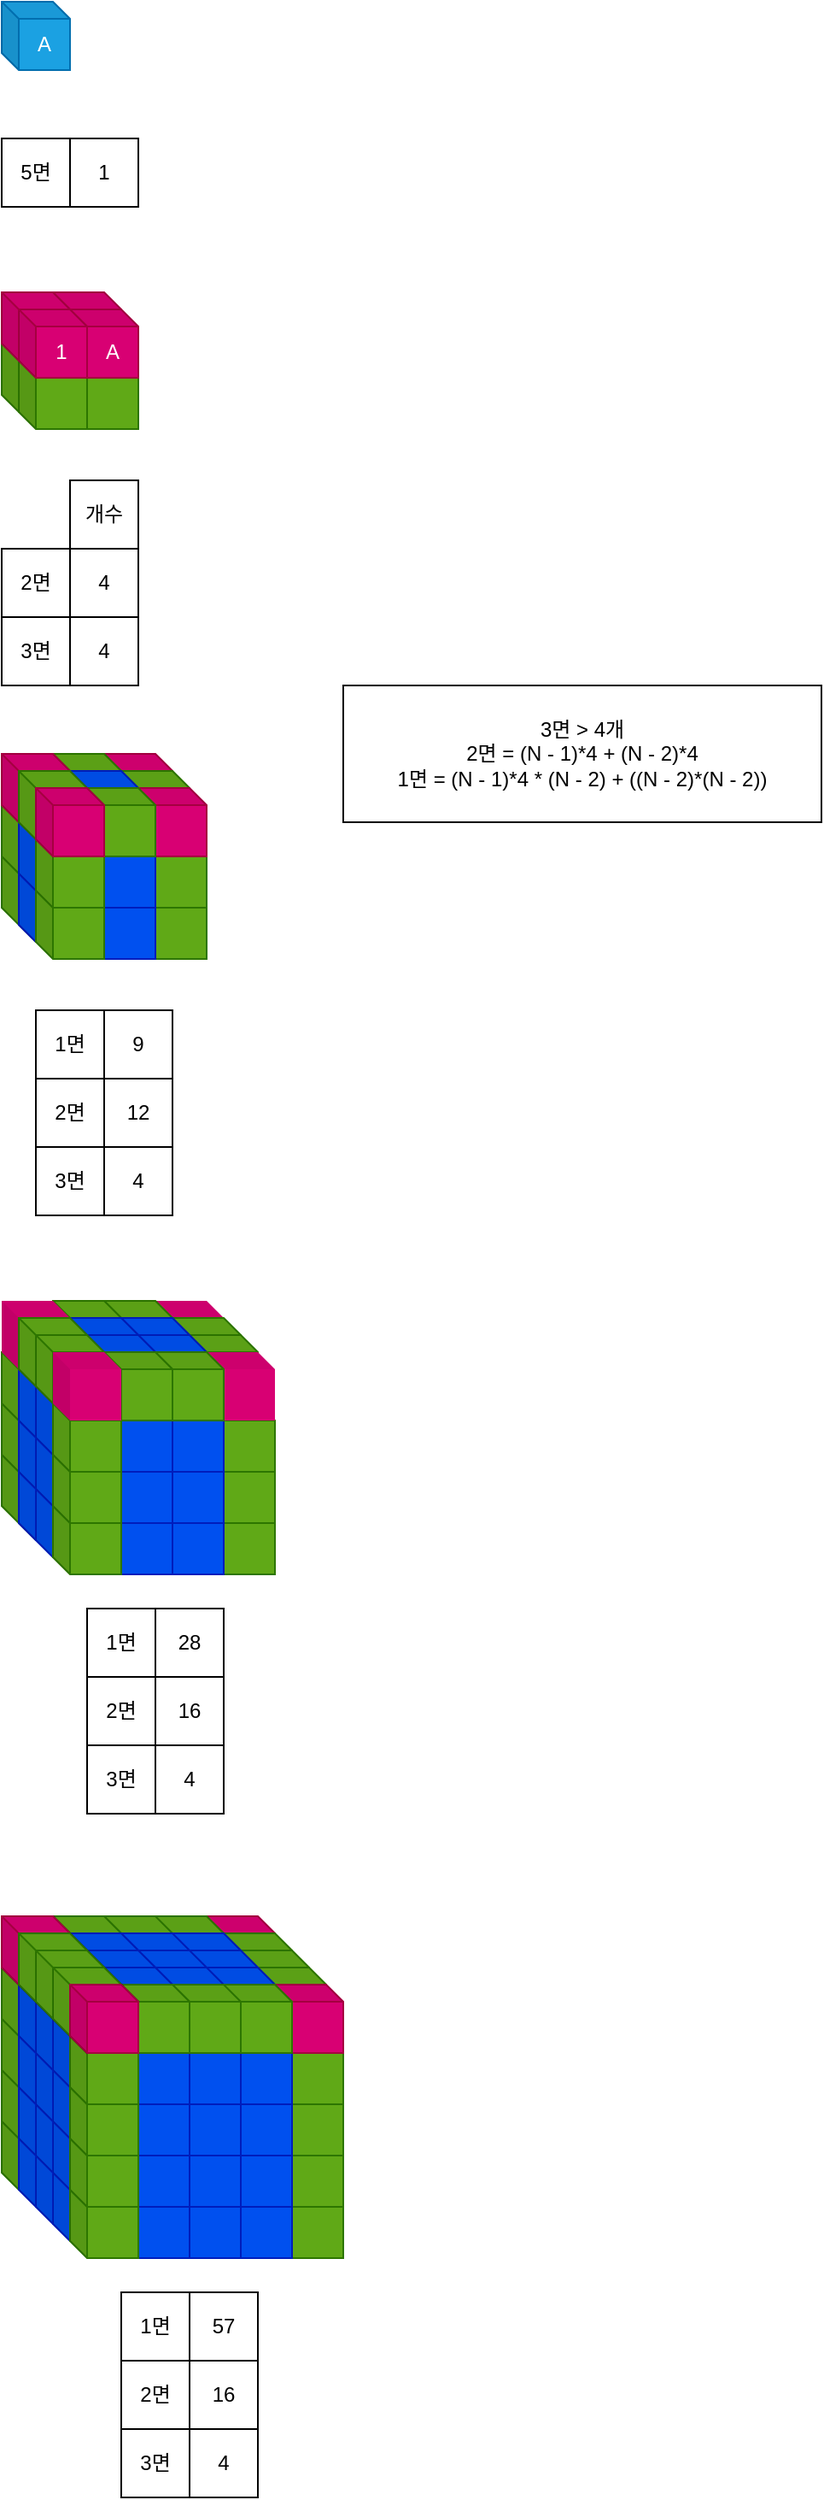 <mxfile version="13.7.9" type="device"><diagram id="SFvCvobyn10AlvVM27XM" name="페이지-1"><mxGraphModel dx="1810" dy="1160" grid="1" gridSize="10" guides="1" tooltips="1" connect="1" arrows="1" fold="1" page="1" pageScale="1" pageWidth="10000" pageHeight="10000" math="0" shadow="0"><root><mxCell id="0"/><mxCell id="1" parent="0"/><mxCell id="pVrXVlFFGeKQdhBc_-Ql-2" value="" style="shape=cube;whiteSpace=wrap;html=1;boundedLbl=1;backgroundOutline=1;darkOpacity=0.05;darkOpacity2=0.1;size=10;rotation=0;" parent="1" vertex="1"><mxGeometry x="390" y="600" width="40" height="40" as="geometry"/></mxCell><mxCell id="pVrXVlFFGeKQdhBc_-Ql-1" value="" style="shape=cube;whiteSpace=wrap;html=1;boundedLbl=1;backgroundOutline=1;darkOpacity=0.05;darkOpacity2=0.1;size=10;rotation=0;fillColor=#60a917;strokeColor=#2D7600;fontColor=#ffffff;" parent="1" vertex="1"><mxGeometry x="360" y="600" width="40" height="40" as="geometry"/></mxCell><mxCell id="pVrXVlFFGeKQdhBc_-Ql-3" value="" style="shape=cube;whiteSpace=wrap;html=1;boundedLbl=1;backgroundOutline=1;darkOpacity=0.05;darkOpacity2=0.1;size=10;rotation=0;fillColor=#60a917;strokeColor=#2D7600;fontColor=#ffffff;" parent="1" vertex="1"><mxGeometry x="400" y="610" width="40" height="40" as="geometry"/></mxCell><mxCell id="pVrXVlFFGeKQdhBc_-Ql-4" value="" style="shape=cube;whiteSpace=wrap;html=1;boundedLbl=1;backgroundOutline=1;darkOpacity=0.05;darkOpacity2=0.1;size=10;rotation=0;fillColor=#60a917;strokeColor=#2D7600;fontColor=#ffffff;" parent="1" vertex="1"><mxGeometry x="370" y="610" width="40" height="40" as="geometry"/></mxCell><mxCell id="pVrXVlFFGeKQdhBc_-Ql-5" value="" style="shape=cube;whiteSpace=wrap;html=1;boundedLbl=1;backgroundOutline=1;darkOpacity=0.05;darkOpacity2=0.1;size=10;rotation=0;fillColor=#d80073;strokeColor=#A50040;fontColor=#ffffff;" parent="1" vertex="1"><mxGeometry x="390" y="570" width="40" height="40" as="geometry"/></mxCell><mxCell id="pVrXVlFFGeKQdhBc_-Ql-6" value="" style="shape=cube;whiteSpace=wrap;html=1;boundedLbl=1;backgroundOutline=1;darkOpacity=0.05;darkOpacity2=0.1;size=10;rotation=0;fillColor=#d80073;strokeColor=#A50040;fontColor=#ffffff;" parent="1" vertex="1"><mxGeometry x="360" y="570" width="40" height="40" as="geometry"/></mxCell><mxCell id="pVrXVlFFGeKQdhBc_-Ql-7" value="A" style="shape=cube;whiteSpace=wrap;html=1;boundedLbl=1;backgroundOutline=1;darkOpacity=0.05;darkOpacity2=0.1;size=10;rotation=0;fillColor=#d80073;strokeColor=#A50040;fontColor=#ffffff;" parent="1" vertex="1"><mxGeometry x="400" y="580" width="40" height="40" as="geometry"/></mxCell><mxCell id="pVrXVlFFGeKQdhBc_-Ql-8" value="1" style="shape=cube;whiteSpace=wrap;html=1;boundedLbl=1;backgroundOutline=1;darkOpacity=0.05;darkOpacity2=0.1;size=10;rotation=0;fillColor=#d80073;strokeColor=#A50040;fontColor=#ffffff;" parent="1" vertex="1"><mxGeometry x="370" y="580" width="40" height="40" as="geometry"/></mxCell><mxCell id="pVrXVlFFGeKQdhBc_-Ql-9" value="" style="shape=cube;whiteSpace=wrap;html=1;boundedLbl=1;backgroundOutline=1;darkOpacity=0.05;darkOpacity2=0.1;size=10;rotation=0;" parent="1" vertex="1"><mxGeometry x="420" y="900" width="40" height="40" as="geometry"/></mxCell><mxCell id="pVrXVlFFGeKQdhBc_-Ql-10" value="" style="shape=cube;whiteSpace=wrap;html=1;boundedLbl=1;backgroundOutline=1;darkOpacity=0.05;darkOpacity2=0.1;size=10;rotation=0;" parent="1" vertex="1"><mxGeometry x="390" y="900" width="40" height="40" as="geometry"/></mxCell><mxCell id="pVrXVlFFGeKQdhBc_-Ql-11" value="" style="shape=cube;whiteSpace=wrap;html=1;boundedLbl=1;backgroundOutline=1;darkOpacity=0.05;darkOpacity2=0.1;size=10;rotation=0;" parent="1" vertex="1"><mxGeometry x="430" y="910" width="40" height="40" as="geometry"/></mxCell><mxCell id="pVrXVlFFGeKQdhBc_-Ql-12" value="" style="shape=cube;whiteSpace=wrap;html=1;boundedLbl=1;backgroundOutline=1;darkOpacity=0.05;darkOpacity2=0.1;size=10;rotation=0;" parent="1" vertex="1"><mxGeometry x="400" y="910" width="40" height="40" as="geometry"/></mxCell><mxCell id="pVrXVlFFGeKQdhBc_-Ql-13" value="" style="shape=cube;whiteSpace=wrap;html=1;boundedLbl=1;backgroundOutline=1;darkOpacity=0.05;darkOpacity2=0.1;size=10;rotation=0;" parent="1" vertex="1"><mxGeometry x="420" y="870" width="40" height="40" as="geometry"/></mxCell><mxCell id="pVrXVlFFGeKQdhBc_-Ql-14" value="" style="shape=cube;whiteSpace=wrap;html=1;boundedLbl=1;backgroundOutline=1;darkOpacity=0.05;darkOpacity2=0.1;size=10;rotation=0;" parent="1" vertex="1"><mxGeometry x="390" y="870" width="40" height="40" as="geometry"/></mxCell><mxCell id="pVrXVlFFGeKQdhBc_-Ql-15" value="" style="shape=cube;whiteSpace=wrap;html=1;boundedLbl=1;backgroundOutline=1;darkOpacity=0.05;darkOpacity2=0.1;size=10;rotation=0;" parent="1" vertex="1"><mxGeometry x="430" y="880" width="40" height="40" as="geometry"/></mxCell><mxCell id="pVrXVlFFGeKQdhBc_-Ql-16" value="" style="shape=cube;whiteSpace=wrap;html=1;boundedLbl=1;backgroundOutline=1;darkOpacity=0.05;darkOpacity2=0.1;size=10;rotation=0;" parent="1" vertex="1"><mxGeometry x="400" y="880" width="40" height="40" as="geometry"/></mxCell><mxCell id="pVrXVlFFGeKQdhBc_-Ql-17" value="" style="shape=cube;whiteSpace=wrap;html=1;boundedLbl=1;backgroundOutline=1;darkOpacity=0.05;darkOpacity2=0.1;size=10;rotation=0;fillColor=#60a917;strokeColor=#2D7600;fontColor=#ffffff;" parent="1" vertex="1"><mxGeometry x="360" y="900" width="40" height="40" as="geometry"/></mxCell><mxCell id="pVrXVlFFGeKQdhBc_-Ql-18" value="" style="shape=cube;whiteSpace=wrap;html=1;boundedLbl=1;backgroundOutline=1;darkOpacity=0.05;darkOpacity2=0.1;size=10;rotation=0;" parent="1" vertex="1"><mxGeometry x="370" y="910" width="40" height="40" as="geometry"/></mxCell><mxCell id="pVrXVlFFGeKQdhBc_-Ql-19" value="" style="shape=cube;whiteSpace=wrap;html=1;boundedLbl=1;backgroundOutline=1;darkOpacity=0.05;darkOpacity2=0.1;size=10;rotation=0;fillColor=#60a917;strokeColor=#2D7600;fontColor=#ffffff;" parent="1" vertex="1"><mxGeometry x="360" y="870" width="40" height="40" as="geometry"/></mxCell><mxCell id="pVrXVlFFGeKQdhBc_-Ql-20" value="" style="shape=cube;whiteSpace=wrap;html=1;boundedLbl=1;backgroundOutline=1;darkOpacity=0.05;darkOpacity2=0.1;size=10;rotation=0;" parent="1" vertex="1"><mxGeometry x="370" y="880" width="40" height="40" as="geometry"/></mxCell><mxCell id="pVrXVlFFGeKQdhBc_-Ql-21" value="" style="shape=cube;whiteSpace=wrap;html=1;boundedLbl=1;backgroundOutline=1;darkOpacity=0.05;darkOpacity2=0.1;size=10;rotation=0;fillColor=#d80073;strokeColor=#A50040;fontColor=#ffffff;" parent="1" vertex="1"><mxGeometry x="420" y="840" width="40" height="40" as="geometry"/></mxCell><mxCell id="pVrXVlFFGeKQdhBc_-Ql-22" value="" style="shape=cube;whiteSpace=wrap;html=1;boundedLbl=1;backgroundOutline=1;darkOpacity=0.05;darkOpacity2=0.1;size=10;rotation=0;fillColor=#60a917;strokeColor=#2D7600;fontColor=#ffffff;" parent="1" vertex="1"><mxGeometry x="390" y="840" width="40" height="40" as="geometry"/></mxCell><mxCell id="pVrXVlFFGeKQdhBc_-Ql-23" value="" style="shape=cube;whiteSpace=wrap;html=1;boundedLbl=1;backgroundOutline=1;darkOpacity=0.05;darkOpacity2=0.1;size=10;rotation=0;fillColor=#60a917;strokeColor=#2D7600;fontColor=#ffffff;" parent="1" vertex="1"><mxGeometry x="430" y="850" width="40" height="40" as="geometry"/></mxCell><mxCell id="pVrXVlFFGeKQdhBc_-Ql-24" value="" style="shape=cube;whiteSpace=wrap;html=1;boundedLbl=1;backgroundOutline=1;darkOpacity=0.05;darkOpacity2=0.1;size=10;rotation=0;fillColor=#0050ef;strokeColor=#001DBC;fontColor=#ffffff;" parent="1" vertex="1"><mxGeometry x="400" y="850" width="40" height="40" as="geometry"/></mxCell><mxCell id="pVrXVlFFGeKQdhBc_-Ql-25" value="" style="shape=cube;whiteSpace=wrap;html=1;boundedLbl=1;backgroundOutline=1;darkOpacity=0.05;darkOpacity2=0.1;size=10;rotation=0;fillColor=#d80073;strokeColor=#A50040;fontColor=#ffffff;" parent="1" vertex="1"><mxGeometry x="360" y="840" width="40" height="40" as="geometry"/></mxCell><mxCell id="pVrXVlFFGeKQdhBc_-Ql-27" value="" style="shape=cube;whiteSpace=wrap;html=1;boundedLbl=1;backgroundOutline=1;darkOpacity=0.05;darkOpacity2=0.1;size=10;rotation=0;" parent="1" vertex="1"><mxGeometry x="450" y="1250" width="40" height="40" as="geometry"/></mxCell><mxCell id="pVrXVlFFGeKQdhBc_-Ql-28" value="" style="shape=cube;whiteSpace=wrap;html=1;boundedLbl=1;backgroundOutline=1;darkOpacity=0.05;darkOpacity2=0.1;size=10;rotation=0;" parent="1" vertex="1"><mxGeometry x="420" y="1250" width="40" height="40" as="geometry"/></mxCell><mxCell id="pVrXVlFFGeKQdhBc_-Ql-29" value="" style="shape=cube;whiteSpace=wrap;html=1;boundedLbl=1;backgroundOutline=1;darkOpacity=0.05;darkOpacity2=0.1;size=10;rotation=0;" parent="1" vertex="1"><mxGeometry x="460" y="1260" width="40" height="40" as="geometry"/></mxCell><mxCell id="pVrXVlFFGeKQdhBc_-Ql-30" value="" style="shape=cube;whiteSpace=wrap;html=1;boundedLbl=1;backgroundOutline=1;darkOpacity=0.05;darkOpacity2=0.1;size=10;rotation=0;" parent="1" vertex="1"><mxGeometry x="430" y="1260" width="40" height="40" as="geometry"/></mxCell><mxCell id="pVrXVlFFGeKQdhBc_-Ql-31" value="" style="shape=cube;whiteSpace=wrap;html=1;boundedLbl=1;backgroundOutline=1;darkOpacity=0.05;darkOpacity2=0.1;size=10;rotation=0;" parent="1" vertex="1"><mxGeometry x="450" y="1220" width="40" height="40" as="geometry"/></mxCell><mxCell id="pVrXVlFFGeKQdhBc_-Ql-32" value="" style="shape=cube;whiteSpace=wrap;html=1;boundedLbl=1;backgroundOutline=1;darkOpacity=0.05;darkOpacity2=0.1;size=10;rotation=0;" parent="1" vertex="1"><mxGeometry x="420" y="1220" width="40" height="40" as="geometry"/></mxCell><mxCell id="pVrXVlFFGeKQdhBc_-Ql-33" value="" style="shape=cube;whiteSpace=wrap;html=1;boundedLbl=1;backgroundOutline=1;darkOpacity=0.05;darkOpacity2=0.1;size=10;rotation=0;" parent="1" vertex="1"><mxGeometry x="460" y="1230" width="40" height="40" as="geometry"/></mxCell><mxCell id="pVrXVlFFGeKQdhBc_-Ql-34" value="" style="shape=cube;whiteSpace=wrap;html=1;boundedLbl=1;backgroundOutline=1;darkOpacity=0.05;darkOpacity2=0.1;size=10;rotation=0;" parent="1" vertex="1"><mxGeometry x="430" y="1230" width="40" height="40" as="geometry"/></mxCell><mxCell id="pVrXVlFFGeKQdhBc_-Ql-35" value="" style="shape=cube;whiteSpace=wrap;html=1;boundedLbl=1;backgroundOutline=1;darkOpacity=0.05;darkOpacity2=0.1;size=10;rotation=0;" parent="1" vertex="1"><mxGeometry x="390" y="1250" width="40" height="40" as="geometry"/></mxCell><mxCell id="pVrXVlFFGeKQdhBc_-Ql-36" value="" style="shape=cube;whiteSpace=wrap;html=1;boundedLbl=1;backgroundOutline=1;darkOpacity=0.05;darkOpacity2=0.1;size=10;rotation=0;" parent="1" vertex="1"><mxGeometry x="400" y="1260" width="40" height="40" as="geometry"/></mxCell><mxCell id="pVrXVlFFGeKQdhBc_-Ql-37" value="" style="shape=cube;whiteSpace=wrap;html=1;boundedLbl=1;backgroundOutline=1;darkOpacity=0.05;darkOpacity2=0.1;size=10;rotation=0;" parent="1" vertex="1"><mxGeometry x="390" y="1220" width="40" height="40" as="geometry"/></mxCell><mxCell id="pVrXVlFFGeKQdhBc_-Ql-38" value="" style="shape=cube;whiteSpace=wrap;html=1;boundedLbl=1;backgroundOutline=1;darkOpacity=0.05;darkOpacity2=0.1;size=10;rotation=0;" parent="1" vertex="1"><mxGeometry x="400" y="1230" width="40" height="40" as="geometry"/></mxCell><mxCell id="pVrXVlFFGeKQdhBc_-Ql-39" value="" style="shape=cube;whiteSpace=wrap;html=1;boundedLbl=1;backgroundOutline=1;darkOpacity=0.05;darkOpacity2=0.1;size=10;rotation=0;" parent="1" vertex="1"><mxGeometry x="450" y="1190" width="40" height="40" as="geometry"/></mxCell><mxCell id="pVrXVlFFGeKQdhBc_-Ql-40" value="" style="shape=cube;whiteSpace=wrap;html=1;boundedLbl=1;backgroundOutline=1;darkOpacity=0.05;darkOpacity2=0.1;size=10;rotation=0;" parent="1" vertex="1"><mxGeometry x="420" y="1190" width="40" height="40" as="geometry"/></mxCell><mxCell id="pVrXVlFFGeKQdhBc_-Ql-41" value="" style="shape=cube;whiteSpace=wrap;html=1;boundedLbl=1;backgroundOutline=1;darkOpacity=0.05;darkOpacity2=0.1;size=10;rotation=0;" parent="1" vertex="1"><mxGeometry x="460" y="1200" width="40" height="40" as="geometry"/></mxCell><mxCell id="pVrXVlFFGeKQdhBc_-Ql-42" value="" style="shape=cube;whiteSpace=wrap;html=1;boundedLbl=1;backgroundOutline=1;darkOpacity=0.05;darkOpacity2=0.1;size=10;rotation=0;" parent="1" vertex="1"><mxGeometry x="430" y="1200" width="40" height="40" as="geometry"/></mxCell><mxCell id="pVrXVlFFGeKQdhBc_-Ql-43" value="" style="shape=cube;whiteSpace=wrap;html=1;boundedLbl=1;backgroundOutline=1;darkOpacity=0.05;darkOpacity2=0.1;size=10;rotation=0;" parent="1" vertex="1"><mxGeometry x="390" y="1190" width="40" height="40" as="geometry"/></mxCell><mxCell id="pVrXVlFFGeKQdhBc_-Ql-44" value="" style="shape=cube;whiteSpace=wrap;html=1;boundedLbl=1;backgroundOutline=1;darkOpacity=0.05;darkOpacity2=0.1;size=10;rotation=0;" parent="1" vertex="1"><mxGeometry x="400" y="1200" width="40" height="40" as="geometry"/></mxCell><mxCell id="pVrXVlFFGeKQdhBc_-Ql-57" value="" style="shape=cube;whiteSpace=wrap;html=1;boundedLbl=1;backgroundOutline=1;darkOpacity=0.05;darkOpacity2=0.1;size=10;rotation=0;fillColor=#60a917;strokeColor=#2D7600;fontColor=#ffffff;" parent="1" vertex="1"><mxGeometry x="360" y="1250" width="40" height="40" as="geometry"/></mxCell><mxCell id="pVrXVlFFGeKQdhBc_-Ql-58" value="" style="shape=cube;whiteSpace=wrap;html=1;boundedLbl=1;backgroundOutline=1;darkOpacity=0.05;darkOpacity2=0.1;size=10;rotation=0;" parent="1" vertex="1"><mxGeometry x="370" y="1260" width="40" height="40" as="geometry"/></mxCell><mxCell id="pVrXVlFFGeKQdhBc_-Ql-59" value="" style="shape=cube;whiteSpace=wrap;html=1;boundedLbl=1;backgroundOutline=1;darkOpacity=0.05;darkOpacity2=0.1;size=10;rotation=0;fillColor=#60a917;strokeColor=#2D7600;fontColor=#ffffff;" parent="1" vertex="1"><mxGeometry x="360" y="1220" width="40" height="40" as="geometry"/></mxCell><mxCell id="pVrXVlFFGeKQdhBc_-Ql-60" value="" style="shape=cube;whiteSpace=wrap;html=1;boundedLbl=1;backgroundOutline=1;darkOpacity=0.05;darkOpacity2=0.1;size=10;rotation=0;" parent="1" vertex="1"><mxGeometry x="370" y="1230" width="40" height="40" as="geometry"/></mxCell><mxCell id="pVrXVlFFGeKQdhBc_-Ql-61" value="" style="shape=cube;whiteSpace=wrap;html=1;boundedLbl=1;backgroundOutline=1;darkOpacity=0.05;darkOpacity2=0.1;size=10;rotation=0;fillColor=#60a917;strokeColor=#2D7600;fontColor=#ffffff;" parent="1" vertex="1"><mxGeometry x="360" y="1190" width="40" height="40" as="geometry"/></mxCell><mxCell id="pVrXVlFFGeKQdhBc_-Ql-62" value="" style="shape=cube;whiteSpace=wrap;html=1;boundedLbl=1;backgroundOutline=1;darkOpacity=0.05;darkOpacity2=0.1;size=10;rotation=0;" parent="1" vertex="1"><mxGeometry x="370" y="1200" width="40" height="40" as="geometry"/></mxCell><mxCell id="pVrXVlFFGeKQdhBc_-Ql-75" value="" style="shape=cube;whiteSpace=wrap;html=1;boundedLbl=1;backgroundOutline=1;darkOpacity=0.05;darkOpacity2=0.1;size=10;rotation=0;fillColor=#d80073;fontColor=#ffffff;strokeColor=none;" parent="1" vertex="1"><mxGeometry x="450" y="1160" width="40" height="40" as="geometry"/></mxCell><mxCell id="pVrXVlFFGeKQdhBc_-Ql-76" value="" style="shape=cube;whiteSpace=wrap;html=1;boundedLbl=1;backgroundOutline=1;darkOpacity=0.05;darkOpacity2=0.1;size=10;rotation=0;fillColor=#60a917;strokeColor=#2D7600;fontColor=#ffffff;" parent="1" vertex="1"><mxGeometry x="420" y="1160" width="40" height="40" as="geometry"/></mxCell><mxCell id="pVrXVlFFGeKQdhBc_-Ql-77" value="" style="shape=cube;whiteSpace=wrap;html=1;boundedLbl=1;backgroundOutline=1;darkOpacity=0.05;darkOpacity2=0.1;size=10;rotation=0;fillColor=#60a917;strokeColor=#2D7600;fontColor=#ffffff;" parent="1" vertex="1"><mxGeometry x="460" y="1170" width="40" height="40" as="geometry"/></mxCell><mxCell id="pVrXVlFFGeKQdhBc_-Ql-78" value="" style="shape=cube;whiteSpace=wrap;html=1;boundedLbl=1;backgroundOutline=1;darkOpacity=0.05;darkOpacity2=0.1;size=10;rotation=0;fillColor=#0050ef;strokeColor=#001DBC;fontColor=#ffffff;" parent="1" vertex="1"><mxGeometry x="430" y="1170" width="40" height="40" as="geometry"/></mxCell><mxCell id="pVrXVlFFGeKQdhBc_-Ql-79" value="" style="shape=cube;whiteSpace=wrap;html=1;boundedLbl=1;backgroundOutline=1;darkOpacity=0.05;darkOpacity2=0.1;size=10;rotation=0;fillColor=#60a917;strokeColor=#2D7600;fontColor=#ffffff;" parent="1" vertex="1"><mxGeometry x="390" y="1160" width="40" height="40" as="geometry"/></mxCell><mxCell id="pVrXVlFFGeKQdhBc_-Ql-80" value="" style="shape=cube;whiteSpace=wrap;html=1;boundedLbl=1;backgroundOutline=1;darkOpacity=0.05;darkOpacity2=0.1;size=10;rotation=0;fillColor=#0050ef;strokeColor=#001DBC;fontColor=#ffffff;" parent="1" vertex="1"><mxGeometry x="400" y="1170" width="40" height="40" as="geometry"/></mxCell><mxCell id="pVrXVlFFGeKQdhBc_-Ql-81" value="" style="shape=cube;whiteSpace=wrap;html=1;boundedLbl=1;backgroundOutline=1;darkOpacity=0.05;darkOpacity2=0.1;size=10;rotation=0;fillColor=#d80073;fontColor=#ffffff;strokeColor=none;" parent="1" vertex="1"><mxGeometry x="360" y="1160" width="40" height="40" as="geometry"/></mxCell><mxCell id="pVrXVlFFGeKQdhBc_-Ql-83" value="" style="shape=cube;whiteSpace=wrap;html=1;boundedLbl=1;backgroundOutline=1;darkOpacity=0.05;darkOpacity2=0.1;size=10;rotation=0;" parent="1" vertex="1"><mxGeometry x="460" y="1260" width="40" height="40" as="geometry"/></mxCell><mxCell id="pVrXVlFFGeKQdhBc_-Ql-84" value="" style="shape=cube;whiteSpace=wrap;html=1;boundedLbl=1;backgroundOutline=1;darkOpacity=0.05;darkOpacity2=0.1;size=10;rotation=0;" parent="1" vertex="1"><mxGeometry x="430" y="1260" width="40" height="40" as="geometry"/></mxCell><mxCell id="pVrXVlFFGeKQdhBc_-Ql-85" value="" style="shape=cube;whiteSpace=wrap;html=1;boundedLbl=1;backgroundOutline=1;darkOpacity=0.05;darkOpacity2=0.1;size=10;rotation=0;" parent="1" vertex="1"><mxGeometry x="470" y="1270" width="40" height="40" as="geometry"/></mxCell><mxCell id="pVrXVlFFGeKQdhBc_-Ql-86" value="" style="shape=cube;whiteSpace=wrap;html=1;boundedLbl=1;backgroundOutline=1;darkOpacity=0.05;darkOpacity2=0.1;size=10;rotation=0;" parent="1" vertex="1"><mxGeometry x="440" y="1270" width="40" height="40" as="geometry"/></mxCell><mxCell id="pVrXVlFFGeKQdhBc_-Ql-87" value="" style="shape=cube;whiteSpace=wrap;html=1;boundedLbl=1;backgroundOutline=1;darkOpacity=0.05;darkOpacity2=0.1;size=10;rotation=0;" parent="1" vertex="1"><mxGeometry x="460" y="1230" width="40" height="40" as="geometry"/></mxCell><mxCell id="pVrXVlFFGeKQdhBc_-Ql-88" value="" style="shape=cube;whiteSpace=wrap;html=1;boundedLbl=1;backgroundOutline=1;darkOpacity=0.05;darkOpacity2=0.1;size=10;rotation=0;" parent="1" vertex="1"><mxGeometry x="430" y="1230" width="40" height="40" as="geometry"/></mxCell><mxCell id="pVrXVlFFGeKQdhBc_-Ql-89" value="" style="shape=cube;whiteSpace=wrap;html=1;boundedLbl=1;backgroundOutline=1;darkOpacity=0.05;darkOpacity2=0.1;size=10;rotation=0;" parent="1" vertex="1"><mxGeometry x="470" y="1240" width="40" height="40" as="geometry"/></mxCell><mxCell id="pVrXVlFFGeKQdhBc_-Ql-90" value="" style="shape=cube;whiteSpace=wrap;html=1;boundedLbl=1;backgroundOutline=1;darkOpacity=0.05;darkOpacity2=0.1;size=10;rotation=0;" parent="1" vertex="1"><mxGeometry x="440" y="1240" width="40" height="40" as="geometry"/></mxCell><mxCell id="pVrXVlFFGeKQdhBc_-Ql-91" value="" style="shape=cube;whiteSpace=wrap;html=1;boundedLbl=1;backgroundOutline=1;darkOpacity=0.05;darkOpacity2=0.1;size=10;rotation=0;" parent="1" vertex="1"><mxGeometry x="400" y="1260" width="40" height="40" as="geometry"/></mxCell><mxCell id="pVrXVlFFGeKQdhBc_-Ql-92" value="" style="shape=cube;whiteSpace=wrap;html=1;boundedLbl=1;backgroundOutline=1;darkOpacity=0.05;darkOpacity2=0.1;size=10;rotation=0;" parent="1" vertex="1"><mxGeometry x="410" y="1270" width="40" height="40" as="geometry"/></mxCell><mxCell id="pVrXVlFFGeKQdhBc_-Ql-93" value="" style="shape=cube;whiteSpace=wrap;html=1;boundedLbl=1;backgroundOutline=1;darkOpacity=0.05;darkOpacity2=0.1;size=10;rotation=0;" parent="1" vertex="1"><mxGeometry x="400" y="1230" width="40" height="40" as="geometry"/></mxCell><mxCell id="pVrXVlFFGeKQdhBc_-Ql-94" value="" style="shape=cube;whiteSpace=wrap;html=1;boundedLbl=1;backgroundOutline=1;darkOpacity=0.05;darkOpacity2=0.1;size=10;rotation=0;" parent="1" vertex="1"><mxGeometry x="410" y="1240" width="40" height="40" as="geometry"/></mxCell><mxCell id="pVrXVlFFGeKQdhBc_-Ql-95" value="" style="shape=cube;whiteSpace=wrap;html=1;boundedLbl=1;backgroundOutline=1;darkOpacity=0.05;darkOpacity2=0.1;size=10;rotation=0;" parent="1" vertex="1"><mxGeometry x="460" y="1200" width="40" height="40" as="geometry"/></mxCell><mxCell id="pVrXVlFFGeKQdhBc_-Ql-96" value="" style="shape=cube;whiteSpace=wrap;html=1;boundedLbl=1;backgroundOutline=1;darkOpacity=0.05;darkOpacity2=0.1;size=10;rotation=0;" parent="1" vertex="1"><mxGeometry x="430" y="1200" width="40" height="40" as="geometry"/></mxCell><mxCell id="pVrXVlFFGeKQdhBc_-Ql-97" value="" style="shape=cube;whiteSpace=wrap;html=1;boundedLbl=1;backgroundOutline=1;darkOpacity=0.05;darkOpacity2=0.1;size=10;rotation=0;" parent="1" vertex="1"><mxGeometry x="470" y="1210" width="40" height="40" as="geometry"/></mxCell><mxCell id="pVrXVlFFGeKQdhBc_-Ql-98" value="" style="shape=cube;whiteSpace=wrap;html=1;boundedLbl=1;backgroundOutline=1;darkOpacity=0.05;darkOpacity2=0.1;size=10;rotation=0;" parent="1" vertex="1"><mxGeometry x="440" y="1210" width="40" height="40" as="geometry"/></mxCell><mxCell id="pVrXVlFFGeKQdhBc_-Ql-99" value="" style="shape=cube;whiteSpace=wrap;html=1;boundedLbl=1;backgroundOutline=1;darkOpacity=0.05;darkOpacity2=0.1;size=10;rotation=0;" parent="1" vertex="1"><mxGeometry x="400" y="1200" width="40" height="40" as="geometry"/></mxCell><mxCell id="pVrXVlFFGeKQdhBc_-Ql-100" value="" style="shape=cube;whiteSpace=wrap;html=1;boundedLbl=1;backgroundOutline=1;darkOpacity=0.05;darkOpacity2=0.1;size=10;rotation=0;" parent="1" vertex="1"><mxGeometry x="410" y="1210" width="40" height="40" as="geometry"/></mxCell><mxCell id="pVrXVlFFGeKQdhBc_-Ql-101" value="" style="shape=cube;whiteSpace=wrap;html=1;boundedLbl=1;backgroundOutline=1;darkOpacity=0.05;darkOpacity2=0.1;size=10;rotation=0;fillColor=#0050ef;strokeColor=#001DBC;fontColor=#ffffff;" parent="1" vertex="1"><mxGeometry x="370" y="1260" width="40" height="40" as="geometry"/></mxCell><mxCell id="pVrXVlFFGeKQdhBc_-Ql-102" value="" style="shape=cube;whiteSpace=wrap;html=1;boundedLbl=1;backgroundOutline=1;darkOpacity=0.05;darkOpacity2=0.1;size=10;rotation=0;fillColor=#0050ef;strokeColor=#001DBC;fontColor=#ffffff;" parent="1" vertex="1"><mxGeometry x="380" y="1270" width="40" height="40" as="geometry"/></mxCell><mxCell id="pVrXVlFFGeKQdhBc_-Ql-103" value="" style="shape=cube;whiteSpace=wrap;html=1;boundedLbl=1;backgroundOutline=1;darkOpacity=0.05;darkOpacity2=0.1;size=10;rotation=0;fillColor=#0050ef;strokeColor=#001DBC;fontColor=#ffffff;" parent="1" vertex="1"><mxGeometry x="370" y="1230" width="40" height="40" as="geometry"/></mxCell><mxCell id="pVrXVlFFGeKQdhBc_-Ql-104" value="" style="shape=cube;whiteSpace=wrap;html=1;boundedLbl=1;backgroundOutline=1;darkOpacity=0.05;darkOpacity2=0.1;size=10;rotation=0;fillColor=#0050ef;strokeColor=#001DBC;fontColor=#ffffff;" parent="1" vertex="1"><mxGeometry x="380" y="1240" width="40" height="40" as="geometry"/></mxCell><mxCell id="pVrXVlFFGeKQdhBc_-Ql-105" value="" style="shape=cube;whiteSpace=wrap;html=1;boundedLbl=1;backgroundOutline=1;darkOpacity=0.05;darkOpacity2=0.1;size=10;rotation=0;fillColor=#0050ef;strokeColor=#001DBC;fontColor=#ffffff;" parent="1" vertex="1"><mxGeometry x="370" y="1200" width="40" height="40" as="geometry"/></mxCell><mxCell id="pVrXVlFFGeKQdhBc_-Ql-106" value="" style="shape=cube;whiteSpace=wrap;html=1;boundedLbl=1;backgroundOutline=1;darkOpacity=0.05;darkOpacity2=0.1;size=10;rotation=0;fillColor=#0050ef;strokeColor=#001DBC;fontColor=#ffffff;" parent="1" vertex="1"><mxGeometry x="380" y="1210" width="40" height="40" as="geometry"/></mxCell><mxCell id="pVrXVlFFGeKQdhBc_-Ql-107" value="" style="shape=cube;whiteSpace=wrap;html=1;boundedLbl=1;backgroundOutline=1;darkOpacity=0.05;darkOpacity2=0.1;size=10;rotation=0;fillColor=#60a917;strokeColor=#2D7600;fontColor=#ffffff;" parent="1" vertex="1"><mxGeometry x="470" y="1180" width="40" height="40" as="geometry"/></mxCell><mxCell id="pVrXVlFFGeKQdhBc_-Ql-108" value="" style="shape=cube;whiteSpace=wrap;html=1;boundedLbl=1;backgroundOutline=1;darkOpacity=0.05;darkOpacity2=0.1;size=10;rotation=0;fillColor=#0050ef;strokeColor=#001DBC;fontColor=#ffffff;" parent="1" vertex="1"><mxGeometry x="440" y="1180" width="40" height="40" as="geometry"/></mxCell><mxCell id="pVrXVlFFGeKQdhBc_-Ql-109" value="" style="shape=cube;whiteSpace=wrap;html=1;boundedLbl=1;backgroundOutline=1;darkOpacity=0.05;darkOpacity2=0.1;size=10;rotation=0;fillColor=#0050ef;strokeColor=#001DBC;fontColor=#ffffff;" parent="1" vertex="1"><mxGeometry x="410" y="1180" width="40" height="40" as="geometry"/></mxCell><mxCell id="pVrXVlFFGeKQdhBc_-Ql-82" value="" style="shape=cube;whiteSpace=wrap;html=1;boundedLbl=1;backgroundOutline=1;darkOpacity=0.05;darkOpacity2=0.1;size=10;rotation=0;fillColor=#60a917;strokeColor=#2D7600;fontColor=#ffffff;" parent="1" vertex="1"><mxGeometry x="370" y="1170" width="40" height="40" as="geometry"/></mxCell><mxCell id="pVrXVlFFGeKQdhBc_-Ql-110" value="" style="shape=cube;whiteSpace=wrap;html=1;boundedLbl=1;backgroundOutline=1;darkOpacity=0.05;darkOpacity2=0.1;size=10;rotation=0;fillColor=#60a917;strokeColor=#2D7600;fontColor=#ffffff;" parent="1" vertex="1"><mxGeometry x="380" y="1180" width="40" height="40" as="geometry"/></mxCell><mxCell id="pVrXVlFFGeKQdhBc_-Ql-111" value="" style="shape=cube;whiteSpace=wrap;html=1;boundedLbl=1;backgroundOutline=1;darkOpacity=0.05;darkOpacity2=0.1;size=10;rotation=0;" parent="1" vertex="1"><mxGeometry x="430" y="910" width="40" height="40" as="geometry"/></mxCell><mxCell id="pVrXVlFFGeKQdhBc_-Ql-112" value="" style="shape=cube;whiteSpace=wrap;html=1;boundedLbl=1;backgroundOutline=1;darkOpacity=0.05;darkOpacity2=0.1;size=10;rotation=0;" parent="1" vertex="1"><mxGeometry x="400" y="910" width="40" height="40" as="geometry"/></mxCell><mxCell id="pVrXVlFFGeKQdhBc_-Ql-113" value="" style="shape=cube;whiteSpace=wrap;html=1;boundedLbl=1;backgroundOutline=1;darkOpacity=0.05;darkOpacity2=0.1;size=10;rotation=0;fillColor=#60a917;strokeColor=#2D7600;fontColor=#ffffff;" parent="1" vertex="1"><mxGeometry x="440" y="920" width="40" height="40" as="geometry"/></mxCell><mxCell id="pVrXVlFFGeKQdhBc_-Ql-114" value="" style="shape=cube;whiteSpace=wrap;html=1;boundedLbl=1;backgroundOutline=1;darkOpacity=0.05;darkOpacity2=0.1;size=10;rotation=0;fillColor=#0050ef;strokeColor=#001DBC;fontColor=#ffffff;" parent="1" vertex="1"><mxGeometry x="410" y="920" width="40" height="40" as="geometry"/></mxCell><mxCell id="pVrXVlFFGeKQdhBc_-Ql-115" value="" style="shape=cube;whiteSpace=wrap;html=1;boundedLbl=1;backgroundOutline=1;darkOpacity=0.05;darkOpacity2=0.1;size=10;rotation=0;" parent="1" vertex="1"><mxGeometry x="430" y="880" width="40" height="40" as="geometry"/></mxCell><mxCell id="pVrXVlFFGeKQdhBc_-Ql-116" value="" style="shape=cube;whiteSpace=wrap;html=1;boundedLbl=1;backgroundOutline=1;darkOpacity=0.05;darkOpacity2=0.1;size=10;rotation=0;" parent="1" vertex="1"><mxGeometry x="400" y="880" width="40" height="40" as="geometry"/></mxCell><mxCell id="pVrXVlFFGeKQdhBc_-Ql-117" value="" style="shape=cube;whiteSpace=wrap;html=1;boundedLbl=1;backgroundOutline=1;darkOpacity=0.05;darkOpacity2=0.1;size=10;rotation=0;fillColor=#60a917;strokeColor=#2D7600;fontColor=#ffffff;" parent="1" vertex="1"><mxGeometry x="440" y="890" width="40" height="40" as="geometry"/></mxCell><mxCell id="pVrXVlFFGeKQdhBc_-Ql-118" value="" style="shape=cube;whiteSpace=wrap;html=1;boundedLbl=1;backgroundOutline=1;darkOpacity=0.05;darkOpacity2=0.1;size=10;rotation=0;fillColor=#0050ef;strokeColor=#001DBC;fontColor=#ffffff;" parent="1" vertex="1"><mxGeometry x="410" y="890" width="40" height="40" as="geometry"/></mxCell><mxCell id="pVrXVlFFGeKQdhBc_-Ql-119" value="" style="shape=cube;whiteSpace=wrap;html=1;boundedLbl=1;backgroundOutline=1;darkOpacity=0.05;darkOpacity2=0.1;size=10;rotation=0;fillColor=#0050ef;strokeColor=#001DBC;fontColor=#ffffff;" parent="1" vertex="1"><mxGeometry x="370" y="910" width="40" height="40" as="geometry"/></mxCell><mxCell id="pVrXVlFFGeKQdhBc_-Ql-120" value="" style="shape=cube;whiteSpace=wrap;html=1;boundedLbl=1;backgroundOutline=1;darkOpacity=0.05;darkOpacity2=0.1;size=10;rotation=0;fillColor=#60a917;strokeColor=#2D7600;fontColor=#ffffff;" parent="1" vertex="1"><mxGeometry x="380" y="920" width="40" height="40" as="geometry"/></mxCell><mxCell id="pVrXVlFFGeKQdhBc_-Ql-121" value="" style="shape=cube;whiteSpace=wrap;html=1;boundedLbl=1;backgroundOutline=1;darkOpacity=0.05;darkOpacity2=0.1;size=10;rotation=0;fillColor=#0050ef;strokeColor=#001DBC;fontColor=#ffffff;" parent="1" vertex="1"><mxGeometry x="370" y="880" width="40" height="40" as="geometry"/></mxCell><mxCell id="pVrXVlFFGeKQdhBc_-Ql-122" value="" style="shape=cube;whiteSpace=wrap;html=1;boundedLbl=1;backgroundOutline=1;darkOpacity=0.05;darkOpacity2=0.1;size=10;rotation=0;fillColor=#60a917;strokeColor=#2D7600;fontColor=#ffffff;" parent="1" vertex="1"><mxGeometry x="380" y="890" width="40" height="40" as="geometry"/></mxCell><mxCell id="pVrXVlFFGeKQdhBc_-Ql-123" value="" style="shape=cube;whiteSpace=wrap;html=1;boundedLbl=1;backgroundOutline=1;darkOpacity=0.05;darkOpacity2=0.1;size=10;rotation=0;fillColor=#d80073;strokeColor=#A50040;fontColor=#ffffff;" parent="1" vertex="1"><mxGeometry x="440" y="860" width="40" height="40" as="geometry"/></mxCell><mxCell id="pVrXVlFFGeKQdhBc_-Ql-124" value="" style="shape=cube;whiteSpace=wrap;html=1;boundedLbl=1;backgroundOutline=1;darkOpacity=0.05;darkOpacity2=0.1;size=10;rotation=0;fillColor=#60a917;strokeColor=#2D7600;fontColor=#ffffff;" parent="1" vertex="1"><mxGeometry x="410" y="860" width="40" height="40" as="geometry"/></mxCell><mxCell id="pVrXVlFFGeKQdhBc_-Ql-26" value="" style="shape=cube;whiteSpace=wrap;html=1;boundedLbl=1;backgroundOutline=1;darkOpacity=0.05;darkOpacity2=0.1;size=10;rotation=0;fillColor=#60a917;strokeColor=#2D7600;fontColor=#ffffff;" parent="1" vertex="1"><mxGeometry x="370" y="850" width="40" height="40" as="geometry"/></mxCell><mxCell id="pVrXVlFFGeKQdhBc_-Ql-125" value="" style="shape=cube;whiteSpace=wrap;html=1;boundedLbl=1;backgroundOutline=1;darkOpacity=0.05;darkOpacity2=0.1;size=10;rotation=0;fillColor=#d80073;strokeColor=#A50040;fontColor=#ffffff;" parent="1" vertex="1"><mxGeometry x="380" y="860" width="40" height="40" as="geometry"/></mxCell><mxCell id="pVrXVlFFGeKQdhBc_-Ql-126" value="" style="shape=cube;whiteSpace=wrap;html=1;boundedLbl=1;backgroundOutline=1;darkOpacity=0.05;darkOpacity2=0.1;size=10;rotation=0;" parent="1" vertex="1"><mxGeometry x="460" y="1260" width="40" height="40" as="geometry"/></mxCell><mxCell id="pVrXVlFFGeKQdhBc_-Ql-127" value="" style="shape=cube;whiteSpace=wrap;html=1;boundedLbl=1;backgroundOutline=1;darkOpacity=0.05;darkOpacity2=0.1;size=10;rotation=0;" parent="1" vertex="1"><mxGeometry x="430" y="1260" width="40" height="40" as="geometry"/></mxCell><mxCell id="pVrXVlFFGeKQdhBc_-Ql-128" value="" style="shape=cube;whiteSpace=wrap;html=1;boundedLbl=1;backgroundOutline=1;darkOpacity=0.05;darkOpacity2=0.1;size=10;rotation=0;" parent="1" vertex="1"><mxGeometry x="470" y="1270" width="40" height="40" as="geometry"/></mxCell><mxCell id="pVrXVlFFGeKQdhBc_-Ql-129" value="" style="shape=cube;whiteSpace=wrap;html=1;boundedLbl=1;backgroundOutline=1;darkOpacity=0.05;darkOpacity2=0.1;size=10;rotation=0;" parent="1" vertex="1"><mxGeometry x="440" y="1270" width="40" height="40" as="geometry"/></mxCell><mxCell id="pVrXVlFFGeKQdhBc_-Ql-130" value="" style="shape=cube;whiteSpace=wrap;html=1;boundedLbl=1;backgroundOutline=1;darkOpacity=0.05;darkOpacity2=0.1;size=10;rotation=0;" parent="1" vertex="1"><mxGeometry x="460" y="1230" width="40" height="40" as="geometry"/></mxCell><mxCell id="pVrXVlFFGeKQdhBc_-Ql-131" value="" style="shape=cube;whiteSpace=wrap;html=1;boundedLbl=1;backgroundOutline=1;darkOpacity=0.05;darkOpacity2=0.1;size=10;rotation=0;" parent="1" vertex="1"><mxGeometry x="430" y="1230" width="40" height="40" as="geometry"/></mxCell><mxCell id="pVrXVlFFGeKQdhBc_-Ql-132" value="" style="shape=cube;whiteSpace=wrap;html=1;boundedLbl=1;backgroundOutline=1;darkOpacity=0.05;darkOpacity2=0.1;size=10;rotation=0;" parent="1" vertex="1"><mxGeometry x="470" y="1240" width="40" height="40" as="geometry"/></mxCell><mxCell id="pVrXVlFFGeKQdhBc_-Ql-133" value="" style="shape=cube;whiteSpace=wrap;html=1;boundedLbl=1;backgroundOutline=1;darkOpacity=0.05;darkOpacity2=0.1;size=10;rotation=0;" parent="1" vertex="1"><mxGeometry x="440" y="1240" width="40" height="40" as="geometry"/></mxCell><mxCell id="pVrXVlFFGeKQdhBc_-Ql-134" value="" style="shape=cube;whiteSpace=wrap;html=1;boundedLbl=1;backgroundOutline=1;darkOpacity=0.05;darkOpacity2=0.1;size=10;rotation=0;" parent="1" vertex="1"><mxGeometry x="400" y="1260" width="40" height="40" as="geometry"/></mxCell><mxCell id="pVrXVlFFGeKQdhBc_-Ql-135" value="" style="shape=cube;whiteSpace=wrap;html=1;boundedLbl=1;backgroundOutline=1;darkOpacity=0.05;darkOpacity2=0.1;size=10;rotation=0;" parent="1" vertex="1"><mxGeometry x="410" y="1270" width="40" height="40" as="geometry"/></mxCell><mxCell id="pVrXVlFFGeKQdhBc_-Ql-136" value="" style="shape=cube;whiteSpace=wrap;html=1;boundedLbl=1;backgroundOutline=1;darkOpacity=0.05;darkOpacity2=0.1;size=10;rotation=0;" parent="1" vertex="1"><mxGeometry x="400" y="1230" width="40" height="40" as="geometry"/></mxCell><mxCell id="pVrXVlFFGeKQdhBc_-Ql-137" value="" style="shape=cube;whiteSpace=wrap;html=1;boundedLbl=1;backgroundOutline=1;darkOpacity=0.05;darkOpacity2=0.1;size=10;rotation=0;" parent="1" vertex="1"><mxGeometry x="410" y="1240" width="40" height="40" as="geometry"/></mxCell><mxCell id="pVrXVlFFGeKQdhBc_-Ql-138" value="" style="shape=cube;whiteSpace=wrap;html=1;boundedLbl=1;backgroundOutline=1;darkOpacity=0.05;darkOpacity2=0.1;size=10;rotation=0;" parent="1" vertex="1"><mxGeometry x="460" y="1200" width="40" height="40" as="geometry"/></mxCell><mxCell id="pVrXVlFFGeKQdhBc_-Ql-139" value="" style="shape=cube;whiteSpace=wrap;html=1;boundedLbl=1;backgroundOutline=1;darkOpacity=0.05;darkOpacity2=0.1;size=10;rotation=0;" parent="1" vertex="1"><mxGeometry x="430" y="1200" width="40" height="40" as="geometry"/></mxCell><mxCell id="pVrXVlFFGeKQdhBc_-Ql-140" value="" style="shape=cube;whiteSpace=wrap;html=1;boundedLbl=1;backgroundOutline=1;darkOpacity=0.05;darkOpacity2=0.1;size=10;rotation=0;" parent="1" vertex="1"><mxGeometry x="470" y="1210" width="40" height="40" as="geometry"/></mxCell><mxCell id="pVrXVlFFGeKQdhBc_-Ql-141" value="" style="shape=cube;whiteSpace=wrap;html=1;boundedLbl=1;backgroundOutline=1;darkOpacity=0.05;darkOpacity2=0.1;size=10;rotation=0;" parent="1" vertex="1"><mxGeometry x="440" y="1210" width="40" height="40" as="geometry"/></mxCell><mxCell id="pVrXVlFFGeKQdhBc_-Ql-142" value="" style="shape=cube;whiteSpace=wrap;html=1;boundedLbl=1;backgroundOutline=1;darkOpacity=0.05;darkOpacity2=0.1;size=10;rotation=0;" parent="1" vertex="1"><mxGeometry x="400" y="1200" width="40" height="40" as="geometry"/></mxCell><mxCell id="pVrXVlFFGeKQdhBc_-Ql-143" value="" style="shape=cube;whiteSpace=wrap;html=1;boundedLbl=1;backgroundOutline=1;darkOpacity=0.05;darkOpacity2=0.1;size=10;rotation=0;" parent="1" vertex="1"><mxGeometry x="410" y="1210" width="40" height="40" as="geometry"/></mxCell><mxCell id="pVrXVlFFGeKQdhBc_-Ql-144" value="" style="shape=cube;whiteSpace=wrap;html=1;boundedLbl=1;backgroundOutline=1;darkOpacity=0.05;darkOpacity2=0.1;size=10;rotation=0;" parent="1" vertex="1"><mxGeometry x="470" y="1270" width="40" height="40" as="geometry"/></mxCell><mxCell id="pVrXVlFFGeKQdhBc_-Ql-145" value="" style="shape=cube;whiteSpace=wrap;html=1;boundedLbl=1;backgroundOutline=1;darkOpacity=0.05;darkOpacity2=0.1;size=10;rotation=0;" parent="1" vertex="1"><mxGeometry x="440" y="1270" width="40" height="40" as="geometry"/></mxCell><mxCell id="pVrXVlFFGeKQdhBc_-Ql-146" value="" style="shape=cube;whiteSpace=wrap;html=1;boundedLbl=1;backgroundOutline=1;darkOpacity=0.05;darkOpacity2=0.1;size=10;rotation=0;fillColor=#60a917;strokeColor=#2D7600;fontColor=#ffffff;" parent="1" vertex="1"><mxGeometry x="480" y="1280" width="40" height="40" as="geometry"/></mxCell><mxCell id="pVrXVlFFGeKQdhBc_-Ql-147" value="" style="shape=cube;whiteSpace=wrap;html=1;boundedLbl=1;backgroundOutline=1;darkOpacity=0.05;darkOpacity2=0.1;size=10;rotation=0;fillColor=#0050ef;strokeColor=#001DBC;fontColor=#ffffff;" parent="1" vertex="1"><mxGeometry x="450" y="1280" width="40" height="40" as="geometry"/></mxCell><mxCell id="pVrXVlFFGeKQdhBc_-Ql-148" value="" style="shape=cube;whiteSpace=wrap;html=1;boundedLbl=1;backgroundOutline=1;darkOpacity=0.05;darkOpacity2=0.1;size=10;rotation=0;" parent="1" vertex="1"><mxGeometry x="470" y="1240" width="40" height="40" as="geometry"/></mxCell><mxCell id="pVrXVlFFGeKQdhBc_-Ql-149" value="" style="shape=cube;whiteSpace=wrap;html=1;boundedLbl=1;backgroundOutline=1;darkOpacity=0.05;darkOpacity2=0.1;size=10;rotation=0;" parent="1" vertex="1"><mxGeometry x="440" y="1240" width="40" height="40" as="geometry"/></mxCell><mxCell id="pVrXVlFFGeKQdhBc_-Ql-150" value="" style="shape=cube;whiteSpace=wrap;html=1;boundedLbl=1;backgroundOutline=1;darkOpacity=0.05;darkOpacity2=0.1;size=10;rotation=0;fillColor=#60a917;strokeColor=#2D7600;fontColor=#ffffff;" parent="1" vertex="1"><mxGeometry x="480" y="1250" width="40" height="40" as="geometry"/></mxCell><mxCell id="pVrXVlFFGeKQdhBc_-Ql-151" value="" style="shape=cube;whiteSpace=wrap;html=1;boundedLbl=1;backgroundOutline=1;darkOpacity=0.05;darkOpacity2=0.1;size=10;rotation=0;fillColor=#0050ef;strokeColor=#001DBC;fontColor=#ffffff;" parent="1" vertex="1"><mxGeometry x="450" y="1250" width="40" height="40" as="geometry"/></mxCell><mxCell id="pVrXVlFFGeKQdhBc_-Ql-152" value="" style="shape=cube;whiteSpace=wrap;html=1;boundedLbl=1;backgroundOutline=1;darkOpacity=0.05;darkOpacity2=0.1;size=10;rotation=0;" parent="1" vertex="1"><mxGeometry x="410" y="1270" width="40" height="40" as="geometry"/></mxCell><mxCell id="pVrXVlFFGeKQdhBc_-Ql-153" value="" style="shape=cube;whiteSpace=wrap;html=1;boundedLbl=1;backgroundOutline=1;darkOpacity=0.05;darkOpacity2=0.1;size=10;rotation=0;fillColor=#0050ef;strokeColor=#001DBC;fontColor=#ffffff;" parent="1" vertex="1"><mxGeometry x="420" y="1280" width="40" height="40" as="geometry"/></mxCell><mxCell id="pVrXVlFFGeKQdhBc_-Ql-154" value="" style="shape=cube;whiteSpace=wrap;html=1;boundedLbl=1;backgroundOutline=1;darkOpacity=0.05;darkOpacity2=0.1;size=10;rotation=0;" parent="1" vertex="1"><mxGeometry x="410" y="1240" width="40" height="40" as="geometry"/></mxCell><mxCell id="pVrXVlFFGeKQdhBc_-Ql-155" value="" style="shape=cube;whiteSpace=wrap;html=1;boundedLbl=1;backgroundOutline=1;darkOpacity=0.05;darkOpacity2=0.1;size=10;rotation=0;fillColor=#0050ef;strokeColor=#001DBC;fontColor=#ffffff;" parent="1" vertex="1"><mxGeometry x="420" y="1250" width="40" height="40" as="geometry"/></mxCell><mxCell id="pVrXVlFFGeKQdhBc_-Ql-156" value="" style="shape=cube;whiteSpace=wrap;html=1;boundedLbl=1;backgroundOutline=1;darkOpacity=0.05;darkOpacity2=0.1;size=10;rotation=0;" parent="1" vertex="1"><mxGeometry x="470" y="1210" width="40" height="40" as="geometry"/></mxCell><mxCell id="pVrXVlFFGeKQdhBc_-Ql-157" value="" style="shape=cube;whiteSpace=wrap;html=1;boundedLbl=1;backgroundOutline=1;darkOpacity=0.05;darkOpacity2=0.1;size=10;rotation=0;" parent="1" vertex="1"><mxGeometry x="440" y="1210" width="40" height="40" as="geometry"/></mxCell><mxCell id="pVrXVlFFGeKQdhBc_-Ql-158" value="" style="shape=cube;whiteSpace=wrap;html=1;boundedLbl=1;backgroundOutline=1;darkOpacity=0.05;darkOpacity2=0.1;size=10;rotation=0;fillColor=#60a917;strokeColor=#2D7600;fontColor=#ffffff;" parent="1" vertex="1"><mxGeometry x="480" y="1220" width="40" height="40" as="geometry"/></mxCell><mxCell id="pVrXVlFFGeKQdhBc_-Ql-159" value="" style="shape=cube;whiteSpace=wrap;html=1;boundedLbl=1;backgroundOutline=1;darkOpacity=0.05;darkOpacity2=0.1;size=10;rotation=0;fillColor=#0050ef;strokeColor=#001DBC;fontColor=#ffffff;" parent="1" vertex="1"><mxGeometry x="450" y="1220" width="40" height="40" as="geometry"/></mxCell><mxCell id="pVrXVlFFGeKQdhBc_-Ql-160" value="" style="shape=cube;whiteSpace=wrap;html=1;boundedLbl=1;backgroundOutline=1;darkOpacity=0.05;darkOpacity2=0.1;size=10;rotation=0;" parent="1" vertex="1"><mxGeometry x="410" y="1210" width="40" height="40" as="geometry"/></mxCell><mxCell id="pVrXVlFFGeKQdhBc_-Ql-161" value="" style="shape=cube;whiteSpace=wrap;html=1;boundedLbl=1;backgroundOutline=1;darkOpacity=0.05;darkOpacity2=0.1;size=10;rotation=0;fillColor=#0050ef;strokeColor=#001DBC;fontColor=#ffffff;" parent="1" vertex="1"><mxGeometry x="420" y="1220" width="40" height="40" as="geometry"/></mxCell><mxCell id="pVrXVlFFGeKQdhBc_-Ql-162" value="" style="shape=cube;whiteSpace=wrap;html=1;boundedLbl=1;backgroundOutline=1;darkOpacity=0.05;darkOpacity2=0.1;size=10;rotation=0;fillColor=#60a917;strokeColor=#2D7600;fontColor=#ffffff;" parent="1" vertex="1"><mxGeometry x="390" y="1280" width="40" height="40" as="geometry"/></mxCell><mxCell id="pVrXVlFFGeKQdhBc_-Ql-163" value="" style="shape=cube;whiteSpace=wrap;html=1;boundedLbl=1;backgroundOutline=1;darkOpacity=0.05;darkOpacity2=0.1;size=10;rotation=0;fillColor=#60a917;strokeColor=#2D7600;fontColor=#ffffff;" parent="1" vertex="1"><mxGeometry x="390" y="1250" width="40" height="40" as="geometry"/></mxCell><mxCell id="pVrXVlFFGeKQdhBc_-Ql-164" value="" style="shape=cube;whiteSpace=wrap;html=1;boundedLbl=1;backgroundOutline=1;darkOpacity=0.05;darkOpacity2=0.1;size=10;rotation=0;fillColor=#60a917;strokeColor=#2D7600;fontColor=#ffffff;" parent="1" vertex="1"><mxGeometry x="390" y="1220" width="40" height="40" as="geometry"/></mxCell><mxCell id="pVrXVlFFGeKQdhBc_-Ql-165" value="" style="shape=cube;whiteSpace=wrap;html=1;boundedLbl=1;backgroundOutline=1;darkOpacity=0.05;darkOpacity2=0.1;size=10;rotation=0;fillColor=#d80073;fontColor=#ffffff;strokeColor=none;" parent="1" vertex="1"><mxGeometry x="480" y="1190" width="40" height="40" as="geometry"/></mxCell><mxCell id="pVrXVlFFGeKQdhBc_-Ql-166" value="" style="shape=cube;whiteSpace=wrap;html=1;boundedLbl=1;backgroundOutline=1;darkOpacity=0.05;darkOpacity2=0.1;size=10;rotation=0;fillColor=#60a917;strokeColor=#2D7600;fontColor=#ffffff;" parent="1" vertex="1"><mxGeometry x="450" y="1190" width="40" height="40" as="geometry"/></mxCell><mxCell id="pVrXVlFFGeKQdhBc_-Ql-167" value="" style="shape=cube;whiteSpace=wrap;html=1;boundedLbl=1;backgroundOutline=1;darkOpacity=0.05;darkOpacity2=0.1;size=10;rotation=0;fillColor=#60a917;strokeColor=#2D7600;fontColor=#ffffff;" parent="1" vertex="1"><mxGeometry x="420" y="1190" width="40" height="40" as="geometry"/></mxCell><mxCell id="pVrXVlFFGeKQdhBc_-Ql-168" value="" style="shape=cube;whiteSpace=wrap;html=1;boundedLbl=1;backgroundOutline=1;darkOpacity=0.05;darkOpacity2=0.1;size=10;rotation=0;fillColor=#d80073;fontColor=#ffffff;strokeColor=none;" parent="1" vertex="1"><mxGeometry x="390" y="1190" width="40" height="40" as="geometry"/></mxCell><mxCell id="pVrXVlFFGeKQdhBc_-Ql-169" value="2면" style="rounded=0;whiteSpace=wrap;html=1;" parent="1" vertex="1"><mxGeometry x="360" y="720" width="40" height="40" as="geometry"/></mxCell><mxCell id="pVrXVlFFGeKQdhBc_-Ql-170" value="4" style="rounded=0;whiteSpace=wrap;html=1;" parent="1" vertex="1"><mxGeometry x="400" y="720" width="40" height="40" as="geometry"/></mxCell><mxCell id="pVrXVlFFGeKQdhBc_-Ql-171" value="A" style="shape=cube;whiteSpace=wrap;html=1;boundedLbl=1;backgroundOutline=1;darkOpacity=0.05;darkOpacity2=0.1;size=10;rotation=0;fillColor=#1ba1e2;strokeColor=#006EAF;fontColor=#ffffff;" parent="1" vertex="1"><mxGeometry x="360" y="400" width="40" height="40" as="geometry"/></mxCell><mxCell id="pVrXVlFFGeKQdhBc_-Ql-172" value="5면" style="rounded=0;whiteSpace=wrap;html=1;" parent="1" vertex="1"><mxGeometry x="360" y="480" width="40" height="40" as="geometry"/></mxCell><mxCell id="pVrXVlFFGeKQdhBc_-Ql-173" value="1" style="rounded=0;whiteSpace=wrap;html=1;" parent="1" vertex="1"><mxGeometry x="400" y="480" width="40" height="40" as="geometry"/></mxCell><mxCell id="pVrXVlFFGeKQdhBc_-Ql-174" value="3면" style="rounded=0;whiteSpace=wrap;html=1;" parent="1" vertex="1"><mxGeometry x="360" y="760" width="40" height="40" as="geometry"/></mxCell><mxCell id="pVrXVlFFGeKQdhBc_-Ql-175" value="4" style="rounded=0;whiteSpace=wrap;html=1;" parent="1" vertex="1"><mxGeometry x="400" y="760" width="40" height="40" as="geometry"/></mxCell><mxCell id="pVrXVlFFGeKQdhBc_-Ql-176" value="2면" style="rounded=0;whiteSpace=wrap;html=1;" parent="1" vertex="1"><mxGeometry x="380" y="1030" width="40" height="40" as="geometry"/></mxCell><mxCell id="pVrXVlFFGeKQdhBc_-Ql-177" value="12" style="rounded=0;whiteSpace=wrap;html=1;" parent="1" vertex="1"><mxGeometry x="420" y="1030" width="40" height="40" as="geometry"/></mxCell><mxCell id="pVrXVlFFGeKQdhBc_-Ql-178" value="3면" style="rounded=0;whiteSpace=wrap;html=1;" parent="1" vertex="1"><mxGeometry x="380" y="1070" width="40" height="40" as="geometry"/></mxCell><mxCell id="pVrXVlFFGeKQdhBc_-Ql-179" value="4" style="rounded=0;whiteSpace=wrap;html=1;" parent="1" vertex="1"><mxGeometry x="420" y="1070" width="40" height="40" as="geometry"/></mxCell><mxCell id="pVrXVlFFGeKQdhBc_-Ql-180" value="1면" style="rounded=0;whiteSpace=wrap;html=1;" parent="1" vertex="1"><mxGeometry x="380" y="990" width="40" height="40" as="geometry"/></mxCell><mxCell id="pVrXVlFFGeKQdhBc_-Ql-181" value="9" style="rounded=0;whiteSpace=wrap;html=1;" parent="1" vertex="1"><mxGeometry x="420" y="990" width="40" height="40" as="geometry"/></mxCell><mxCell id="pVrXVlFFGeKQdhBc_-Ql-182" value="2면" style="rounded=0;whiteSpace=wrap;html=1;" parent="1" vertex="1"><mxGeometry x="410" y="1380" width="40" height="40" as="geometry"/></mxCell><mxCell id="pVrXVlFFGeKQdhBc_-Ql-183" value="16" style="rounded=0;whiteSpace=wrap;html=1;" parent="1" vertex="1"><mxGeometry x="450" y="1380" width="40" height="40" as="geometry"/></mxCell><mxCell id="pVrXVlFFGeKQdhBc_-Ql-184" value="3면" style="rounded=0;whiteSpace=wrap;html=1;" parent="1" vertex="1"><mxGeometry x="410" y="1420" width="40" height="40" as="geometry"/></mxCell><mxCell id="pVrXVlFFGeKQdhBc_-Ql-185" value="4" style="rounded=0;whiteSpace=wrap;html=1;" parent="1" vertex="1"><mxGeometry x="450" y="1420" width="40" height="40" as="geometry"/></mxCell><mxCell id="pVrXVlFFGeKQdhBc_-Ql-186" value="1면" style="rounded=0;whiteSpace=wrap;html=1;" parent="1" vertex="1"><mxGeometry x="410" y="1340" width="40" height="40" as="geometry"/></mxCell><mxCell id="pVrXVlFFGeKQdhBc_-Ql-187" value="28" style="rounded=0;whiteSpace=wrap;html=1;" parent="1" vertex="1"><mxGeometry x="450" y="1340" width="40" height="40" as="geometry"/></mxCell><mxCell id="pVrXVlFFGeKQdhBc_-Ql-204" value="" style="shape=cube;whiteSpace=wrap;html=1;boundedLbl=1;backgroundOutline=1;darkOpacity=0.05;darkOpacity2=0.1;size=10;rotation=0;" parent="1" vertex="1"><mxGeometry x="450" y="1610" width="40" height="40" as="geometry"/></mxCell><mxCell id="pVrXVlFFGeKQdhBc_-Ql-205" value="" style="shape=cube;whiteSpace=wrap;html=1;boundedLbl=1;backgroundOutline=1;darkOpacity=0.05;darkOpacity2=0.1;size=10;rotation=0;" parent="1" vertex="1"><mxGeometry x="420" y="1610" width="40" height="40" as="geometry"/></mxCell><mxCell id="pVrXVlFFGeKQdhBc_-Ql-206" value="" style="shape=cube;whiteSpace=wrap;html=1;boundedLbl=1;backgroundOutline=1;darkOpacity=0.05;darkOpacity2=0.1;size=10;rotation=0;" parent="1" vertex="1"><mxGeometry x="460" y="1620" width="40" height="40" as="geometry"/></mxCell><mxCell id="pVrXVlFFGeKQdhBc_-Ql-207" value="" style="shape=cube;whiteSpace=wrap;html=1;boundedLbl=1;backgroundOutline=1;darkOpacity=0.05;darkOpacity2=0.1;size=10;rotation=0;" parent="1" vertex="1"><mxGeometry x="430" y="1620" width="40" height="40" as="geometry"/></mxCell><mxCell id="pVrXVlFFGeKQdhBc_-Ql-208" value="" style="shape=cube;whiteSpace=wrap;html=1;boundedLbl=1;backgroundOutline=1;darkOpacity=0.05;darkOpacity2=0.1;size=10;rotation=0;" parent="1" vertex="1"><mxGeometry x="450" y="1580" width="40" height="40" as="geometry"/></mxCell><mxCell id="pVrXVlFFGeKQdhBc_-Ql-209" value="" style="shape=cube;whiteSpace=wrap;html=1;boundedLbl=1;backgroundOutline=1;darkOpacity=0.05;darkOpacity2=0.1;size=10;rotation=0;" parent="1" vertex="1"><mxGeometry x="420" y="1580" width="40" height="40" as="geometry"/></mxCell><mxCell id="pVrXVlFFGeKQdhBc_-Ql-210" value="" style="shape=cube;whiteSpace=wrap;html=1;boundedLbl=1;backgroundOutline=1;darkOpacity=0.05;darkOpacity2=0.1;size=10;rotation=0;" parent="1" vertex="1"><mxGeometry x="460" y="1590" width="40" height="40" as="geometry"/></mxCell><mxCell id="pVrXVlFFGeKQdhBc_-Ql-211" value="" style="shape=cube;whiteSpace=wrap;html=1;boundedLbl=1;backgroundOutline=1;darkOpacity=0.05;darkOpacity2=0.1;size=10;rotation=0;" parent="1" vertex="1"><mxGeometry x="430" y="1590" width="40" height="40" as="geometry"/></mxCell><mxCell id="pVrXVlFFGeKQdhBc_-Ql-212" value="" style="shape=cube;whiteSpace=wrap;html=1;boundedLbl=1;backgroundOutline=1;darkOpacity=0.05;darkOpacity2=0.1;size=10;rotation=0;" parent="1" vertex="1"><mxGeometry x="390" y="1610" width="40" height="40" as="geometry"/></mxCell><mxCell id="pVrXVlFFGeKQdhBc_-Ql-213" value="" style="shape=cube;whiteSpace=wrap;html=1;boundedLbl=1;backgroundOutline=1;darkOpacity=0.05;darkOpacity2=0.1;size=10;rotation=0;" parent="1" vertex="1"><mxGeometry x="400" y="1620" width="40" height="40" as="geometry"/></mxCell><mxCell id="pVrXVlFFGeKQdhBc_-Ql-214" value="" style="shape=cube;whiteSpace=wrap;html=1;boundedLbl=1;backgroundOutline=1;darkOpacity=0.05;darkOpacity2=0.1;size=10;rotation=0;" parent="1" vertex="1"><mxGeometry x="390" y="1580" width="40" height="40" as="geometry"/></mxCell><mxCell id="pVrXVlFFGeKQdhBc_-Ql-215" value="" style="shape=cube;whiteSpace=wrap;html=1;boundedLbl=1;backgroundOutline=1;darkOpacity=0.05;darkOpacity2=0.1;size=10;rotation=0;" parent="1" vertex="1"><mxGeometry x="400" y="1590" width="40" height="40" as="geometry"/></mxCell><mxCell id="pVrXVlFFGeKQdhBc_-Ql-216" value="" style="shape=cube;whiteSpace=wrap;html=1;boundedLbl=1;backgroundOutline=1;darkOpacity=0.05;darkOpacity2=0.1;size=10;rotation=0;" parent="1" vertex="1"><mxGeometry x="450" y="1550" width="40" height="40" as="geometry"/></mxCell><mxCell id="pVrXVlFFGeKQdhBc_-Ql-217" value="" style="shape=cube;whiteSpace=wrap;html=1;boundedLbl=1;backgroundOutline=1;darkOpacity=0.05;darkOpacity2=0.1;size=10;rotation=0;" parent="1" vertex="1"><mxGeometry x="420" y="1550" width="40" height="40" as="geometry"/></mxCell><mxCell id="pVrXVlFFGeKQdhBc_-Ql-218" value="" style="shape=cube;whiteSpace=wrap;html=1;boundedLbl=1;backgroundOutline=1;darkOpacity=0.05;darkOpacity2=0.1;size=10;rotation=0;" parent="1" vertex="1"><mxGeometry x="460" y="1560" width="40" height="40" as="geometry"/></mxCell><mxCell id="pVrXVlFFGeKQdhBc_-Ql-219" value="" style="shape=cube;whiteSpace=wrap;html=1;boundedLbl=1;backgroundOutline=1;darkOpacity=0.05;darkOpacity2=0.1;size=10;rotation=0;" parent="1" vertex="1"><mxGeometry x="430" y="1560" width="40" height="40" as="geometry"/></mxCell><mxCell id="pVrXVlFFGeKQdhBc_-Ql-220" value="" style="shape=cube;whiteSpace=wrap;html=1;boundedLbl=1;backgroundOutline=1;darkOpacity=0.05;darkOpacity2=0.1;size=10;rotation=0;" parent="1" vertex="1"><mxGeometry x="390" y="1550" width="40" height="40" as="geometry"/></mxCell><mxCell id="pVrXVlFFGeKQdhBc_-Ql-221" value="" style="shape=cube;whiteSpace=wrap;html=1;boundedLbl=1;backgroundOutline=1;darkOpacity=0.05;darkOpacity2=0.1;size=10;rotation=0;" parent="1" vertex="1"><mxGeometry x="400" y="1560" width="40" height="40" as="geometry"/></mxCell><mxCell id="pVrXVlFFGeKQdhBc_-Ql-222" value="" style="shape=cube;whiteSpace=wrap;html=1;boundedLbl=1;backgroundOutline=1;darkOpacity=0.05;darkOpacity2=0.1;size=10;rotation=0;" parent="1" vertex="1"><mxGeometry x="460" y="1620" width="40" height="40" as="geometry"/></mxCell><mxCell id="pVrXVlFFGeKQdhBc_-Ql-223" value="" style="shape=cube;whiteSpace=wrap;html=1;boundedLbl=1;backgroundOutline=1;darkOpacity=0.05;darkOpacity2=0.1;size=10;rotation=0;" parent="1" vertex="1"><mxGeometry x="430" y="1620" width="40" height="40" as="geometry"/></mxCell><mxCell id="pVrXVlFFGeKQdhBc_-Ql-224" value="" style="shape=cube;whiteSpace=wrap;html=1;boundedLbl=1;backgroundOutline=1;darkOpacity=0.05;darkOpacity2=0.1;size=10;rotation=0;" parent="1" vertex="1"><mxGeometry x="470" y="1630" width="40" height="40" as="geometry"/></mxCell><mxCell id="pVrXVlFFGeKQdhBc_-Ql-225" value="" style="shape=cube;whiteSpace=wrap;html=1;boundedLbl=1;backgroundOutline=1;darkOpacity=0.05;darkOpacity2=0.1;size=10;rotation=0;" parent="1" vertex="1"><mxGeometry x="440" y="1630" width="40" height="40" as="geometry"/></mxCell><mxCell id="pVrXVlFFGeKQdhBc_-Ql-226" value="" style="shape=cube;whiteSpace=wrap;html=1;boundedLbl=1;backgroundOutline=1;darkOpacity=0.05;darkOpacity2=0.1;size=10;rotation=0;" parent="1" vertex="1"><mxGeometry x="460" y="1590" width="40" height="40" as="geometry"/></mxCell><mxCell id="pVrXVlFFGeKQdhBc_-Ql-227" value="" style="shape=cube;whiteSpace=wrap;html=1;boundedLbl=1;backgroundOutline=1;darkOpacity=0.05;darkOpacity2=0.1;size=10;rotation=0;" parent="1" vertex="1"><mxGeometry x="430" y="1590" width="40" height="40" as="geometry"/></mxCell><mxCell id="pVrXVlFFGeKQdhBc_-Ql-228" value="" style="shape=cube;whiteSpace=wrap;html=1;boundedLbl=1;backgroundOutline=1;darkOpacity=0.05;darkOpacity2=0.1;size=10;rotation=0;" parent="1" vertex="1"><mxGeometry x="470" y="1600" width="40" height="40" as="geometry"/></mxCell><mxCell id="pVrXVlFFGeKQdhBc_-Ql-229" value="" style="shape=cube;whiteSpace=wrap;html=1;boundedLbl=1;backgroundOutline=1;darkOpacity=0.05;darkOpacity2=0.1;size=10;rotation=0;" parent="1" vertex="1"><mxGeometry x="440" y="1600" width="40" height="40" as="geometry"/></mxCell><mxCell id="pVrXVlFFGeKQdhBc_-Ql-230" value="" style="shape=cube;whiteSpace=wrap;html=1;boundedLbl=1;backgroundOutline=1;darkOpacity=0.05;darkOpacity2=0.1;size=10;rotation=0;" parent="1" vertex="1"><mxGeometry x="400" y="1620" width="40" height="40" as="geometry"/></mxCell><mxCell id="pVrXVlFFGeKQdhBc_-Ql-231" value="" style="shape=cube;whiteSpace=wrap;html=1;boundedLbl=1;backgroundOutline=1;darkOpacity=0.05;darkOpacity2=0.1;size=10;rotation=0;" parent="1" vertex="1"><mxGeometry x="410" y="1630" width="40" height="40" as="geometry"/></mxCell><mxCell id="pVrXVlFFGeKQdhBc_-Ql-232" value="" style="shape=cube;whiteSpace=wrap;html=1;boundedLbl=1;backgroundOutline=1;darkOpacity=0.05;darkOpacity2=0.1;size=10;rotation=0;" parent="1" vertex="1"><mxGeometry x="400" y="1590" width="40" height="40" as="geometry"/></mxCell><mxCell id="pVrXVlFFGeKQdhBc_-Ql-233" value="" style="shape=cube;whiteSpace=wrap;html=1;boundedLbl=1;backgroundOutline=1;darkOpacity=0.05;darkOpacity2=0.1;size=10;rotation=0;" parent="1" vertex="1"><mxGeometry x="410" y="1600" width="40" height="40" as="geometry"/></mxCell><mxCell id="pVrXVlFFGeKQdhBc_-Ql-234" value="" style="shape=cube;whiteSpace=wrap;html=1;boundedLbl=1;backgroundOutline=1;darkOpacity=0.05;darkOpacity2=0.1;size=10;rotation=0;" parent="1" vertex="1"><mxGeometry x="460" y="1560" width="40" height="40" as="geometry"/></mxCell><mxCell id="pVrXVlFFGeKQdhBc_-Ql-235" value="" style="shape=cube;whiteSpace=wrap;html=1;boundedLbl=1;backgroundOutline=1;darkOpacity=0.05;darkOpacity2=0.1;size=10;rotation=0;" parent="1" vertex="1"><mxGeometry x="430" y="1560" width="40" height="40" as="geometry"/></mxCell><mxCell id="pVrXVlFFGeKQdhBc_-Ql-236" value="" style="shape=cube;whiteSpace=wrap;html=1;boundedLbl=1;backgroundOutline=1;darkOpacity=0.05;darkOpacity2=0.1;size=10;rotation=0;" parent="1" vertex="1"><mxGeometry x="470" y="1570" width="40" height="40" as="geometry"/></mxCell><mxCell id="pVrXVlFFGeKQdhBc_-Ql-237" value="" style="shape=cube;whiteSpace=wrap;html=1;boundedLbl=1;backgroundOutline=1;darkOpacity=0.05;darkOpacity2=0.1;size=10;rotation=0;" parent="1" vertex="1"><mxGeometry x="440" y="1570" width="40" height="40" as="geometry"/></mxCell><mxCell id="pVrXVlFFGeKQdhBc_-Ql-238" value="" style="shape=cube;whiteSpace=wrap;html=1;boundedLbl=1;backgroundOutline=1;darkOpacity=0.05;darkOpacity2=0.1;size=10;rotation=0;" parent="1" vertex="1"><mxGeometry x="400" y="1560" width="40" height="40" as="geometry"/></mxCell><mxCell id="pVrXVlFFGeKQdhBc_-Ql-239" value="" style="shape=cube;whiteSpace=wrap;html=1;boundedLbl=1;backgroundOutline=1;darkOpacity=0.05;darkOpacity2=0.1;size=10;rotation=0;" parent="1" vertex="1"><mxGeometry x="410" y="1570" width="40" height="40" as="geometry"/></mxCell><mxCell id="pVrXVlFFGeKQdhBc_-Ql-240" value="" style="shape=cube;whiteSpace=wrap;html=1;boundedLbl=1;backgroundOutline=1;darkOpacity=0.05;darkOpacity2=0.1;size=10;rotation=0;" parent="1" vertex="1"><mxGeometry x="460" y="1620" width="40" height="40" as="geometry"/></mxCell><mxCell id="pVrXVlFFGeKQdhBc_-Ql-241" value="" style="shape=cube;whiteSpace=wrap;html=1;boundedLbl=1;backgroundOutline=1;darkOpacity=0.05;darkOpacity2=0.1;size=10;rotation=0;" parent="1" vertex="1"><mxGeometry x="430" y="1620" width="40" height="40" as="geometry"/></mxCell><mxCell id="pVrXVlFFGeKQdhBc_-Ql-242" value="" style="shape=cube;whiteSpace=wrap;html=1;boundedLbl=1;backgroundOutline=1;darkOpacity=0.05;darkOpacity2=0.1;size=10;rotation=0;" parent="1" vertex="1"><mxGeometry x="470" y="1630" width="40" height="40" as="geometry"/></mxCell><mxCell id="pVrXVlFFGeKQdhBc_-Ql-243" value="" style="shape=cube;whiteSpace=wrap;html=1;boundedLbl=1;backgroundOutline=1;darkOpacity=0.05;darkOpacity2=0.1;size=10;rotation=0;" parent="1" vertex="1"><mxGeometry x="440" y="1630" width="40" height="40" as="geometry"/></mxCell><mxCell id="pVrXVlFFGeKQdhBc_-Ql-244" value="" style="shape=cube;whiteSpace=wrap;html=1;boundedLbl=1;backgroundOutline=1;darkOpacity=0.05;darkOpacity2=0.1;size=10;rotation=0;" parent="1" vertex="1"><mxGeometry x="460" y="1590" width="40" height="40" as="geometry"/></mxCell><mxCell id="pVrXVlFFGeKQdhBc_-Ql-245" value="" style="shape=cube;whiteSpace=wrap;html=1;boundedLbl=1;backgroundOutline=1;darkOpacity=0.05;darkOpacity2=0.1;size=10;rotation=0;" parent="1" vertex="1"><mxGeometry x="430" y="1590" width="40" height="40" as="geometry"/></mxCell><mxCell id="pVrXVlFFGeKQdhBc_-Ql-246" value="" style="shape=cube;whiteSpace=wrap;html=1;boundedLbl=1;backgroundOutline=1;darkOpacity=0.05;darkOpacity2=0.1;size=10;rotation=0;" parent="1" vertex="1"><mxGeometry x="470" y="1600" width="40" height="40" as="geometry"/></mxCell><mxCell id="pVrXVlFFGeKQdhBc_-Ql-247" value="" style="shape=cube;whiteSpace=wrap;html=1;boundedLbl=1;backgroundOutline=1;darkOpacity=0.05;darkOpacity2=0.1;size=10;rotation=0;" parent="1" vertex="1"><mxGeometry x="440" y="1600" width="40" height="40" as="geometry"/></mxCell><mxCell id="pVrXVlFFGeKQdhBc_-Ql-248" value="" style="shape=cube;whiteSpace=wrap;html=1;boundedLbl=1;backgroundOutline=1;darkOpacity=0.05;darkOpacity2=0.1;size=10;rotation=0;" parent="1" vertex="1"><mxGeometry x="400" y="1620" width="40" height="40" as="geometry"/></mxCell><mxCell id="pVrXVlFFGeKQdhBc_-Ql-249" value="" style="shape=cube;whiteSpace=wrap;html=1;boundedLbl=1;backgroundOutline=1;darkOpacity=0.05;darkOpacity2=0.1;size=10;rotation=0;" parent="1" vertex="1"><mxGeometry x="410" y="1630" width="40" height="40" as="geometry"/></mxCell><mxCell id="pVrXVlFFGeKQdhBc_-Ql-250" value="" style="shape=cube;whiteSpace=wrap;html=1;boundedLbl=1;backgroundOutline=1;darkOpacity=0.05;darkOpacity2=0.1;size=10;rotation=0;" parent="1" vertex="1"><mxGeometry x="400" y="1590" width="40" height="40" as="geometry"/></mxCell><mxCell id="pVrXVlFFGeKQdhBc_-Ql-251" value="" style="shape=cube;whiteSpace=wrap;html=1;boundedLbl=1;backgroundOutline=1;darkOpacity=0.05;darkOpacity2=0.1;size=10;rotation=0;" parent="1" vertex="1"><mxGeometry x="410" y="1600" width="40" height="40" as="geometry"/></mxCell><mxCell id="pVrXVlFFGeKQdhBc_-Ql-252" value="" style="shape=cube;whiteSpace=wrap;html=1;boundedLbl=1;backgroundOutline=1;darkOpacity=0.05;darkOpacity2=0.1;size=10;rotation=0;" parent="1" vertex="1"><mxGeometry x="460" y="1560" width="40" height="40" as="geometry"/></mxCell><mxCell id="pVrXVlFFGeKQdhBc_-Ql-253" value="" style="shape=cube;whiteSpace=wrap;html=1;boundedLbl=1;backgroundOutline=1;darkOpacity=0.05;darkOpacity2=0.1;size=10;rotation=0;" parent="1" vertex="1"><mxGeometry x="430" y="1560" width="40" height="40" as="geometry"/></mxCell><mxCell id="pVrXVlFFGeKQdhBc_-Ql-254" value="" style="shape=cube;whiteSpace=wrap;html=1;boundedLbl=1;backgroundOutline=1;darkOpacity=0.05;darkOpacity2=0.1;size=10;rotation=0;" parent="1" vertex="1"><mxGeometry x="470" y="1570" width="40" height="40" as="geometry"/></mxCell><mxCell id="pVrXVlFFGeKQdhBc_-Ql-255" value="" style="shape=cube;whiteSpace=wrap;html=1;boundedLbl=1;backgroundOutline=1;darkOpacity=0.05;darkOpacity2=0.1;size=10;rotation=0;" parent="1" vertex="1"><mxGeometry x="440" y="1570" width="40" height="40" as="geometry"/></mxCell><mxCell id="pVrXVlFFGeKQdhBc_-Ql-256" value="" style="shape=cube;whiteSpace=wrap;html=1;boundedLbl=1;backgroundOutline=1;darkOpacity=0.05;darkOpacity2=0.1;size=10;rotation=0;" parent="1" vertex="1"><mxGeometry x="400" y="1560" width="40" height="40" as="geometry"/></mxCell><mxCell id="pVrXVlFFGeKQdhBc_-Ql-257" value="" style="shape=cube;whiteSpace=wrap;html=1;boundedLbl=1;backgroundOutline=1;darkOpacity=0.05;darkOpacity2=0.1;size=10;rotation=0;" parent="1" vertex="1"><mxGeometry x="410" y="1570" width="40" height="40" as="geometry"/></mxCell><mxCell id="pVrXVlFFGeKQdhBc_-Ql-258" value="" style="shape=cube;whiteSpace=wrap;html=1;boundedLbl=1;backgroundOutline=1;darkOpacity=0.05;darkOpacity2=0.1;size=10;rotation=0;" parent="1" vertex="1"><mxGeometry x="470" y="1630" width="40" height="40" as="geometry"/></mxCell><mxCell id="pVrXVlFFGeKQdhBc_-Ql-259" value="" style="shape=cube;whiteSpace=wrap;html=1;boundedLbl=1;backgroundOutline=1;darkOpacity=0.05;darkOpacity2=0.1;size=10;rotation=0;" parent="1" vertex="1"><mxGeometry x="440" y="1630" width="40" height="40" as="geometry"/></mxCell><mxCell id="pVrXVlFFGeKQdhBc_-Ql-260" value="" style="shape=cube;whiteSpace=wrap;html=1;boundedLbl=1;backgroundOutline=1;darkOpacity=0.05;darkOpacity2=0.1;size=10;rotation=0;" parent="1" vertex="1"><mxGeometry x="480" y="1640" width="40" height="40" as="geometry"/></mxCell><mxCell id="pVrXVlFFGeKQdhBc_-Ql-261" value="" style="shape=cube;whiteSpace=wrap;html=1;boundedLbl=1;backgroundOutline=1;darkOpacity=0.05;darkOpacity2=0.1;size=10;rotation=0;" parent="1" vertex="1"><mxGeometry x="450" y="1640" width="40" height="40" as="geometry"/></mxCell><mxCell id="pVrXVlFFGeKQdhBc_-Ql-262" value="" style="shape=cube;whiteSpace=wrap;html=1;boundedLbl=1;backgroundOutline=1;darkOpacity=0.05;darkOpacity2=0.1;size=10;rotation=0;" parent="1" vertex="1"><mxGeometry x="470" y="1600" width="40" height="40" as="geometry"/></mxCell><mxCell id="pVrXVlFFGeKQdhBc_-Ql-263" value="" style="shape=cube;whiteSpace=wrap;html=1;boundedLbl=1;backgroundOutline=1;darkOpacity=0.05;darkOpacity2=0.1;size=10;rotation=0;" parent="1" vertex="1"><mxGeometry x="440" y="1600" width="40" height="40" as="geometry"/></mxCell><mxCell id="pVrXVlFFGeKQdhBc_-Ql-264" value="" style="shape=cube;whiteSpace=wrap;html=1;boundedLbl=1;backgroundOutline=1;darkOpacity=0.05;darkOpacity2=0.1;size=10;rotation=0;" parent="1" vertex="1"><mxGeometry x="480" y="1610" width="40" height="40" as="geometry"/></mxCell><mxCell id="pVrXVlFFGeKQdhBc_-Ql-265" value="" style="shape=cube;whiteSpace=wrap;html=1;boundedLbl=1;backgroundOutline=1;darkOpacity=0.05;darkOpacity2=0.1;size=10;rotation=0;" parent="1" vertex="1"><mxGeometry x="450" y="1610" width="40" height="40" as="geometry"/></mxCell><mxCell id="pVrXVlFFGeKQdhBc_-Ql-266" value="" style="shape=cube;whiteSpace=wrap;html=1;boundedLbl=1;backgroundOutline=1;darkOpacity=0.05;darkOpacity2=0.1;size=10;rotation=0;" parent="1" vertex="1"><mxGeometry x="410" y="1630" width="40" height="40" as="geometry"/></mxCell><mxCell id="pVrXVlFFGeKQdhBc_-Ql-267" value="" style="shape=cube;whiteSpace=wrap;html=1;boundedLbl=1;backgroundOutline=1;darkOpacity=0.05;darkOpacity2=0.1;size=10;rotation=0;" parent="1" vertex="1"><mxGeometry x="420" y="1640" width="40" height="40" as="geometry"/></mxCell><mxCell id="pVrXVlFFGeKQdhBc_-Ql-268" value="" style="shape=cube;whiteSpace=wrap;html=1;boundedLbl=1;backgroundOutline=1;darkOpacity=0.05;darkOpacity2=0.1;size=10;rotation=0;" parent="1" vertex="1"><mxGeometry x="410" y="1600" width="40" height="40" as="geometry"/></mxCell><mxCell id="pVrXVlFFGeKQdhBc_-Ql-269" value="" style="shape=cube;whiteSpace=wrap;html=1;boundedLbl=1;backgroundOutline=1;darkOpacity=0.05;darkOpacity2=0.1;size=10;rotation=0;" parent="1" vertex="1"><mxGeometry x="420" y="1610" width="40" height="40" as="geometry"/></mxCell><mxCell id="pVrXVlFFGeKQdhBc_-Ql-270" value="" style="shape=cube;whiteSpace=wrap;html=1;boundedLbl=1;backgroundOutline=1;darkOpacity=0.05;darkOpacity2=0.1;size=10;rotation=0;" parent="1" vertex="1"><mxGeometry x="470" y="1570" width="40" height="40" as="geometry"/></mxCell><mxCell id="pVrXVlFFGeKQdhBc_-Ql-271" value="" style="shape=cube;whiteSpace=wrap;html=1;boundedLbl=1;backgroundOutline=1;darkOpacity=0.05;darkOpacity2=0.1;size=10;rotation=0;" parent="1" vertex="1"><mxGeometry x="440" y="1570" width="40" height="40" as="geometry"/></mxCell><mxCell id="pVrXVlFFGeKQdhBc_-Ql-272" value="" style="shape=cube;whiteSpace=wrap;html=1;boundedLbl=1;backgroundOutline=1;darkOpacity=0.05;darkOpacity2=0.1;size=10;rotation=0;" parent="1" vertex="1"><mxGeometry x="480" y="1580" width="40" height="40" as="geometry"/></mxCell><mxCell id="pVrXVlFFGeKQdhBc_-Ql-273" value="" style="shape=cube;whiteSpace=wrap;html=1;boundedLbl=1;backgroundOutline=1;darkOpacity=0.05;darkOpacity2=0.1;size=10;rotation=0;" parent="1" vertex="1"><mxGeometry x="450" y="1580" width="40" height="40" as="geometry"/></mxCell><mxCell id="pVrXVlFFGeKQdhBc_-Ql-274" value="" style="shape=cube;whiteSpace=wrap;html=1;boundedLbl=1;backgroundOutline=1;darkOpacity=0.05;darkOpacity2=0.1;size=10;rotation=0;" parent="1" vertex="1"><mxGeometry x="410" y="1570" width="40" height="40" as="geometry"/></mxCell><mxCell id="pVrXVlFFGeKQdhBc_-Ql-275" value="" style="shape=cube;whiteSpace=wrap;html=1;boundedLbl=1;backgroundOutline=1;darkOpacity=0.05;darkOpacity2=0.1;size=10;rotation=0;" parent="1" vertex="1"><mxGeometry x="420" y="1580" width="40" height="40" as="geometry"/></mxCell><mxCell id="pVrXVlFFGeKQdhBc_-Ql-276" value="" style="shape=cube;whiteSpace=wrap;html=1;boundedLbl=1;backgroundOutline=1;darkOpacity=0.05;darkOpacity2=0.1;size=10;rotation=0;" parent="1" vertex="1"><mxGeometry x="390" y="1640" width="40" height="40" as="geometry"/></mxCell><mxCell id="pVrXVlFFGeKQdhBc_-Ql-277" value="" style="shape=cube;whiteSpace=wrap;html=1;boundedLbl=1;backgroundOutline=1;darkOpacity=0.05;darkOpacity2=0.1;size=10;rotation=0;" parent="1" vertex="1"><mxGeometry x="390" y="1610" width="40" height="40" as="geometry"/></mxCell><mxCell id="pVrXVlFFGeKQdhBc_-Ql-278" value="" style="shape=cube;whiteSpace=wrap;html=1;boundedLbl=1;backgroundOutline=1;darkOpacity=0.05;darkOpacity2=0.1;size=10;rotation=0;" parent="1" vertex="1"><mxGeometry x="390" y="1580" width="40" height="40" as="geometry"/></mxCell><mxCell id="pVrXVlFFGeKQdhBc_-Ql-279" value="" style="shape=cube;whiteSpace=wrap;html=1;boundedLbl=1;backgroundOutline=1;darkOpacity=0.05;darkOpacity2=0.1;size=10;rotation=0;" parent="1" vertex="1"><mxGeometry x="480" y="1550" width="40" height="40" as="geometry"/></mxCell><mxCell id="pVrXVlFFGeKQdhBc_-Ql-280" value="" style="shape=cube;whiteSpace=wrap;html=1;boundedLbl=1;backgroundOutline=1;darkOpacity=0.05;darkOpacity2=0.1;size=10;rotation=0;" parent="1" vertex="1"><mxGeometry x="450" y="1550" width="40" height="40" as="geometry"/></mxCell><mxCell id="pVrXVlFFGeKQdhBc_-Ql-281" value="" style="shape=cube;whiteSpace=wrap;html=1;boundedLbl=1;backgroundOutline=1;darkOpacity=0.05;darkOpacity2=0.1;size=10;rotation=0;" parent="1" vertex="1"><mxGeometry x="420" y="1550" width="40" height="40" as="geometry"/></mxCell><mxCell id="pVrXVlFFGeKQdhBc_-Ql-282" value="" style="shape=cube;whiteSpace=wrap;html=1;boundedLbl=1;backgroundOutline=1;darkOpacity=0.05;darkOpacity2=0.1;size=10;rotation=0;" parent="1" vertex="1"><mxGeometry x="390" y="1550" width="40" height="40" as="geometry"/></mxCell><mxCell id="pVrXVlFFGeKQdhBc_-Ql-283" value="" style="shape=cube;whiteSpace=wrap;html=1;boundedLbl=1;backgroundOutline=1;darkOpacity=0.05;darkOpacity2=0.1;size=10;rotation=0;" parent="1" vertex="1"><mxGeometry x="450" y="1520" width="40" height="40" as="geometry"/></mxCell><mxCell id="pVrXVlFFGeKQdhBc_-Ql-284" value="" style="shape=cube;whiteSpace=wrap;html=1;boundedLbl=1;backgroundOutline=1;darkOpacity=0.05;darkOpacity2=0.1;size=10;rotation=0;" parent="1" vertex="1"><mxGeometry x="420" y="1520" width="40" height="40" as="geometry"/></mxCell><mxCell id="pVrXVlFFGeKQdhBc_-Ql-285" value="" style="shape=cube;whiteSpace=wrap;html=1;boundedLbl=1;backgroundOutline=1;darkOpacity=0.05;darkOpacity2=0.1;size=10;rotation=0;" parent="1" vertex="1"><mxGeometry x="390" y="1520" width="40" height="40" as="geometry"/></mxCell><mxCell id="pVrXVlFFGeKQdhBc_-Ql-286" value="" style="shape=cube;whiteSpace=wrap;html=1;boundedLbl=1;backgroundOutline=1;darkOpacity=0.05;darkOpacity2=0.1;size=10;rotation=0;fillColor=#d80073;strokeColor=#A50040;fontColor=#ffffff;" parent="1" vertex="1"><mxGeometry x="480" y="1520" width="40" height="40" as="geometry"/></mxCell><mxCell id="pVrXVlFFGeKQdhBc_-Ql-287" value="" style="shape=cube;whiteSpace=wrap;html=1;boundedLbl=1;backgroundOutline=1;darkOpacity=0.05;darkOpacity2=0.1;size=10;rotation=0;fillColor=#60a917;strokeColor=#2D7600;fontColor=#ffffff;" parent="1" vertex="1"><mxGeometry x="440" y="1520" width="50" height="40" as="geometry"/></mxCell><mxCell id="pVrXVlFFGeKQdhBc_-Ql-288" value="" style="shape=cube;whiteSpace=wrap;html=1;boundedLbl=1;backgroundOutline=1;darkOpacity=0.05;darkOpacity2=0.1;size=10;rotation=0;fillColor=#60a917;strokeColor=#2D7600;fontColor=#ffffff;" parent="1" vertex="1"><mxGeometry x="420" y="1520" width="40" height="40" as="geometry"/></mxCell><mxCell id="pVrXVlFFGeKQdhBc_-Ql-289" value="" style="shape=cube;whiteSpace=wrap;html=1;boundedLbl=1;backgroundOutline=1;darkOpacity=0.05;darkOpacity2=0.1;size=10;rotation=0;fillColor=#60a917;strokeColor=#2D7600;fontColor=#ffffff;" parent="1" vertex="1"><mxGeometry x="390" y="1520" width="40" height="40" as="geometry"/></mxCell><mxCell id="pVrXVlFFGeKQdhBc_-Ql-313" value="" style="shape=cube;whiteSpace=wrap;html=1;boundedLbl=1;backgroundOutline=1;darkOpacity=0.05;darkOpacity2=0.1;size=10;rotation=0;" parent="1" vertex="1"><mxGeometry x="360" y="1610" width="40" height="40" as="geometry"/></mxCell><mxCell id="pVrXVlFFGeKQdhBc_-Ql-314" value="" style="shape=cube;whiteSpace=wrap;html=1;boundedLbl=1;backgroundOutline=1;darkOpacity=0.05;darkOpacity2=0.1;size=10;rotation=0;" parent="1" vertex="1"><mxGeometry x="360" y="1580" width="40" height="40" as="geometry"/></mxCell><mxCell id="pVrXVlFFGeKQdhBc_-Ql-315" value="" style="shape=cube;whiteSpace=wrap;html=1;boundedLbl=1;backgroundOutline=1;darkOpacity=0.05;darkOpacity2=0.1;size=10;rotation=0;" parent="1" vertex="1"><mxGeometry x="360" y="1550" width="40" height="40" as="geometry"/></mxCell><mxCell id="pVrXVlFFGeKQdhBc_-Ql-316" value="" style="shape=cube;whiteSpace=wrap;html=1;boundedLbl=1;backgroundOutline=1;darkOpacity=0.05;darkOpacity2=0.1;size=10;rotation=0;fillColor=#60a917;strokeColor=#2D7600;fontColor=#ffffff;" parent="1" vertex="1"><mxGeometry x="360" y="1640" width="40" height="40" as="geometry"/></mxCell><mxCell id="pVrXVlFFGeKQdhBc_-Ql-317" value="" style="shape=cube;whiteSpace=wrap;html=1;boundedLbl=1;backgroundOutline=1;darkOpacity=0.05;darkOpacity2=0.1;size=10;rotation=0;fillColor=#60a917;strokeColor=#2D7600;fontColor=#ffffff;" parent="1" vertex="1"><mxGeometry x="360" y="1610" width="40" height="40" as="geometry"/></mxCell><mxCell id="pVrXVlFFGeKQdhBc_-Ql-318" value="" style="shape=cube;whiteSpace=wrap;html=1;boundedLbl=1;backgroundOutline=1;darkOpacity=0.05;darkOpacity2=0.1;size=10;rotation=0;fillColor=#60a917;strokeColor=#2D7600;fontColor=#ffffff;" parent="1" vertex="1"><mxGeometry x="360" y="1580" width="40" height="40" as="geometry"/></mxCell><mxCell id="pVrXVlFFGeKQdhBc_-Ql-319" value="" style="shape=cube;whiteSpace=wrap;html=1;boundedLbl=1;backgroundOutline=1;darkOpacity=0.05;darkOpacity2=0.1;size=10;rotation=0;fillColor=#60a917;strokeColor=#2D7600;fontColor=#ffffff;" parent="1" vertex="1"><mxGeometry x="360" y="1550" width="40" height="40" as="geometry"/></mxCell><mxCell id="pVrXVlFFGeKQdhBc_-Ql-320" value="" style="shape=cube;whiteSpace=wrap;html=1;boundedLbl=1;backgroundOutline=1;darkOpacity=0.05;darkOpacity2=0.1;size=10;rotation=0;" parent="1" vertex="1"><mxGeometry x="360" y="1520" width="40" height="40" as="geometry"/></mxCell><mxCell id="pVrXVlFFGeKQdhBc_-Ql-321" value="" style="shape=cube;whiteSpace=wrap;html=1;boundedLbl=1;backgroundOutline=1;darkOpacity=0.05;darkOpacity2=0.1;size=10;rotation=0;fillColor=#d80073;strokeColor=#A50040;fontColor=#ffffff;" parent="1" vertex="1"><mxGeometry x="360" y="1520" width="40" height="40" as="geometry"/></mxCell><mxCell id="pVrXVlFFGeKQdhBc_-Ql-322" value="" style="shape=cube;whiteSpace=wrap;html=1;boundedLbl=1;backgroundOutline=1;darkOpacity=0.05;darkOpacity2=0.1;size=10;rotation=0;" parent="1" vertex="1"><mxGeometry x="460" y="1620" width="40" height="40" as="geometry"/></mxCell><mxCell id="pVrXVlFFGeKQdhBc_-Ql-323" value="" style="shape=cube;whiteSpace=wrap;html=1;boundedLbl=1;backgroundOutline=1;darkOpacity=0.05;darkOpacity2=0.1;size=10;rotation=0;" parent="1" vertex="1"><mxGeometry x="430" y="1620" width="40" height="40" as="geometry"/></mxCell><mxCell id="pVrXVlFFGeKQdhBc_-Ql-324" value="" style="shape=cube;whiteSpace=wrap;html=1;boundedLbl=1;backgroundOutline=1;darkOpacity=0.05;darkOpacity2=0.1;size=10;rotation=0;" parent="1" vertex="1"><mxGeometry x="470" y="1630" width="40" height="40" as="geometry"/></mxCell><mxCell id="pVrXVlFFGeKQdhBc_-Ql-325" value="" style="shape=cube;whiteSpace=wrap;html=1;boundedLbl=1;backgroundOutline=1;darkOpacity=0.05;darkOpacity2=0.1;size=10;rotation=0;" parent="1" vertex="1"><mxGeometry x="440" y="1630" width="40" height="40" as="geometry"/></mxCell><mxCell id="pVrXVlFFGeKQdhBc_-Ql-326" value="" style="shape=cube;whiteSpace=wrap;html=1;boundedLbl=1;backgroundOutline=1;darkOpacity=0.05;darkOpacity2=0.1;size=10;rotation=0;" parent="1" vertex="1"><mxGeometry x="460" y="1590" width="40" height="40" as="geometry"/></mxCell><mxCell id="pVrXVlFFGeKQdhBc_-Ql-327" value="" style="shape=cube;whiteSpace=wrap;html=1;boundedLbl=1;backgroundOutline=1;darkOpacity=0.05;darkOpacity2=0.1;size=10;rotation=0;" parent="1" vertex="1"><mxGeometry x="430" y="1590" width="40" height="40" as="geometry"/></mxCell><mxCell id="pVrXVlFFGeKQdhBc_-Ql-328" value="" style="shape=cube;whiteSpace=wrap;html=1;boundedLbl=1;backgroundOutline=1;darkOpacity=0.05;darkOpacity2=0.1;size=10;rotation=0;" parent="1" vertex="1"><mxGeometry x="470" y="1600" width="40" height="40" as="geometry"/></mxCell><mxCell id="pVrXVlFFGeKQdhBc_-Ql-329" value="" style="shape=cube;whiteSpace=wrap;html=1;boundedLbl=1;backgroundOutline=1;darkOpacity=0.05;darkOpacity2=0.1;size=10;rotation=0;" parent="1" vertex="1"><mxGeometry x="440" y="1600" width="40" height="40" as="geometry"/></mxCell><mxCell id="pVrXVlFFGeKQdhBc_-Ql-330" value="" style="shape=cube;whiteSpace=wrap;html=1;boundedLbl=1;backgroundOutline=1;darkOpacity=0.05;darkOpacity2=0.1;size=10;rotation=0;" parent="1" vertex="1"><mxGeometry x="400" y="1620" width="40" height="40" as="geometry"/></mxCell><mxCell id="pVrXVlFFGeKQdhBc_-Ql-331" value="" style="shape=cube;whiteSpace=wrap;html=1;boundedLbl=1;backgroundOutline=1;darkOpacity=0.05;darkOpacity2=0.1;size=10;rotation=0;" parent="1" vertex="1"><mxGeometry x="410" y="1630" width="40" height="40" as="geometry"/></mxCell><mxCell id="pVrXVlFFGeKQdhBc_-Ql-332" value="" style="shape=cube;whiteSpace=wrap;html=1;boundedLbl=1;backgroundOutline=1;darkOpacity=0.05;darkOpacity2=0.1;size=10;rotation=0;" parent="1" vertex="1"><mxGeometry x="400" y="1590" width="40" height="40" as="geometry"/></mxCell><mxCell id="pVrXVlFFGeKQdhBc_-Ql-333" value="" style="shape=cube;whiteSpace=wrap;html=1;boundedLbl=1;backgroundOutline=1;darkOpacity=0.05;darkOpacity2=0.1;size=10;rotation=0;" parent="1" vertex="1"><mxGeometry x="410" y="1600" width="40" height="40" as="geometry"/></mxCell><mxCell id="pVrXVlFFGeKQdhBc_-Ql-334" value="" style="shape=cube;whiteSpace=wrap;html=1;boundedLbl=1;backgroundOutline=1;darkOpacity=0.05;darkOpacity2=0.1;size=10;rotation=0;" parent="1" vertex="1"><mxGeometry x="460" y="1560" width="40" height="40" as="geometry"/></mxCell><mxCell id="pVrXVlFFGeKQdhBc_-Ql-335" value="" style="shape=cube;whiteSpace=wrap;html=1;boundedLbl=1;backgroundOutline=1;darkOpacity=0.05;darkOpacity2=0.1;size=10;rotation=0;" parent="1" vertex="1"><mxGeometry x="430" y="1560" width="40" height="40" as="geometry"/></mxCell><mxCell id="pVrXVlFFGeKQdhBc_-Ql-336" value="" style="shape=cube;whiteSpace=wrap;html=1;boundedLbl=1;backgroundOutline=1;darkOpacity=0.05;darkOpacity2=0.1;size=10;rotation=0;" parent="1" vertex="1"><mxGeometry x="470" y="1570" width="40" height="40" as="geometry"/></mxCell><mxCell id="pVrXVlFFGeKQdhBc_-Ql-337" value="" style="shape=cube;whiteSpace=wrap;html=1;boundedLbl=1;backgroundOutline=1;darkOpacity=0.05;darkOpacity2=0.1;size=10;rotation=0;" parent="1" vertex="1"><mxGeometry x="440" y="1570" width="40" height="40" as="geometry"/></mxCell><mxCell id="pVrXVlFFGeKQdhBc_-Ql-338" value="" style="shape=cube;whiteSpace=wrap;html=1;boundedLbl=1;backgroundOutline=1;darkOpacity=0.05;darkOpacity2=0.1;size=10;rotation=0;" parent="1" vertex="1"><mxGeometry x="400" y="1560" width="40" height="40" as="geometry"/></mxCell><mxCell id="pVrXVlFFGeKQdhBc_-Ql-339" value="" style="shape=cube;whiteSpace=wrap;html=1;boundedLbl=1;backgroundOutline=1;darkOpacity=0.05;darkOpacity2=0.1;size=10;rotation=0;" parent="1" vertex="1"><mxGeometry x="410" y="1570" width="40" height="40" as="geometry"/></mxCell><mxCell id="pVrXVlFFGeKQdhBc_-Ql-340" value="" style="shape=cube;whiteSpace=wrap;html=1;boundedLbl=1;backgroundOutline=1;darkOpacity=0.05;darkOpacity2=0.1;size=10;rotation=0;" parent="1" vertex="1"><mxGeometry x="470" y="1630" width="40" height="40" as="geometry"/></mxCell><mxCell id="pVrXVlFFGeKQdhBc_-Ql-341" value="" style="shape=cube;whiteSpace=wrap;html=1;boundedLbl=1;backgroundOutline=1;darkOpacity=0.05;darkOpacity2=0.1;size=10;rotation=0;" parent="1" vertex="1"><mxGeometry x="440" y="1630" width="40" height="40" as="geometry"/></mxCell><mxCell id="pVrXVlFFGeKQdhBc_-Ql-342" value="" style="shape=cube;whiteSpace=wrap;html=1;boundedLbl=1;backgroundOutline=1;darkOpacity=0.05;darkOpacity2=0.1;size=10;rotation=0;" parent="1" vertex="1"><mxGeometry x="480" y="1640" width="40" height="40" as="geometry"/></mxCell><mxCell id="pVrXVlFFGeKQdhBc_-Ql-343" value="" style="shape=cube;whiteSpace=wrap;html=1;boundedLbl=1;backgroundOutline=1;darkOpacity=0.05;darkOpacity2=0.1;size=10;rotation=0;" parent="1" vertex="1"><mxGeometry x="450" y="1640" width="40" height="40" as="geometry"/></mxCell><mxCell id="pVrXVlFFGeKQdhBc_-Ql-344" value="" style="shape=cube;whiteSpace=wrap;html=1;boundedLbl=1;backgroundOutline=1;darkOpacity=0.05;darkOpacity2=0.1;size=10;rotation=0;" parent="1" vertex="1"><mxGeometry x="470" y="1600" width="40" height="40" as="geometry"/></mxCell><mxCell id="pVrXVlFFGeKQdhBc_-Ql-345" value="" style="shape=cube;whiteSpace=wrap;html=1;boundedLbl=1;backgroundOutline=1;darkOpacity=0.05;darkOpacity2=0.1;size=10;rotation=0;" parent="1" vertex="1"><mxGeometry x="440" y="1600" width="40" height="40" as="geometry"/></mxCell><mxCell id="pVrXVlFFGeKQdhBc_-Ql-346" value="" style="shape=cube;whiteSpace=wrap;html=1;boundedLbl=1;backgroundOutline=1;darkOpacity=0.05;darkOpacity2=0.1;size=10;rotation=0;" parent="1" vertex="1"><mxGeometry x="480" y="1610" width="40" height="40" as="geometry"/></mxCell><mxCell id="pVrXVlFFGeKQdhBc_-Ql-347" value="" style="shape=cube;whiteSpace=wrap;html=1;boundedLbl=1;backgroundOutline=1;darkOpacity=0.05;darkOpacity2=0.1;size=10;rotation=0;" parent="1" vertex="1"><mxGeometry x="450" y="1610" width="40" height="40" as="geometry"/></mxCell><mxCell id="pVrXVlFFGeKQdhBc_-Ql-348" value="" style="shape=cube;whiteSpace=wrap;html=1;boundedLbl=1;backgroundOutline=1;darkOpacity=0.05;darkOpacity2=0.1;size=10;rotation=0;" parent="1" vertex="1"><mxGeometry x="410" y="1630" width="40" height="40" as="geometry"/></mxCell><mxCell id="pVrXVlFFGeKQdhBc_-Ql-349" value="" style="shape=cube;whiteSpace=wrap;html=1;boundedLbl=1;backgroundOutline=1;darkOpacity=0.05;darkOpacity2=0.1;size=10;rotation=0;" parent="1" vertex="1"><mxGeometry x="420" y="1640" width="40" height="40" as="geometry"/></mxCell><mxCell id="pVrXVlFFGeKQdhBc_-Ql-350" value="" style="shape=cube;whiteSpace=wrap;html=1;boundedLbl=1;backgroundOutline=1;darkOpacity=0.05;darkOpacity2=0.1;size=10;rotation=0;" parent="1" vertex="1"><mxGeometry x="410" y="1600" width="40" height="40" as="geometry"/></mxCell><mxCell id="pVrXVlFFGeKQdhBc_-Ql-351" value="" style="shape=cube;whiteSpace=wrap;html=1;boundedLbl=1;backgroundOutline=1;darkOpacity=0.05;darkOpacity2=0.1;size=10;rotation=0;" parent="1" vertex="1"><mxGeometry x="420" y="1610" width="40" height="40" as="geometry"/></mxCell><mxCell id="pVrXVlFFGeKQdhBc_-Ql-352" value="" style="shape=cube;whiteSpace=wrap;html=1;boundedLbl=1;backgroundOutline=1;darkOpacity=0.05;darkOpacity2=0.1;size=10;rotation=0;" parent="1" vertex="1"><mxGeometry x="470" y="1570" width="40" height="40" as="geometry"/></mxCell><mxCell id="pVrXVlFFGeKQdhBc_-Ql-353" value="" style="shape=cube;whiteSpace=wrap;html=1;boundedLbl=1;backgroundOutline=1;darkOpacity=0.05;darkOpacity2=0.1;size=10;rotation=0;" parent="1" vertex="1"><mxGeometry x="440" y="1570" width="40" height="40" as="geometry"/></mxCell><mxCell id="pVrXVlFFGeKQdhBc_-Ql-354" value="" style="shape=cube;whiteSpace=wrap;html=1;boundedLbl=1;backgroundOutline=1;darkOpacity=0.05;darkOpacity2=0.1;size=10;rotation=0;" parent="1" vertex="1"><mxGeometry x="480" y="1580" width="40" height="40" as="geometry"/></mxCell><mxCell id="pVrXVlFFGeKQdhBc_-Ql-355" value="" style="shape=cube;whiteSpace=wrap;html=1;boundedLbl=1;backgroundOutline=1;darkOpacity=0.05;darkOpacity2=0.1;size=10;rotation=0;" parent="1" vertex="1"><mxGeometry x="450" y="1580" width="40" height="40" as="geometry"/></mxCell><mxCell id="pVrXVlFFGeKQdhBc_-Ql-356" value="" style="shape=cube;whiteSpace=wrap;html=1;boundedLbl=1;backgroundOutline=1;darkOpacity=0.05;darkOpacity2=0.1;size=10;rotation=0;" parent="1" vertex="1"><mxGeometry x="410" y="1570" width="40" height="40" as="geometry"/></mxCell><mxCell id="pVrXVlFFGeKQdhBc_-Ql-357" value="" style="shape=cube;whiteSpace=wrap;html=1;boundedLbl=1;backgroundOutline=1;darkOpacity=0.05;darkOpacity2=0.1;size=10;rotation=0;" parent="1" vertex="1"><mxGeometry x="420" y="1580" width="40" height="40" as="geometry"/></mxCell><mxCell id="pVrXVlFFGeKQdhBc_-Ql-358" value="" style="shape=cube;whiteSpace=wrap;html=1;boundedLbl=1;backgroundOutline=1;darkOpacity=0.05;darkOpacity2=0.1;size=10;rotation=0;" parent="1" vertex="1"><mxGeometry x="470" y="1630" width="40" height="40" as="geometry"/></mxCell><mxCell id="pVrXVlFFGeKQdhBc_-Ql-359" value="" style="shape=cube;whiteSpace=wrap;html=1;boundedLbl=1;backgroundOutline=1;darkOpacity=0.05;darkOpacity2=0.1;size=10;rotation=0;" parent="1" vertex="1"><mxGeometry x="440" y="1630" width="40" height="40" as="geometry"/></mxCell><mxCell id="pVrXVlFFGeKQdhBc_-Ql-360" value="" style="shape=cube;whiteSpace=wrap;html=1;boundedLbl=1;backgroundOutline=1;darkOpacity=0.05;darkOpacity2=0.1;size=10;rotation=0;" parent="1" vertex="1"><mxGeometry x="480" y="1640" width="40" height="40" as="geometry"/></mxCell><mxCell id="pVrXVlFFGeKQdhBc_-Ql-361" value="" style="shape=cube;whiteSpace=wrap;html=1;boundedLbl=1;backgroundOutline=1;darkOpacity=0.05;darkOpacity2=0.1;size=10;rotation=0;" parent="1" vertex="1"><mxGeometry x="450" y="1640" width="40" height="40" as="geometry"/></mxCell><mxCell id="pVrXVlFFGeKQdhBc_-Ql-362" value="" style="shape=cube;whiteSpace=wrap;html=1;boundedLbl=1;backgroundOutline=1;darkOpacity=0.05;darkOpacity2=0.1;size=10;rotation=0;" parent="1" vertex="1"><mxGeometry x="470" y="1600" width="40" height="40" as="geometry"/></mxCell><mxCell id="pVrXVlFFGeKQdhBc_-Ql-363" value="" style="shape=cube;whiteSpace=wrap;html=1;boundedLbl=1;backgroundOutline=1;darkOpacity=0.05;darkOpacity2=0.1;size=10;rotation=0;" parent="1" vertex="1"><mxGeometry x="440" y="1600" width="40" height="40" as="geometry"/></mxCell><mxCell id="pVrXVlFFGeKQdhBc_-Ql-364" value="" style="shape=cube;whiteSpace=wrap;html=1;boundedLbl=1;backgroundOutline=1;darkOpacity=0.05;darkOpacity2=0.1;size=10;rotation=0;" parent="1" vertex="1"><mxGeometry x="480" y="1610" width="40" height="40" as="geometry"/></mxCell><mxCell id="pVrXVlFFGeKQdhBc_-Ql-365" value="" style="shape=cube;whiteSpace=wrap;html=1;boundedLbl=1;backgroundOutline=1;darkOpacity=0.05;darkOpacity2=0.1;size=10;rotation=0;" parent="1" vertex="1"><mxGeometry x="450" y="1610" width="40" height="40" as="geometry"/></mxCell><mxCell id="pVrXVlFFGeKQdhBc_-Ql-366" value="" style="shape=cube;whiteSpace=wrap;html=1;boundedLbl=1;backgroundOutline=1;darkOpacity=0.05;darkOpacity2=0.1;size=10;rotation=0;" parent="1" vertex="1"><mxGeometry x="410" y="1630" width="40" height="40" as="geometry"/></mxCell><mxCell id="pVrXVlFFGeKQdhBc_-Ql-367" value="" style="shape=cube;whiteSpace=wrap;html=1;boundedLbl=1;backgroundOutline=1;darkOpacity=0.05;darkOpacity2=0.1;size=10;rotation=0;" parent="1" vertex="1"><mxGeometry x="420" y="1640" width="40" height="40" as="geometry"/></mxCell><mxCell id="pVrXVlFFGeKQdhBc_-Ql-368" value="" style="shape=cube;whiteSpace=wrap;html=1;boundedLbl=1;backgroundOutline=1;darkOpacity=0.05;darkOpacity2=0.1;size=10;rotation=0;" parent="1" vertex="1"><mxGeometry x="410" y="1600" width="40" height="40" as="geometry"/></mxCell><mxCell id="pVrXVlFFGeKQdhBc_-Ql-369" value="" style="shape=cube;whiteSpace=wrap;html=1;boundedLbl=1;backgroundOutline=1;darkOpacity=0.05;darkOpacity2=0.1;size=10;rotation=0;" parent="1" vertex="1"><mxGeometry x="420" y="1610" width="40" height="40" as="geometry"/></mxCell><mxCell id="pVrXVlFFGeKQdhBc_-Ql-370" value="" style="shape=cube;whiteSpace=wrap;html=1;boundedLbl=1;backgroundOutline=1;darkOpacity=0.05;darkOpacity2=0.1;size=10;rotation=0;" parent="1" vertex="1"><mxGeometry x="470" y="1570" width="40" height="40" as="geometry"/></mxCell><mxCell id="pVrXVlFFGeKQdhBc_-Ql-371" value="" style="shape=cube;whiteSpace=wrap;html=1;boundedLbl=1;backgroundOutline=1;darkOpacity=0.05;darkOpacity2=0.1;size=10;rotation=0;" parent="1" vertex="1"><mxGeometry x="440" y="1570" width="40" height="40" as="geometry"/></mxCell><mxCell id="pVrXVlFFGeKQdhBc_-Ql-372" value="" style="shape=cube;whiteSpace=wrap;html=1;boundedLbl=1;backgroundOutline=1;darkOpacity=0.05;darkOpacity2=0.1;size=10;rotation=0;" parent="1" vertex="1"><mxGeometry x="480" y="1580" width="40" height="40" as="geometry"/></mxCell><mxCell id="pVrXVlFFGeKQdhBc_-Ql-373" value="" style="shape=cube;whiteSpace=wrap;html=1;boundedLbl=1;backgroundOutline=1;darkOpacity=0.05;darkOpacity2=0.1;size=10;rotation=0;" parent="1" vertex="1"><mxGeometry x="450" y="1580" width="40" height="40" as="geometry"/></mxCell><mxCell id="pVrXVlFFGeKQdhBc_-Ql-374" value="" style="shape=cube;whiteSpace=wrap;html=1;boundedLbl=1;backgroundOutline=1;darkOpacity=0.05;darkOpacity2=0.1;size=10;rotation=0;" parent="1" vertex="1"><mxGeometry x="410" y="1570" width="40" height="40" as="geometry"/></mxCell><mxCell id="pVrXVlFFGeKQdhBc_-Ql-375" value="" style="shape=cube;whiteSpace=wrap;html=1;boundedLbl=1;backgroundOutline=1;darkOpacity=0.05;darkOpacity2=0.1;size=10;rotation=0;" parent="1" vertex="1"><mxGeometry x="420" y="1580" width="40" height="40" as="geometry"/></mxCell><mxCell id="pVrXVlFFGeKQdhBc_-Ql-376" value="" style="shape=cube;whiteSpace=wrap;html=1;boundedLbl=1;backgroundOutline=1;darkOpacity=0.05;darkOpacity2=0.1;size=10;rotation=0;" parent="1" vertex="1"><mxGeometry x="480" y="1640" width="40" height="40" as="geometry"/></mxCell><mxCell id="pVrXVlFFGeKQdhBc_-Ql-377" value="" style="shape=cube;whiteSpace=wrap;html=1;boundedLbl=1;backgroundOutline=1;darkOpacity=0.05;darkOpacity2=0.1;size=10;rotation=0;" parent="1" vertex="1"><mxGeometry x="450" y="1640" width="40" height="40" as="geometry"/></mxCell><mxCell id="pVrXVlFFGeKQdhBc_-Ql-378" value="" style="shape=cube;whiteSpace=wrap;html=1;boundedLbl=1;backgroundOutline=1;darkOpacity=0.05;darkOpacity2=0.1;size=10;rotation=0;" parent="1" vertex="1"><mxGeometry x="490" y="1650" width="40" height="40" as="geometry"/></mxCell><mxCell id="pVrXVlFFGeKQdhBc_-Ql-379" value="" style="shape=cube;whiteSpace=wrap;html=1;boundedLbl=1;backgroundOutline=1;darkOpacity=0.05;darkOpacity2=0.1;size=10;rotation=0;" parent="1" vertex="1"><mxGeometry x="460" y="1650" width="40" height="40" as="geometry"/></mxCell><mxCell id="pVrXVlFFGeKQdhBc_-Ql-380" value="" style="shape=cube;whiteSpace=wrap;html=1;boundedLbl=1;backgroundOutline=1;darkOpacity=0.05;darkOpacity2=0.1;size=10;rotation=0;" parent="1" vertex="1"><mxGeometry x="480" y="1610" width="40" height="40" as="geometry"/></mxCell><mxCell id="pVrXVlFFGeKQdhBc_-Ql-381" value="" style="shape=cube;whiteSpace=wrap;html=1;boundedLbl=1;backgroundOutline=1;darkOpacity=0.05;darkOpacity2=0.1;size=10;rotation=0;" parent="1" vertex="1"><mxGeometry x="450" y="1610" width="40" height="40" as="geometry"/></mxCell><mxCell id="pVrXVlFFGeKQdhBc_-Ql-382" value="" style="shape=cube;whiteSpace=wrap;html=1;boundedLbl=1;backgroundOutline=1;darkOpacity=0.05;darkOpacity2=0.1;size=10;rotation=0;" parent="1" vertex="1"><mxGeometry x="490" y="1620" width="40" height="40" as="geometry"/></mxCell><mxCell id="pVrXVlFFGeKQdhBc_-Ql-383" value="" style="shape=cube;whiteSpace=wrap;html=1;boundedLbl=1;backgroundOutline=1;darkOpacity=0.05;darkOpacity2=0.1;size=10;rotation=0;" parent="1" vertex="1"><mxGeometry x="460" y="1620" width="40" height="40" as="geometry"/></mxCell><mxCell id="pVrXVlFFGeKQdhBc_-Ql-384" value="" style="shape=cube;whiteSpace=wrap;html=1;boundedLbl=1;backgroundOutline=1;darkOpacity=0.05;darkOpacity2=0.1;size=10;rotation=0;" parent="1" vertex="1"><mxGeometry x="420" y="1640" width="40" height="40" as="geometry"/></mxCell><mxCell id="pVrXVlFFGeKQdhBc_-Ql-385" value="" style="shape=cube;whiteSpace=wrap;html=1;boundedLbl=1;backgroundOutline=1;darkOpacity=0.05;darkOpacity2=0.1;size=10;rotation=0;" parent="1" vertex="1"><mxGeometry x="430" y="1650" width="40" height="40" as="geometry"/></mxCell><mxCell id="pVrXVlFFGeKQdhBc_-Ql-386" value="" style="shape=cube;whiteSpace=wrap;html=1;boundedLbl=1;backgroundOutline=1;darkOpacity=0.05;darkOpacity2=0.1;size=10;rotation=0;" parent="1" vertex="1"><mxGeometry x="420" y="1610" width="40" height="40" as="geometry"/></mxCell><mxCell id="pVrXVlFFGeKQdhBc_-Ql-387" value="" style="shape=cube;whiteSpace=wrap;html=1;boundedLbl=1;backgroundOutline=1;darkOpacity=0.05;darkOpacity2=0.1;size=10;rotation=0;" parent="1" vertex="1"><mxGeometry x="430" y="1620" width="40" height="40" as="geometry"/></mxCell><mxCell id="pVrXVlFFGeKQdhBc_-Ql-388" value="" style="shape=cube;whiteSpace=wrap;html=1;boundedLbl=1;backgroundOutline=1;darkOpacity=0.05;darkOpacity2=0.1;size=10;rotation=0;" parent="1" vertex="1"><mxGeometry x="480" y="1580" width="40" height="40" as="geometry"/></mxCell><mxCell id="pVrXVlFFGeKQdhBc_-Ql-389" value="" style="shape=cube;whiteSpace=wrap;html=1;boundedLbl=1;backgroundOutline=1;darkOpacity=0.05;darkOpacity2=0.1;size=10;rotation=0;" parent="1" vertex="1"><mxGeometry x="450" y="1580" width="40" height="40" as="geometry"/></mxCell><mxCell id="pVrXVlFFGeKQdhBc_-Ql-390" value="" style="shape=cube;whiteSpace=wrap;html=1;boundedLbl=1;backgroundOutline=1;darkOpacity=0.05;darkOpacity2=0.1;size=10;rotation=0;" parent="1" vertex="1"><mxGeometry x="490" y="1590" width="40" height="40" as="geometry"/></mxCell><mxCell id="pVrXVlFFGeKQdhBc_-Ql-391" value="" style="shape=cube;whiteSpace=wrap;html=1;boundedLbl=1;backgroundOutline=1;darkOpacity=0.05;darkOpacity2=0.1;size=10;rotation=0;" parent="1" vertex="1"><mxGeometry x="460" y="1590" width="40" height="40" as="geometry"/></mxCell><mxCell id="pVrXVlFFGeKQdhBc_-Ql-392" value="" style="shape=cube;whiteSpace=wrap;html=1;boundedLbl=1;backgroundOutline=1;darkOpacity=0.05;darkOpacity2=0.1;size=10;rotation=0;" parent="1" vertex="1"><mxGeometry x="420" y="1580" width="40" height="40" as="geometry"/></mxCell><mxCell id="pVrXVlFFGeKQdhBc_-Ql-393" value="" style="shape=cube;whiteSpace=wrap;html=1;boundedLbl=1;backgroundOutline=1;darkOpacity=0.05;darkOpacity2=0.1;size=10;rotation=0;" parent="1" vertex="1"><mxGeometry x="430" y="1590" width="40" height="40" as="geometry"/></mxCell><mxCell id="pVrXVlFFGeKQdhBc_-Ql-394" value="" style="shape=cube;whiteSpace=wrap;html=1;boundedLbl=1;backgroundOutline=1;darkOpacity=0.05;darkOpacity2=0.1;size=10;rotation=0;" parent="1" vertex="1"><mxGeometry x="400" y="1650" width="40" height="40" as="geometry"/></mxCell><mxCell id="pVrXVlFFGeKQdhBc_-Ql-395" value="" style="shape=cube;whiteSpace=wrap;html=1;boundedLbl=1;backgroundOutline=1;darkOpacity=0.05;darkOpacity2=0.1;size=10;rotation=0;" parent="1" vertex="1"><mxGeometry x="400" y="1620" width="40" height="40" as="geometry"/></mxCell><mxCell id="pVrXVlFFGeKQdhBc_-Ql-396" value="" style="shape=cube;whiteSpace=wrap;html=1;boundedLbl=1;backgroundOutline=1;darkOpacity=0.05;darkOpacity2=0.1;size=10;rotation=0;" parent="1" vertex="1"><mxGeometry x="400" y="1590" width="40" height="40" as="geometry"/></mxCell><mxCell id="pVrXVlFFGeKQdhBc_-Ql-397" value="" style="shape=cube;whiteSpace=wrap;html=1;boundedLbl=1;backgroundOutline=1;darkOpacity=0.05;darkOpacity2=0.1;size=10;rotation=0;" parent="1" vertex="1"><mxGeometry x="490" y="1560" width="40" height="40" as="geometry"/></mxCell><mxCell id="pVrXVlFFGeKQdhBc_-Ql-398" value="" style="shape=cube;whiteSpace=wrap;html=1;boundedLbl=1;backgroundOutline=1;darkOpacity=0.05;darkOpacity2=0.1;size=10;rotation=0;" parent="1" vertex="1"><mxGeometry x="460" y="1560" width="40" height="40" as="geometry"/></mxCell><mxCell id="pVrXVlFFGeKQdhBc_-Ql-399" value="" style="shape=cube;whiteSpace=wrap;html=1;boundedLbl=1;backgroundOutline=1;darkOpacity=0.05;darkOpacity2=0.1;size=10;rotation=0;" parent="1" vertex="1"><mxGeometry x="430" y="1560" width="40" height="40" as="geometry"/></mxCell><mxCell id="pVrXVlFFGeKQdhBc_-Ql-400" value="" style="shape=cube;whiteSpace=wrap;html=1;boundedLbl=1;backgroundOutline=1;darkOpacity=0.05;darkOpacity2=0.1;size=10;rotation=0;" parent="1" vertex="1"><mxGeometry x="400" y="1560" width="40" height="40" as="geometry"/></mxCell><mxCell id="pVrXVlFFGeKQdhBc_-Ql-401" value="" style="shape=cube;whiteSpace=wrap;html=1;boundedLbl=1;backgroundOutline=1;darkOpacity=0.05;darkOpacity2=0.1;size=10;rotation=0;" parent="1" vertex="1"><mxGeometry x="460" y="1530" width="40" height="40" as="geometry"/></mxCell><mxCell id="pVrXVlFFGeKQdhBc_-Ql-402" value="" style="shape=cube;whiteSpace=wrap;html=1;boundedLbl=1;backgroundOutline=1;darkOpacity=0.05;darkOpacity2=0.1;size=10;rotation=0;" parent="1" vertex="1"><mxGeometry x="430" y="1530" width="40" height="40" as="geometry"/></mxCell><mxCell id="pVrXVlFFGeKQdhBc_-Ql-403" value="" style="shape=cube;whiteSpace=wrap;html=1;boundedLbl=1;backgroundOutline=1;darkOpacity=0.05;darkOpacity2=0.1;size=10;rotation=0;" parent="1" vertex="1"><mxGeometry x="400" y="1530" width="40" height="40" as="geometry"/></mxCell><mxCell id="pVrXVlFFGeKQdhBc_-Ql-404" value="" style="shape=cube;whiteSpace=wrap;html=1;boundedLbl=1;backgroundOutline=1;darkOpacity=0.05;darkOpacity2=0.1;size=10;rotation=0;fillColor=#60a917;strokeColor=#2D7600;fontColor=#ffffff;" parent="1" vertex="1"><mxGeometry x="490" y="1530" width="40" height="40" as="geometry"/></mxCell><mxCell id="pVrXVlFFGeKQdhBc_-Ql-405" value="" style="shape=cube;whiteSpace=wrap;html=1;boundedLbl=1;backgroundOutline=1;darkOpacity=0.05;darkOpacity2=0.1;size=10;rotation=0;fillColor=#0050ef;strokeColor=#001DBC;fontColor=#ffffff;" parent="1" vertex="1"><mxGeometry x="450" y="1530" width="50" height="40" as="geometry"/></mxCell><mxCell id="pVrXVlFFGeKQdhBc_-Ql-406" value="" style="shape=cube;whiteSpace=wrap;html=1;boundedLbl=1;backgroundOutline=1;darkOpacity=0.05;darkOpacity2=0.1;size=10;rotation=0;fillColor=#0050ef;strokeColor=#001DBC;fontColor=#ffffff;" parent="1" vertex="1"><mxGeometry x="430" y="1530" width="40" height="40" as="geometry"/></mxCell><mxCell id="pVrXVlFFGeKQdhBc_-Ql-407" value="" style="shape=cube;whiteSpace=wrap;html=1;boundedLbl=1;backgroundOutline=1;darkOpacity=0.05;darkOpacity2=0.1;size=10;rotation=0;fillColor=#0050ef;strokeColor=#001DBC;fontColor=#ffffff;" parent="1" vertex="1"><mxGeometry x="400" y="1530" width="40" height="40" as="geometry"/></mxCell><mxCell id="pVrXVlFFGeKQdhBc_-Ql-408" value="" style="shape=cube;whiteSpace=wrap;html=1;boundedLbl=1;backgroundOutline=1;darkOpacity=0.05;darkOpacity2=0.1;size=10;rotation=0;" parent="1" vertex="1"><mxGeometry x="370" y="1620" width="40" height="40" as="geometry"/></mxCell><mxCell id="pVrXVlFFGeKQdhBc_-Ql-409" value="" style="shape=cube;whiteSpace=wrap;html=1;boundedLbl=1;backgroundOutline=1;darkOpacity=0.05;darkOpacity2=0.1;size=10;rotation=0;" parent="1" vertex="1"><mxGeometry x="370" y="1590" width="40" height="40" as="geometry"/></mxCell><mxCell id="pVrXVlFFGeKQdhBc_-Ql-410" value="" style="shape=cube;whiteSpace=wrap;html=1;boundedLbl=1;backgroundOutline=1;darkOpacity=0.05;darkOpacity2=0.1;size=10;rotation=0;" parent="1" vertex="1"><mxGeometry x="370" y="1560" width="40" height="40" as="geometry"/></mxCell><mxCell id="pVrXVlFFGeKQdhBc_-Ql-411" value="" style="shape=cube;whiteSpace=wrap;html=1;boundedLbl=1;backgroundOutline=1;darkOpacity=0.05;darkOpacity2=0.1;size=10;rotation=0;fillColor=#0050ef;strokeColor=#001DBC;fontColor=#ffffff;" parent="1" vertex="1"><mxGeometry x="370" y="1650" width="40" height="40" as="geometry"/></mxCell><mxCell id="pVrXVlFFGeKQdhBc_-Ql-412" value="" style="shape=cube;whiteSpace=wrap;html=1;boundedLbl=1;backgroundOutline=1;darkOpacity=0.05;darkOpacity2=0.1;size=10;rotation=0;fillColor=#0050ef;strokeColor=#001DBC;fontColor=#ffffff;" parent="1" vertex="1"><mxGeometry x="370" y="1620" width="40" height="40" as="geometry"/></mxCell><mxCell id="pVrXVlFFGeKQdhBc_-Ql-413" value="" style="shape=cube;whiteSpace=wrap;html=1;boundedLbl=1;backgroundOutline=1;darkOpacity=0.05;darkOpacity2=0.1;size=10;rotation=0;fillColor=#0050ef;strokeColor=#001DBC;fontColor=#ffffff;" parent="1" vertex="1"><mxGeometry x="370" y="1590" width="40" height="40" as="geometry"/></mxCell><mxCell id="pVrXVlFFGeKQdhBc_-Ql-414" value="" style="shape=cube;whiteSpace=wrap;html=1;boundedLbl=1;backgroundOutline=1;darkOpacity=0.05;darkOpacity2=0.1;size=10;rotation=0;fillColor=#0050ef;strokeColor=#001DBC;fontColor=#ffffff;" parent="1" vertex="1"><mxGeometry x="370" y="1560" width="40" height="40" as="geometry"/></mxCell><mxCell id="pVrXVlFFGeKQdhBc_-Ql-415" value="" style="shape=cube;whiteSpace=wrap;html=1;boundedLbl=1;backgroundOutline=1;darkOpacity=0.05;darkOpacity2=0.1;size=10;rotation=0;" parent="1" vertex="1"><mxGeometry x="370" y="1530" width="40" height="40" as="geometry"/></mxCell><mxCell id="pVrXVlFFGeKQdhBc_-Ql-416" value="" style="shape=cube;whiteSpace=wrap;html=1;boundedLbl=1;backgroundOutline=1;darkOpacity=0.05;darkOpacity2=0.1;size=10;rotation=0;fillColor=#60a917;strokeColor=#2D7600;fontColor=#ffffff;" parent="1" vertex="1"><mxGeometry x="370" y="1530" width="40" height="40" as="geometry"/></mxCell><mxCell id="pVrXVlFFGeKQdhBc_-Ql-417" value="" style="shape=cube;whiteSpace=wrap;html=1;boundedLbl=1;backgroundOutline=1;darkOpacity=0.05;darkOpacity2=0.1;size=10;rotation=0;" parent="1" vertex="1"><mxGeometry x="470" y="1630" width="40" height="40" as="geometry"/></mxCell><mxCell id="pVrXVlFFGeKQdhBc_-Ql-418" value="" style="shape=cube;whiteSpace=wrap;html=1;boundedLbl=1;backgroundOutline=1;darkOpacity=0.05;darkOpacity2=0.1;size=10;rotation=0;" parent="1" vertex="1"><mxGeometry x="440" y="1630" width="40" height="40" as="geometry"/></mxCell><mxCell id="pVrXVlFFGeKQdhBc_-Ql-419" value="" style="shape=cube;whiteSpace=wrap;html=1;boundedLbl=1;backgroundOutline=1;darkOpacity=0.05;darkOpacity2=0.1;size=10;rotation=0;" parent="1" vertex="1"><mxGeometry x="480" y="1640" width="40" height="40" as="geometry"/></mxCell><mxCell id="pVrXVlFFGeKQdhBc_-Ql-420" value="" style="shape=cube;whiteSpace=wrap;html=1;boundedLbl=1;backgroundOutline=1;darkOpacity=0.05;darkOpacity2=0.1;size=10;rotation=0;" parent="1" vertex="1"><mxGeometry x="450" y="1640" width="40" height="40" as="geometry"/></mxCell><mxCell id="pVrXVlFFGeKQdhBc_-Ql-421" value="" style="shape=cube;whiteSpace=wrap;html=1;boundedLbl=1;backgroundOutline=1;darkOpacity=0.05;darkOpacity2=0.1;size=10;rotation=0;" parent="1" vertex="1"><mxGeometry x="470" y="1600" width="40" height="40" as="geometry"/></mxCell><mxCell id="pVrXVlFFGeKQdhBc_-Ql-422" value="" style="shape=cube;whiteSpace=wrap;html=1;boundedLbl=1;backgroundOutline=1;darkOpacity=0.05;darkOpacity2=0.1;size=10;rotation=0;" parent="1" vertex="1"><mxGeometry x="440" y="1600" width="40" height="40" as="geometry"/></mxCell><mxCell id="pVrXVlFFGeKQdhBc_-Ql-423" value="" style="shape=cube;whiteSpace=wrap;html=1;boundedLbl=1;backgroundOutline=1;darkOpacity=0.05;darkOpacity2=0.1;size=10;rotation=0;" parent="1" vertex="1"><mxGeometry x="480" y="1610" width="40" height="40" as="geometry"/></mxCell><mxCell id="pVrXVlFFGeKQdhBc_-Ql-424" value="" style="shape=cube;whiteSpace=wrap;html=1;boundedLbl=1;backgroundOutline=1;darkOpacity=0.05;darkOpacity2=0.1;size=10;rotation=0;" parent="1" vertex="1"><mxGeometry x="450" y="1610" width="40" height="40" as="geometry"/></mxCell><mxCell id="pVrXVlFFGeKQdhBc_-Ql-425" value="" style="shape=cube;whiteSpace=wrap;html=1;boundedLbl=1;backgroundOutline=1;darkOpacity=0.05;darkOpacity2=0.1;size=10;rotation=0;" parent="1" vertex="1"><mxGeometry x="410" y="1630" width="40" height="40" as="geometry"/></mxCell><mxCell id="pVrXVlFFGeKQdhBc_-Ql-426" value="" style="shape=cube;whiteSpace=wrap;html=1;boundedLbl=1;backgroundOutline=1;darkOpacity=0.05;darkOpacity2=0.1;size=10;rotation=0;" parent="1" vertex="1"><mxGeometry x="420" y="1640" width="40" height="40" as="geometry"/></mxCell><mxCell id="pVrXVlFFGeKQdhBc_-Ql-427" value="" style="shape=cube;whiteSpace=wrap;html=1;boundedLbl=1;backgroundOutline=1;darkOpacity=0.05;darkOpacity2=0.1;size=10;rotation=0;" parent="1" vertex="1"><mxGeometry x="410" y="1600" width="40" height="40" as="geometry"/></mxCell><mxCell id="pVrXVlFFGeKQdhBc_-Ql-428" value="" style="shape=cube;whiteSpace=wrap;html=1;boundedLbl=1;backgroundOutline=1;darkOpacity=0.05;darkOpacity2=0.1;size=10;rotation=0;" parent="1" vertex="1"><mxGeometry x="420" y="1610" width="40" height="40" as="geometry"/></mxCell><mxCell id="pVrXVlFFGeKQdhBc_-Ql-429" value="" style="shape=cube;whiteSpace=wrap;html=1;boundedLbl=1;backgroundOutline=1;darkOpacity=0.05;darkOpacity2=0.1;size=10;rotation=0;" parent="1" vertex="1"><mxGeometry x="470" y="1570" width="40" height="40" as="geometry"/></mxCell><mxCell id="pVrXVlFFGeKQdhBc_-Ql-430" value="" style="shape=cube;whiteSpace=wrap;html=1;boundedLbl=1;backgroundOutline=1;darkOpacity=0.05;darkOpacity2=0.1;size=10;rotation=0;" parent="1" vertex="1"><mxGeometry x="440" y="1570" width="40" height="40" as="geometry"/></mxCell><mxCell id="pVrXVlFFGeKQdhBc_-Ql-431" value="" style="shape=cube;whiteSpace=wrap;html=1;boundedLbl=1;backgroundOutline=1;darkOpacity=0.05;darkOpacity2=0.1;size=10;rotation=0;" parent="1" vertex="1"><mxGeometry x="480" y="1580" width="40" height="40" as="geometry"/></mxCell><mxCell id="pVrXVlFFGeKQdhBc_-Ql-432" value="" style="shape=cube;whiteSpace=wrap;html=1;boundedLbl=1;backgroundOutline=1;darkOpacity=0.05;darkOpacity2=0.1;size=10;rotation=0;" parent="1" vertex="1"><mxGeometry x="450" y="1580" width="40" height="40" as="geometry"/></mxCell><mxCell id="pVrXVlFFGeKQdhBc_-Ql-433" value="" style="shape=cube;whiteSpace=wrap;html=1;boundedLbl=1;backgroundOutline=1;darkOpacity=0.05;darkOpacity2=0.1;size=10;rotation=0;" parent="1" vertex="1"><mxGeometry x="410" y="1570" width="40" height="40" as="geometry"/></mxCell><mxCell id="pVrXVlFFGeKQdhBc_-Ql-434" value="" style="shape=cube;whiteSpace=wrap;html=1;boundedLbl=1;backgroundOutline=1;darkOpacity=0.05;darkOpacity2=0.1;size=10;rotation=0;" parent="1" vertex="1"><mxGeometry x="420" y="1580" width="40" height="40" as="geometry"/></mxCell><mxCell id="pVrXVlFFGeKQdhBc_-Ql-435" value="" style="shape=cube;whiteSpace=wrap;html=1;boundedLbl=1;backgroundOutline=1;darkOpacity=0.05;darkOpacity2=0.1;size=10;rotation=0;" parent="1" vertex="1"><mxGeometry x="480" y="1640" width="40" height="40" as="geometry"/></mxCell><mxCell id="pVrXVlFFGeKQdhBc_-Ql-436" value="" style="shape=cube;whiteSpace=wrap;html=1;boundedLbl=1;backgroundOutline=1;darkOpacity=0.05;darkOpacity2=0.1;size=10;rotation=0;" parent="1" vertex="1"><mxGeometry x="450" y="1640" width="40" height="40" as="geometry"/></mxCell><mxCell id="pVrXVlFFGeKQdhBc_-Ql-437" value="" style="shape=cube;whiteSpace=wrap;html=1;boundedLbl=1;backgroundOutline=1;darkOpacity=0.05;darkOpacity2=0.1;size=10;rotation=0;" parent="1" vertex="1"><mxGeometry x="490" y="1650" width="40" height="40" as="geometry"/></mxCell><mxCell id="pVrXVlFFGeKQdhBc_-Ql-438" value="" style="shape=cube;whiteSpace=wrap;html=1;boundedLbl=1;backgroundOutline=1;darkOpacity=0.05;darkOpacity2=0.1;size=10;rotation=0;" parent="1" vertex="1"><mxGeometry x="460" y="1650" width="40" height="40" as="geometry"/></mxCell><mxCell id="pVrXVlFFGeKQdhBc_-Ql-439" value="" style="shape=cube;whiteSpace=wrap;html=1;boundedLbl=1;backgroundOutline=1;darkOpacity=0.05;darkOpacity2=0.1;size=10;rotation=0;" parent="1" vertex="1"><mxGeometry x="480" y="1610" width="40" height="40" as="geometry"/></mxCell><mxCell id="pVrXVlFFGeKQdhBc_-Ql-440" value="" style="shape=cube;whiteSpace=wrap;html=1;boundedLbl=1;backgroundOutline=1;darkOpacity=0.05;darkOpacity2=0.1;size=10;rotation=0;" parent="1" vertex="1"><mxGeometry x="450" y="1610" width="40" height="40" as="geometry"/></mxCell><mxCell id="pVrXVlFFGeKQdhBc_-Ql-441" value="" style="shape=cube;whiteSpace=wrap;html=1;boundedLbl=1;backgroundOutline=1;darkOpacity=0.05;darkOpacity2=0.1;size=10;rotation=0;" parent="1" vertex="1"><mxGeometry x="490" y="1620" width="40" height="40" as="geometry"/></mxCell><mxCell id="pVrXVlFFGeKQdhBc_-Ql-442" value="" style="shape=cube;whiteSpace=wrap;html=1;boundedLbl=1;backgroundOutline=1;darkOpacity=0.05;darkOpacity2=0.1;size=10;rotation=0;" parent="1" vertex="1"><mxGeometry x="460" y="1620" width="40" height="40" as="geometry"/></mxCell><mxCell id="pVrXVlFFGeKQdhBc_-Ql-443" value="" style="shape=cube;whiteSpace=wrap;html=1;boundedLbl=1;backgroundOutline=1;darkOpacity=0.05;darkOpacity2=0.1;size=10;rotation=0;" parent="1" vertex="1"><mxGeometry x="420" y="1640" width="40" height="40" as="geometry"/></mxCell><mxCell id="pVrXVlFFGeKQdhBc_-Ql-444" value="" style="shape=cube;whiteSpace=wrap;html=1;boundedLbl=1;backgroundOutline=1;darkOpacity=0.05;darkOpacity2=0.1;size=10;rotation=0;" parent="1" vertex="1"><mxGeometry x="430" y="1650" width="40" height="40" as="geometry"/></mxCell><mxCell id="pVrXVlFFGeKQdhBc_-Ql-445" value="" style="shape=cube;whiteSpace=wrap;html=1;boundedLbl=1;backgroundOutline=1;darkOpacity=0.05;darkOpacity2=0.1;size=10;rotation=0;" parent="1" vertex="1"><mxGeometry x="420" y="1610" width="40" height="40" as="geometry"/></mxCell><mxCell id="pVrXVlFFGeKQdhBc_-Ql-446" value="" style="shape=cube;whiteSpace=wrap;html=1;boundedLbl=1;backgroundOutline=1;darkOpacity=0.05;darkOpacity2=0.1;size=10;rotation=0;" parent="1" vertex="1"><mxGeometry x="430" y="1620" width="40" height="40" as="geometry"/></mxCell><mxCell id="pVrXVlFFGeKQdhBc_-Ql-447" value="" style="shape=cube;whiteSpace=wrap;html=1;boundedLbl=1;backgroundOutline=1;darkOpacity=0.05;darkOpacity2=0.1;size=10;rotation=0;" parent="1" vertex="1"><mxGeometry x="480" y="1580" width="40" height="40" as="geometry"/></mxCell><mxCell id="pVrXVlFFGeKQdhBc_-Ql-448" value="" style="shape=cube;whiteSpace=wrap;html=1;boundedLbl=1;backgroundOutline=1;darkOpacity=0.05;darkOpacity2=0.1;size=10;rotation=0;" parent="1" vertex="1"><mxGeometry x="450" y="1580" width="40" height="40" as="geometry"/></mxCell><mxCell id="pVrXVlFFGeKQdhBc_-Ql-449" value="" style="shape=cube;whiteSpace=wrap;html=1;boundedLbl=1;backgroundOutline=1;darkOpacity=0.05;darkOpacity2=0.1;size=10;rotation=0;" parent="1" vertex="1"><mxGeometry x="490" y="1590" width="40" height="40" as="geometry"/></mxCell><mxCell id="pVrXVlFFGeKQdhBc_-Ql-450" value="" style="shape=cube;whiteSpace=wrap;html=1;boundedLbl=1;backgroundOutline=1;darkOpacity=0.05;darkOpacity2=0.1;size=10;rotation=0;" parent="1" vertex="1"><mxGeometry x="460" y="1590" width="40" height="40" as="geometry"/></mxCell><mxCell id="pVrXVlFFGeKQdhBc_-Ql-451" value="" style="shape=cube;whiteSpace=wrap;html=1;boundedLbl=1;backgroundOutline=1;darkOpacity=0.05;darkOpacity2=0.1;size=10;rotation=0;" parent="1" vertex="1"><mxGeometry x="420" y="1580" width="40" height="40" as="geometry"/></mxCell><mxCell id="pVrXVlFFGeKQdhBc_-Ql-452" value="" style="shape=cube;whiteSpace=wrap;html=1;boundedLbl=1;backgroundOutline=1;darkOpacity=0.05;darkOpacity2=0.1;size=10;rotation=0;" parent="1" vertex="1"><mxGeometry x="430" y="1590" width="40" height="40" as="geometry"/></mxCell><mxCell id="pVrXVlFFGeKQdhBc_-Ql-453" value="" style="shape=cube;whiteSpace=wrap;html=1;boundedLbl=1;backgroundOutline=1;darkOpacity=0.05;darkOpacity2=0.1;size=10;rotation=0;" parent="1" vertex="1"><mxGeometry x="480" y="1640" width="40" height="40" as="geometry"/></mxCell><mxCell id="pVrXVlFFGeKQdhBc_-Ql-454" value="" style="shape=cube;whiteSpace=wrap;html=1;boundedLbl=1;backgroundOutline=1;darkOpacity=0.05;darkOpacity2=0.1;size=10;rotation=0;" parent="1" vertex="1"><mxGeometry x="450" y="1640" width="40" height="40" as="geometry"/></mxCell><mxCell id="pVrXVlFFGeKQdhBc_-Ql-455" value="" style="shape=cube;whiteSpace=wrap;html=1;boundedLbl=1;backgroundOutline=1;darkOpacity=0.05;darkOpacity2=0.1;size=10;rotation=0;" parent="1" vertex="1"><mxGeometry x="490" y="1650" width="40" height="40" as="geometry"/></mxCell><mxCell id="pVrXVlFFGeKQdhBc_-Ql-456" value="" style="shape=cube;whiteSpace=wrap;html=1;boundedLbl=1;backgroundOutline=1;darkOpacity=0.05;darkOpacity2=0.1;size=10;rotation=0;" parent="1" vertex="1"><mxGeometry x="460" y="1650" width="40" height="40" as="geometry"/></mxCell><mxCell id="pVrXVlFFGeKQdhBc_-Ql-457" value="" style="shape=cube;whiteSpace=wrap;html=1;boundedLbl=1;backgroundOutline=1;darkOpacity=0.05;darkOpacity2=0.1;size=10;rotation=0;" parent="1" vertex="1"><mxGeometry x="480" y="1610" width="40" height="40" as="geometry"/></mxCell><mxCell id="pVrXVlFFGeKQdhBc_-Ql-458" value="" style="shape=cube;whiteSpace=wrap;html=1;boundedLbl=1;backgroundOutline=1;darkOpacity=0.05;darkOpacity2=0.1;size=10;rotation=0;" parent="1" vertex="1"><mxGeometry x="450" y="1610" width="40" height="40" as="geometry"/></mxCell><mxCell id="pVrXVlFFGeKQdhBc_-Ql-459" value="" style="shape=cube;whiteSpace=wrap;html=1;boundedLbl=1;backgroundOutline=1;darkOpacity=0.05;darkOpacity2=0.1;size=10;rotation=0;" parent="1" vertex="1"><mxGeometry x="490" y="1620" width="40" height="40" as="geometry"/></mxCell><mxCell id="pVrXVlFFGeKQdhBc_-Ql-460" value="" style="shape=cube;whiteSpace=wrap;html=1;boundedLbl=1;backgroundOutline=1;darkOpacity=0.05;darkOpacity2=0.1;size=10;rotation=0;" parent="1" vertex="1"><mxGeometry x="460" y="1620" width="40" height="40" as="geometry"/></mxCell><mxCell id="pVrXVlFFGeKQdhBc_-Ql-461" value="" style="shape=cube;whiteSpace=wrap;html=1;boundedLbl=1;backgroundOutline=1;darkOpacity=0.05;darkOpacity2=0.1;size=10;rotation=0;" parent="1" vertex="1"><mxGeometry x="420" y="1640" width="40" height="40" as="geometry"/></mxCell><mxCell id="pVrXVlFFGeKQdhBc_-Ql-462" value="" style="shape=cube;whiteSpace=wrap;html=1;boundedLbl=1;backgroundOutline=1;darkOpacity=0.05;darkOpacity2=0.1;size=10;rotation=0;" parent="1" vertex="1"><mxGeometry x="430" y="1650" width="40" height="40" as="geometry"/></mxCell><mxCell id="pVrXVlFFGeKQdhBc_-Ql-463" value="" style="shape=cube;whiteSpace=wrap;html=1;boundedLbl=1;backgroundOutline=1;darkOpacity=0.05;darkOpacity2=0.1;size=10;rotation=0;" parent="1" vertex="1"><mxGeometry x="420" y="1610" width="40" height="40" as="geometry"/></mxCell><mxCell id="pVrXVlFFGeKQdhBc_-Ql-464" value="" style="shape=cube;whiteSpace=wrap;html=1;boundedLbl=1;backgroundOutline=1;darkOpacity=0.05;darkOpacity2=0.1;size=10;rotation=0;" parent="1" vertex="1"><mxGeometry x="430" y="1620" width="40" height="40" as="geometry"/></mxCell><mxCell id="pVrXVlFFGeKQdhBc_-Ql-465" value="" style="shape=cube;whiteSpace=wrap;html=1;boundedLbl=1;backgroundOutline=1;darkOpacity=0.05;darkOpacity2=0.1;size=10;rotation=0;" parent="1" vertex="1"><mxGeometry x="480" y="1580" width="40" height="40" as="geometry"/></mxCell><mxCell id="pVrXVlFFGeKQdhBc_-Ql-466" value="" style="shape=cube;whiteSpace=wrap;html=1;boundedLbl=1;backgroundOutline=1;darkOpacity=0.05;darkOpacity2=0.1;size=10;rotation=0;" parent="1" vertex="1"><mxGeometry x="450" y="1580" width="40" height="40" as="geometry"/></mxCell><mxCell id="pVrXVlFFGeKQdhBc_-Ql-467" value="" style="shape=cube;whiteSpace=wrap;html=1;boundedLbl=1;backgroundOutline=1;darkOpacity=0.05;darkOpacity2=0.1;size=10;rotation=0;" parent="1" vertex="1"><mxGeometry x="490" y="1590" width="40" height="40" as="geometry"/></mxCell><mxCell id="pVrXVlFFGeKQdhBc_-Ql-468" value="" style="shape=cube;whiteSpace=wrap;html=1;boundedLbl=1;backgroundOutline=1;darkOpacity=0.05;darkOpacity2=0.1;size=10;rotation=0;" parent="1" vertex="1"><mxGeometry x="460" y="1590" width="40" height="40" as="geometry"/></mxCell><mxCell id="pVrXVlFFGeKQdhBc_-Ql-469" value="" style="shape=cube;whiteSpace=wrap;html=1;boundedLbl=1;backgroundOutline=1;darkOpacity=0.05;darkOpacity2=0.1;size=10;rotation=0;" parent="1" vertex="1"><mxGeometry x="420" y="1580" width="40" height="40" as="geometry"/></mxCell><mxCell id="pVrXVlFFGeKQdhBc_-Ql-470" value="" style="shape=cube;whiteSpace=wrap;html=1;boundedLbl=1;backgroundOutline=1;darkOpacity=0.05;darkOpacity2=0.1;size=10;rotation=0;" parent="1" vertex="1"><mxGeometry x="430" y="1590" width="40" height="40" as="geometry"/></mxCell><mxCell id="pVrXVlFFGeKQdhBc_-Ql-471" value="" style="shape=cube;whiteSpace=wrap;html=1;boundedLbl=1;backgroundOutline=1;darkOpacity=0.05;darkOpacity2=0.1;size=10;rotation=0;" parent="1" vertex="1"><mxGeometry x="490" y="1650" width="40" height="40" as="geometry"/></mxCell><mxCell id="pVrXVlFFGeKQdhBc_-Ql-472" value="" style="shape=cube;whiteSpace=wrap;html=1;boundedLbl=1;backgroundOutline=1;darkOpacity=0.05;darkOpacity2=0.1;size=10;rotation=0;" parent="1" vertex="1"><mxGeometry x="460" y="1650" width="40" height="40" as="geometry"/></mxCell><mxCell id="pVrXVlFFGeKQdhBc_-Ql-473" value="" style="shape=cube;whiteSpace=wrap;html=1;boundedLbl=1;backgroundOutline=1;darkOpacity=0.05;darkOpacity2=0.1;size=10;rotation=0;" parent="1" vertex="1"><mxGeometry x="500" y="1660" width="40" height="40" as="geometry"/></mxCell><mxCell id="pVrXVlFFGeKQdhBc_-Ql-474" value="" style="shape=cube;whiteSpace=wrap;html=1;boundedLbl=1;backgroundOutline=1;darkOpacity=0.05;darkOpacity2=0.1;size=10;rotation=0;" parent="1" vertex="1"><mxGeometry x="470" y="1660" width="40" height="40" as="geometry"/></mxCell><mxCell id="pVrXVlFFGeKQdhBc_-Ql-475" value="" style="shape=cube;whiteSpace=wrap;html=1;boundedLbl=1;backgroundOutline=1;darkOpacity=0.05;darkOpacity2=0.1;size=10;rotation=0;" parent="1" vertex="1"><mxGeometry x="490" y="1620" width="40" height="40" as="geometry"/></mxCell><mxCell id="pVrXVlFFGeKQdhBc_-Ql-476" value="" style="shape=cube;whiteSpace=wrap;html=1;boundedLbl=1;backgroundOutline=1;darkOpacity=0.05;darkOpacity2=0.1;size=10;rotation=0;" parent="1" vertex="1"><mxGeometry x="460" y="1620" width="40" height="40" as="geometry"/></mxCell><mxCell id="pVrXVlFFGeKQdhBc_-Ql-477" value="" style="shape=cube;whiteSpace=wrap;html=1;boundedLbl=1;backgroundOutline=1;darkOpacity=0.05;darkOpacity2=0.1;size=10;rotation=0;" parent="1" vertex="1"><mxGeometry x="500" y="1630" width="40" height="40" as="geometry"/></mxCell><mxCell id="pVrXVlFFGeKQdhBc_-Ql-478" value="" style="shape=cube;whiteSpace=wrap;html=1;boundedLbl=1;backgroundOutline=1;darkOpacity=0.05;darkOpacity2=0.1;size=10;rotation=0;" parent="1" vertex="1"><mxGeometry x="470" y="1630" width="40" height="40" as="geometry"/></mxCell><mxCell id="pVrXVlFFGeKQdhBc_-Ql-479" value="" style="shape=cube;whiteSpace=wrap;html=1;boundedLbl=1;backgroundOutline=1;darkOpacity=0.05;darkOpacity2=0.1;size=10;rotation=0;" parent="1" vertex="1"><mxGeometry x="430" y="1650" width="40" height="40" as="geometry"/></mxCell><mxCell id="pVrXVlFFGeKQdhBc_-Ql-480" value="" style="shape=cube;whiteSpace=wrap;html=1;boundedLbl=1;backgroundOutline=1;darkOpacity=0.05;darkOpacity2=0.1;size=10;rotation=0;" parent="1" vertex="1"><mxGeometry x="440" y="1660" width="40" height="40" as="geometry"/></mxCell><mxCell id="pVrXVlFFGeKQdhBc_-Ql-481" value="" style="shape=cube;whiteSpace=wrap;html=1;boundedLbl=1;backgroundOutline=1;darkOpacity=0.05;darkOpacity2=0.1;size=10;rotation=0;" parent="1" vertex="1"><mxGeometry x="430" y="1620" width="40" height="40" as="geometry"/></mxCell><mxCell id="pVrXVlFFGeKQdhBc_-Ql-482" value="" style="shape=cube;whiteSpace=wrap;html=1;boundedLbl=1;backgroundOutline=1;darkOpacity=0.05;darkOpacity2=0.1;size=10;rotation=0;" parent="1" vertex="1"><mxGeometry x="440" y="1630" width="40" height="40" as="geometry"/></mxCell><mxCell id="pVrXVlFFGeKQdhBc_-Ql-483" value="" style="shape=cube;whiteSpace=wrap;html=1;boundedLbl=1;backgroundOutline=1;darkOpacity=0.05;darkOpacity2=0.1;size=10;rotation=0;" parent="1" vertex="1"><mxGeometry x="490" y="1590" width="40" height="40" as="geometry"/></mxCell><mxCell id="pVrXVlFFGeKQdhBc_-Ql-484" value="" style="shape=cube;whiteSpace=wrap;html=1;boundedLbl=1;backgroundOutline=1;darkOpacity=0.05;darkOpacity2=0.1;size=10;rotation=0;" parent="1" vertex="1"><mxGeometry x="460" y="1590" width="40" height="40" as="geometry"/></mxCell><mxCell id="pVrXVlFFGeKQdhBc_-Ql-485" value="" style="shape=cube;whiteSpace=wrap;html=1;boundedLbl=1;backgroundOutline=1;darkOpacity=0.05;darkOpacity2=0.1;size=10;rotation=0;" parent="1" vertex="1"><mxGeometry x="500" y="1600" width="40" height="40" as="geometry"/></mxCell><mxCell id="pVrXVlFFGeKQdhBc_-Ql-486" value="" style="shape=cube;whiteSpace=wrap;html=1;boundedLbl=1;backgroundOutline=1;darkOpacity=0.05;darkOpacity2=0.1;size=10;rotation=0;" parent="1" vertex="1"><mxGeometry x="470" y="1600" width="40" height="40" as="geometry"/></mxCell><mxCell id="pVrXVlFFGeKQdhBc_-Ql-487" value="" style="shape=cube;whiteSpace=wrap;html=1;boundedLbl=1;backgroundOutline=1;darkOpacity=0.05;darkOpacity2=0.1;size=10;rotation=0;" parent="1" vertex="1"><mxGeometry x="430" y="1590" width="40" height="40" as="geometry"/></mxCell><mxCell id="pVrXVlFFGeKQdhBc_-Ql-488" value="" style="shape=cube;whiteSpace=wrap;html=1;boundedLbl=1;backgroundOutline=1;darkOpacity=0.05;darkOpacity2=0.1;size=10;rotation=0;" parent="1" vertex="1"><mxGeometry x="440" y="1600" width="40" height="40" as="geometry"/></mxCell><mxCell id="pVrXVlFFGeKQdhBc_-Ql-489" value="" style="shape=cube;whiteSpace=wrap;html=1;boundedLbl=1;backgroundOutline=1;darkOpacity=0.05;darkOpacity2=0.1;size=10;rotation=0;" parent="1" vertex="1"><mxGeometry x="410" y="1660" width="40" height="40" as="geometry"/></mxCell><mxCell id="pVrXVlFFGeKQdhBc_-Ql-490" value="" style="shape=cube;whiteSpace=wrap;html=1;boundedLbl=1;backgroundOutline=1;darkOpacity=0.05;darkOpacity2=0.1;size=10;rotation=0;" parent="1" vertex="1"><mxGeometry x="410" y="1630" width="40" height="40" as="geometry"/></mxCell><mxCell id="pVrXVlFFGeKQdhBc_-Ql-491" value="" style="shape=cube;whiteSpace=wrap;html=1;boundedLbl=1;backgroundOutline=1;darkOpacity=0.05;darkOpacity2=0.1;size=10;rotation=0;" parent="1" vertex="1"><mxGeometry x="410" y="1600" width="40" height="40" as="geometry"/></mxCell><mxCell id="pVrXVlFFGeKQdhBc_-Ql-492" value="" style="shape=cube;whiteSpace=wrap;html=1;boundedLbl=1;backgroundOutline=1;darkOpacity=0.05;darkOpacity2=0.1;size=10;rotation=0;" parent="1" vertex="1"><mxGeometry x="500" y="1570" width="40" height="40" as="geometry"/></mxCell><mxCell id="pVrXVlFFGeKQdhBc_-Ql-493" value="" style="shape=cube;whiteSpace=wrap;html=1;boundedLbl=1;backgroundOutline=1;darkOpacity=0.05;darkOpacity2=0.1;size=10;rotation=0;" parent="1" vertex="1"><mxGeometry x="470" y="1570" width="40" height="40" as="geometry"/></mxCell><mxCell id="pVrXVlFFGeKQdhBc_-Ql-494" value="" style="shape=cube;whiteSpace=wrap;html=1;boundedLbl=1;backgroundOutline=1;darkOpacity=0.05;darkOpacity2=0.1;size=10;rotation=0;" parent="1" vertex="1"><mxGeometry x="440" y="1570" width="40" height="40" as="geometry"/></mxCell><mxCell id="pVrXVlFFGeKQdhBc_-Ql-495" value="" style="shape=cube;whiteSpace=wrap;html=1;boundedLbl=1;backgroundOutline=1;darkOpacity=0.05;darkOpacity2=0.1;size=10;rotation=0;" parent="1" vertex="1"><mxGeometry x="410" y="1570" width="40" height="40" as="geometry"/></mxCell><mxCell id="pVrXVlFFGeKQdhBc_-Ql-496" value="" style="shape=cube;whiteSpace=wrap;html=1;boundedLbl=1;backgroundOutline=1;darkOpacity=0.05;darkOpacity2=0.1;size=10;rotation=0;" parent="1" vertex="1"><mxGeometry x="470" y="1540" width="40" height="40" as="geometry"/></mxCell><mxCell id="pVrXVlFFGeKQdhBc_-Ql-497" value="" style="shape=cube;whiteSpace=wrap;html=1;boundedLbl=1;backgroundOutline=1;darkOpacity=0.05;darkOpacity2=0.1;size=10;rotation=0;" parent="1" vertex="1"><mxGeometry x="440" y="1540" width="40" height="40" as="geometry"/></mxCell><mxCell id="pVrXVlFFGeKQdhBc_-Ql-498" value="" style="shape=cube;whiteSpace=wrap;html=1;boundedLbl=1;backgroundOutline=1;darkOpacity=0.05;darkOpacity2=0.1;size=10;rotation=0;" parent="1" vertex="1"><mxGeometry x="410" y="1540" width="40" height="40" as="geometry"/></mxCell><mxCell id="pVrXVlFFGeKQdhBc_-Ql-499" value="" style="shape=cube;whiteSpace=wrap;html=1;boundedLbl=1;backgroundOutline=1;darkOpacity=0.05;darkOpacity2=0.1;size=10;rotation=0;fillColor=#60a917;strokeColor=#2D7600;fontColor=#ffffff;" parent="1" vertex="1"><mxGeometry x="500" y="1540" width="40" height="40" as="geometry"/></mxCell><mxCell id="pVrXVlFFGeKQdhBc_-Ql-500" value="" style="shape=cube;whiteSpace=wrap;html=1;boundedLbl=1;backgroundOutline=1;darkOpacity=0.05;darkOpacity2=0.1;size=10;rotation=0;fillColor=#0050ef;strokeColor=#001DBC;fontColor=#ffffff;" parent="1" vertex="1"><mxGeometry x="460" y="1540" width="50" height="40" as="geometry"/></mxCell><mxCell id="pVrXVlFFGeKQdhBc_-Ql-501" value="" style="shape=cube;whiteSpace=wrap;html=1;boundedLbl=1;backgroundOutline=1;darkOpacity=0.05;darkOpacity2=0.1;size=10;rotation=0;fillColor=#0050ef;strokeColor=#001DBC;fontColor=#ffffff;" parent="1" vertex="1"><mxGeometry x="440" y="1540" width="40" height="40" as="geometry"/></mxCell><mxCell id="pVrXVlFFGeKQdhBc_-Ql-502" value="" style="shape=cube;whiteSpace=wrap;html=1;boundedLbl=1;backgroundOutline=1;darkOpacity=0.05;darkOpacity2=0.1;size=10;rotation=0;fillColor=#0050ef;strokeColor=#001DBC;fontColor=#ffffff;" parent="1" vertex="1"><mxGeometry x="410" y="1540" width="40" height="40" as="geometry"/></mxCell><mxCell id="pVrXVlFFGeKQdhBc_-Ql-503" value="" style="shape=cube;whiteSpace=wrap;html=1;boundedLbl=1;backgroundOutline=1;darkOpacity=0.05;darkOpacity2=0.1;size=10;rotation=0;" parent="1" vertex="1"><mxGeometry x="380" y="1630" width="40" height="40" as="geometry"/></mxCell><mxCell id="pVrXVlFFGeKQdhBc_-Ql-504" value="" style="shape=cube;whiteSpace=wrap;html=1;boundedLbl=1;backgroundOutline=1;darkOpacity=0.05;darkOpacity2=0.1;size=10;rotation=0;" parent="1" vertex="1"><mxGeometry x="380" y="1600" width="40" height="40" as="geometry"/></mxCell><mxCell id="pVrXVlFFGeKQdhBc_-Ql-505" value="" style="shape=cube;whiteSpace=wrap;html=1;boundedLbl=1;backgroundOutline=1;darkOpacity=0.05;darkOpacity2=0.1;size=10;rotation=0;" parent="1" vertex="1"><mxGeometry x="380" y="1570" width="40" height="40" as="geometry"/></mxCell><mxCell id="pVrXVlFFGeKQdhBc_-Ql-506" value="" style="shape=cube;whiteSpace=wrap;html=1;boundedLbl=1;backgroundOutline=1;darkOpacity=0.05;darkOpacity2=0.1;size=10;rotation=0;fillColor=#0050ef;strokeColor=#001DBC;fontColor=#ffffff;" parent="1" vertex="1"><mxGeometry x="380" y="1660" width="40" height="40" as="geometry"/></mxCell><mxCell id="pVrXVlFFGeKQdhBc_-Ql-507" value="" style="shape=cube;whiteSpace=wrap;html=1;boundedLbl=1;backgroundOutline=1;darkOpacity=0.05;darkOpacity2=0.1;size=10;rotation=0;fillColor=#0050ef;strokeColor=#001DBC;fontColor=#ffffff;" parent="1" vertex="1"><mxGeometry x="380" y="1630" width="40" height="40" as="geometry"/></mxCell><mxCell id="pVrXVlFFGeKQdhBc_-Ql-508" value="" style="shape=cube;whiteSpace=wrap;html=1;boundedLbl=1;backgroundOutline=1;darkOpacity=0.05;darkOpacity2=0.1;size=10;rotation=0;fillColor=#0050ef;strokeColor=#001DBC;fontColor=#ffffff;" parent="1" vertex="1"><mxGeometry x="380" y="1600" width="40" height="40" as="geometry"/></mxCell><mxCell id="pVrXVlFFGeKQdhBc_-Ql-509" value="" style="shape=cube;whiteSpace=wrap;html=1;boundedLbl=1;backgroundOutline=1;darkOpacity=0.05;darkOpacity2=0.1;size=10;rotation=0;fillColor=#0050ef;strokeColor=#001DBC;fontColor=#ffffff;" parent="1" vertex="1"><mxGeometry x="380" y="1570" width="40" height="40" as="geometry"/></mxCell><mxCell id="pVrXVlFFGeKQdhBc_-Ql-510" value="" style="shape=cube;whiteSpace=wrap;html=1;boundedLbl=1;backgroundOutline=1;darkOpacity=0.05;darkOpacity2=0.1;size=10;rotation=0;" parent="1" vertex="1"><mxGeometry x="380" y="1540" width="40" height="40" as="geometry"/></mxCell><mxCell id="pVrXVlFFGeKQdhBc_-Ql-511" value="" style="shape=cube;whiteSpace=wrap;html=1;boundedLbl=1;backgroundOutline=1;darkOpacity=0.05;darkOpacity2=0.1;size=10;rotation=0;fillColor=#60a917;strokeColor=#2D7600;fontColor=#ffffff;" parent="1" vertex="1"><mxGeometry x="380" y="1540" width="40" height="40" as="geometry"/></mxCell><mxCell id="pVrXVlFFGeKQdhBc_-Ql-607" value="" style="shape=cube;whiteSpace=wrap;html=1;boundedLbl=1;backgroundOutline=1;darkOpacity=0.05;darkOpacity2=0.1;size=10;rotation=0;" parent="1" vertex="1"><mxGeometry x="460" y="1620" width="40" height="40" as="geometry"/></mxCell><mxCell id="pVrXVlFFGeKQdhBc_-Ql-608" value="" style="shape=cube;whiteSpace=wrap;html=1;boundedLbl=1;backgroundOutline=1;darkOpacity=0.05;darkOpacity2=0.1;size=10;rotation=0;" parent="1" vertex="1"><mxGeometry x="430" y="1620" width="40" height="40" as="geometry"/></mxCell><mxCell id="pVrXVlFFGeKQdhBc_-Ql-609" value="" style="shape=cube;whiteSpace=wrap;html=1;boundedLbl=1;backgroundOutline=1;darkOpacity=0.05;darkOpacity2=0.1;size=10;rotation=0;" parent="1" vertex="1"><mxGeometry x="470" y="1630" width="40" height="40" as="geometry"/></mxCell><mxCell id="pVrXVlFFGeKQdhBc_-Ql-610" value="" style="shape=cube;whiteSpace=wrap;html=1;boundedLbl=1;backgroundOutline=1;darkOpacity=0.05;darkOpacity2=0.1;size=10;rotation=0;" parent="1" vertex="1"><mxGeometry x="440" y="1630" width="40" height="40" as="geometry"/></mxCell><mxCell id="pVrXVlFFGeKQdhBc_-Ql-611" value="" style="shape=cube;whiteSpace=wrap;html=1;boundedLbl=1;backgroundOutline=1;darkOpacity=0.05;darkOpacity2=0.1;size=10;rotation=0;" parent="1" vertex="1"><mxGeometry x="460" y="1590" width="40" height="40" as="geometry"/></mxCell><mxCell id="pVrXVlFFGeKQdhBc_-Ql-612" value="" style="shape=cube;whiteSpace=wrap;html=1;boundedLbl=1;backgroundOutline=1;darkOpacity=0.05;darkOpacity2=0.1;size=10;rotation=0;" parent="1" vertex="1"><mxGeometry x="430" y="1590" width="40" height="40" as="geometry"/></mxCell><mxCell id="pVrXVlFFGeKQdhBc_-Ql-613" value="" style="shape=cube;whiteSpace=wrap;html=1;boundedLbl=1;backgroundOutline=1;darkOpacity=0.05;darkOpacity2=0.1;size=10;rotation=0;" parent="1" vertex="1"><mxGeometry x="470" y="1600" width="40" height="40" as="geometry"/></mxCell><mxCell id="pVrXVlFFGeKQdhBc_-Ql-614" value="" style="shape=cube;whiteSpace=wrap;html=1;boundedLbl=1;backgroundOutline=1;darkOpacity=0.05;darkOpacity2=0.1;size=10;rotation=0;" parent="1" vertex="1"><mxGeometry x="440" y="1600" width="40" height="40" as="geometry"/></mxCell><mxCell id="pVrXVlFFGeKQdhBc_-Ql-615" value="" style="shape=cube;whiteSpace=wrap;html=1;boundedLbl=1;backgroundOutline=1;darkOpacity=0.05;darkOpacity2=0.1;size=10;rotation=0;" parent="1" vertex="1"><mxGeometry x="400" y="1620" width="40" height="40" as="geometry"/></mxCell><mxCell id="pVrXVlFFGeKQdhBc_-Ql-616" value="" style="shape=cube;whiteSpace=wrap;html=1;boundedLbl=1;backgroundOutline=1;darkOpacity=0.05;darkOpacity2=0.1;size=10;rotation=0;" parent="1" vertex="1"><mxGeometry x="410" y="1630" width="40" height="40" as="geometry"/></mxCell><mxCell id="pVrXVlFFGeKQdhBc_-Ql-617" value="" style="shape=cube;whiteSpace=wrap;html=1;boundedLbl=1;backgroundOutline=1;darkOpacity=0.05;darkOpacity2=0.1;size=10;rotation=0;" parent="1" vertex="1"><mxGeometry x="400" y="1590" width="40" height="40" as="geometry"/></mxCell><mxCell id="pVrXVlFFGeKQdhBc_-Ql-618" value="" style="shape=cube;whiteSpace=wrap;html=1;boundedLbl=1;backgroundOutline=1;darkOpacity=0.05;darkOpacity2=0.1;size=10;rotation=0;" parent="1" vertex="1"><mxGeometry x="410" y="1600" width="40" height="40" as="geometry"/></mxCell><mxCell id="pVrXVlFFGeKQdhBc_-Ql-619" value="" style="shape=cube;whiteSpace=wrap;html=1;boundedLbl=1;backgroundOutline=1;darkOpacity=0.05;darkOpacity2=0.1;size=10;rotation=0;" parent="1" vertex="1"><mxGeometry x="460" y="1560" width="40" height="40" as="geometry"/></mxCell><mxCell id="pVrXVlFFGeKQdhBc_-Ql-620" value="" style="shape=cube;whiteSpace=wrap;html=1;boundedLbl=1;backgroundOutline=1;darkOpacity=0.05;darkOpacity2=0.1;size=10;rotation=0;" parent="1" vertex="1"><mxGeometry x="430" y="1560" width="40" height="40" as="geometry"/></mxCell><mxCell id="pVrXVlFFGeKQdhBc_-Ql-621" value="" style="shape=cube;whiteSpace=wrap;html=1;boundedLbl=1;backgroundOutline=1;darkOpacity=0.05;darkOpacity2=0.1;size=10;rotation=0;" parent="1" vertex="1"><mxGeometry x="470" y="1570" width="40" height="40" as="geometry"/></mxCell><mxCell id="pVrXVlFFGeKQdhBc_-Ql-622" value="" style="shape=cube;whiteSpace=wrap;html=1;boundedLbl=1;backgroundOutline=1;darkOpacity=0.05;darkOpacity2=0.1;size=10;rotation=0;" parent="1" vertex="1"><mxGeometry x="440" y="1570" width="40" height="40" as="geometry"/></mxCell><mxCell id="pVrXVlFFGeKQdhBc_-Ql-623" value="" style="shape=cube;whiteSpace=wrap;html=1;boundedLbl=1;backgroundOutline=1;darkOpacity=0.05;darkOpacity2=0.1;size=10;rotation=0;" parent="1" vertex="1"><mxGeometry x="400" y="1560" width="40" height="40" as="geometry"/></mxCell><mxCell id="pVrXVlFFGeKQdhBc_-Ql-624" value="" style="shape=cube;whiteSpace=wrap;html=1;boundedLbl=1;backgroundOutline=1;darkOpacity=0.05;darkOpacity2=0.1;size=10;rotation=0;" parent="1" vertex="1"><mxGeometry x="410" y="1570" width="40" height="40" as="geometry"/></mxCell><mxCell id="pVrXVlFFGeKQdhBc_-Ql-625" value="" style="shape=cube;whiteSpace=wrap;html=1;boundedLbl=1;backgroundOutline=1;darkOpacity=0.05;darkOpacity2=0.1;size=10;rotation=0;" parent="1" vertex="1"><mxGeometry x="470" y="1630" width="40" height="40" as="geometry"/></mxCell><mxCell id="pVrXVlFFGeKQdhBc_-Ql-626" value="" style="shape=cube;whiteSpace=wrap;html=1;boundedLbl=1;backgroundOutline=1;darkOpacity=0.05;darkOpacity2=0.1;size=10;rotation=0;" parent="1" vertex="1"><mxGeometry x="440" y="1630" width="40" height="40" as="geometry"/></mxCell><mxCell id="pVrXVlFFGeKQdhBc_-Ql-627" value="" style="shape=cube;whiteSpace=wrap;html=1;boundedLbl=1;backgroundOutline=1;darkOpacity=0.05;darkOpacity2=0.1;size=10;rotation=0;" parent="1" vertex="1"><mxGeometry x="480" y="1640" width="40" height="40" as="geometry"/></mxCell><mxCell id="pVrXVlFFGeKQdhBc_-Ql-628" value="" style="shape=cube;whiteSpace=wrap;html=1;boundedLbl=1;backgroundOutline=1;darkOpacity=0.05;darkOpacity2=0.1;size=10;rotation=0;" parent="1" vertex="1"><mxGeometry x="450" y="1640" width="40" height="40" as="geometry"/></mxCell><mxCell id="pVrXVlFFGeKQdhBc_-Ql-629" value="" style="shape=cube;whiteSpace=wrap;html=1;boundedLbl=1;backgroundOutline=1;darkOpacity=0.05;darkOpacity2=0.1;size=10;rotation=0;" parent="1" vertex="1"><mxGeometry x="470" y="1600" width="40" height="40" as="geometry"/></mxCell><mxCell id="pVrXVlFFGeKQdhBc_-Ql-630" value="" style="shape=cube;whiteSpace=wrap;html=1;boundedLbl=1;backgroundOutline=1;darkOpacity=0.05;darkOpacity2=0.1;size=10;rotation=0;" parent="1" vertex="1"><mxGeometry x="440" y="1600" width="40" height="40" as="geometry"/></mxCell><mxCell id="pVrXVlFFGeKQdhBc_-Ql-631" value="" style="shape=cube;whiteSpace=wrap;html=1;boundedLbl=1;backgroundOutline=1;darkOpacity=0.05;darkOpacity2=0.1;size=10;rotation=0;" parent="1" vertex="1"><mxGeometry x="480" y="1610" width="40" height="40" as="geometry"/></mxCell><mxCell id="pVrXVlFFGeKQdhBc_-Ql-632" value="" style="shape=cube;whiteSpace=wrap;html=1;boundedLbl=1;backgroundOutline=1;darkOpacity=0.05;darkOpacity2=0.1;size=10;rotation=0;" parent="1" vertex="1"><mxGeometry x="450" y="1610" width="40" height="40" as="geometry"/></mxCell><mxCell id="pVrXVlFFGeKQdhBc_-Ql-633" value="" style="shape=cube;whiteSpace=wrap;html=1;boundedLbl=1;backgroundOutline=1;darkOpacity=0.05;darkOpacity2=0.1;size=10;rotation=0;" parent="1" vertex="1"><mxGeometry x="410" y="1630" width="40" height="40" as="geometry"/></mxCell><mxCell id="pVrXVlFFGeKQdhBc_-Ql-634" value="" style="shape=cube;whiteSpace=wrap;html=1;boundedLbl=1;backgroundOutline=1;darkOpacity=0.05;darkOpacity2=0.1;size=10;rotation=0;" parent="1" vertex="1"><mxGeometry x="420" y="1640" width="40" height="40" as="geometry"/></mxCell><mxCell id="pVrXVlFFGeKQdhBc_-Ql-635" value="" style="shape=cube;whiteSpace=wrap;html=1;boundedLbl=1;backgroundOutline=1;darkOpacity=0.05;darkOpacity2=0.1;size=10;rotation=0;" parent="1" vertex="1"><mxGeometry x="410" y="1600" width="40" height="40" as="geometry"/></mxCell><mxCell id="pVrXVlFFGeKQdhBc_-Ql-636" value="" style="shape=cube;whiteSpace=wrap;html=1;boundedLbl=1;backgroundOutline=1;darkOpacity=0.05;darkOpacity2=0.1;size=10;rotation=0;" parent="1" vertex="1"><mxGeometry x="420" y="1610" width="40" height="40" as="geometry"/></mxCell><mxCell id="pVrXVlFFGeKQdhBc_-Ql-637" value="" style="shape=cube;whiteSpace=wrap;html=1;boundedLbl=1;backgroundOutline=1;darkOpacity=0.05;darkOpacity2=0.1;size=10;rotation=0;" parent="1" vertex="1"><mxGeometry x="470" y="1570" width="40" height="40" as="geometry"/></mxCell><mxCell id="pVrXVlFFGeKQdhBc_-Ql-638" value="" style="shape=cube;whiteSpace=wrap;html=1;boundedLbl=1;backgroundOutline=1;darkOpacity=0.05;darkOpacity2=0.1;size=10;rotation=0;" parent="1" vertex="1"><mxGeometry x="440" y="1570" width="40" height="40" as="geometry"/></mxCell><mxCell id="pVrXVlFFGeKQdhBc_-Ql-639" value="" style="shape=cube;whiteSpace=wrap;html=1;boundedLbl=1;backgroundOutline=1;darkOpacity=0.05;darkOpacity2=0.1;size=10;rotation=0;" parent="1" vertex="1"><mxGeometry x="480" y="1580" width="40" height="40" as="geometry"/></mxCell><mxCell id="pVrXVlFFGeKQdhBc_-Ql-640" value="" style="shape=cube;whiteSpace=wrap;html=1;boundedLbl=1;backgroundOutline=1;darkOpacity=0.05;darkOpacity2=0.1;size=10;rotation=0;" parent="1" vertex="1"><mxGeometry x="450" y="1580" width="40" height="40" as="geometry"/></mxCell><mxCell id="pVrXVlFFGeKQdhBc_-Ql-641" value="" style="shape=cube;whiteSpace=wrap;html=1;boundedLbl=1;backgroundOutline=1;darkOpacity=0.05;darkOpacity2=0.1;size=10;rotation=0;" parent="1" vertex="1"><mxGeometry x="410" y="1570" width="40" height="40" as="geometry"/></mxCell><mxCell id="pVrXVlFFGeKQdhBc_-Ql-642" value="" style="shape=cube;whiteSpace=wrap;html=1;boundedLbl=1;backgroundOutline=1;darkOpacity=0.05;darkOpacity2=0.1;size=10;rotation=0;" parent="1" vertex="1"><mxGeometry x="420" y="1580" width="40" height="40" as="geometry"/></mxCell><mxCell id="pVrXVlFFGeKQdhBc_-Ql-643" value="" style="shape=cube;whiteSpace=wrap;html=1;boundedLbl=1;backgroundOutline=1;darkOpacity=0.05;darkOpacity2=0.1;size=10;rotation=0;" parent="1" vertex="1"><mxGeometry x="470" y="1630" width="40" height="40" as="geometry"/></mxCell><mxCell id="pVrXVlFFGeKQdhBc_-Ql-644" value="" style="shape=cube;whiteSpace=wrap;html=1;boundedLbl=1;backgroundOutline=1;darkOpacity=0.05;darkOpacity2=0.1;size=10;rotation=0;" parent="1" vertex="1"><mxGeometry x="440" y="1630" width="40" height="40" as="geometry"/></mxCell><mxCell id="pVrXVlFFGeKQdhBc_-Ql-645" value="" style="shape=cube;whiteSpace=wrap;html=1;boundedLbl=1;backgroundOutline=1;darkOpacity=0.05;darkOpacity2=0.1;size=10;rotation=0;" parent="1" vertex="1"><mxGeometry x="480" y="1640" width="40" height="40" as="geometry"/></mxCell><mxCell id="pVrXVlFFGeKQdhBc_-Ql-646" value="" style="shape=cube;whiteSpace=wrap;html=1;boundedLbl=1;backgroundOutline=1;darkOpacity=0.05;darkOpacity2=0.1;size=10;rotation=0;" parent="1" vertex="1"><mxGeometry x="450" y="1640" width="40" height="40" as="geometry"/></mxCell><mxCell id="pVrXVlFFGeKQdhBc_-Ql-647" value="" style="shape=cube;whiteSpace=wrap;html=1;boundedLbl=1;backgroundOutline=1;darkOpacity=0.05;darkOpacity2=0.1;size=10;rotation=0;" parent="1" vertex="1"><mxGeometry x="470" y="1600" width="40" height="40" as="geometry"/></mxCell><mxCell id="pVrXVlFFGeKQdhBc_-Ql-648" value="" style="shape=cube;whiteSpace=wrap;html=1;boundedLbl=1;backgroundOutline=1;darkOpacity=0.05;darkOpacity2=0.1;size=10;rotation=0;" parent="1" vertex="1"><mxGeometry x="440" y="1600" width="40" height="40" as="geometry"/></mxCell><mxCell id="pVrXVlFFGeKQdhBc_-Ql-649" value="" style="shape=cube;whiteSpace=wrap;html=1;boundedLbl=1;backgroundOutline=1;darkOpacity=0.05;darkOpacity2=0.1;size=10;rotation=0;" parent="1" vertex="1"><mxGeometry x="480" y="1610" width="40" height="40" as="geometry"/></mxCell><mxCell id="pVrXVlFFGeKQdhBc_-Ql-650" value="" style="shape=cube;whiteSpace=wrap;html=1;boundedLbl=1;backgroundOutline=1;darkOpacity=0.05;darkOpacity2=0.1;size=10;rotation=0;" parent="1" vertex="1"><mxGeometry x="450" y="1610" width="40" height="40" as="geometry"/></mxCell><mxCell id="pVrXVlFFGeKQdhBc_-Ql-651" value="" style="shape=cube;whiteSpace=wrap;html=1;boundedLbl=1;backgroundOutline=1;darkOpacity=0.05;darkOpacity2=0.1;size=10;rotation=0;" parent="1" vertex="1"><mxGeometry x="410" y="1630" width="40" height="40" as="geometry"/></mxCell><mxCell id="pVrXVlFFGeKQdhBc_-Ql-652" value="" style="shape=cube;whiteSpace=wrap;html=1;boundedLbl=1;backgroundOutline=1;darkOpacity=0.05;darkOpacity2=0.1;size=10;rotation=0;" parent="1" vertex="1"><mxGeometry x="420" y="1640" width="40" height="40" as="geometry"/></mxCell><mxCell id="pVrXVlFFGeKQdhBc_-Ql-653" value="" style="shape=cube;whiteSpace=wrap;html=1;boundedLbl=1;backgroundOutline=1;darkOpacity=0.05;darkOpacity2=0.1;size=10;rotation=0;" parent="1" vertex="1"><mxGeometry x="410" y="1600" width="40" height="40" as="geometry"/></mxCell><mxCell id="pVrXVlFFGeKQdhBc_-Ql-654" value="" style="shape=cube;whiteSpace=wrap;html=1;boundedLbl=1;backgroundOutline=1;darkOpacity=0.05;darkOpacity2=0.1;size=10;rotation=0;" parent="1" vertex="1"><mxGeometry x="420" y="1610" width="40" height="40" as="geometry"/></mxCell><mxCell id="pVrXVlFFGeKQdhBc_-Ql-655" value="" style="shape=cube;whiteSpace=wrap;html=1;boundedLbl=1;backgroundOutline=1;darkOpacity=0.05;darkOpacity2=0.1;size=10;rotation=0;" parent="1" vertex="1"><mxGeometry x="470" y="1570" width="40" height="40" as="geometry"/></mxCell><mxCell id="pVrXVlFFGeKQdhBc_-Ql-656" value="" style="shape=cube;whiteSpace=wrap;html=1;boundedLbl=1;backgroundOutline=1;darkOpacity=0.05;darkOpacity2=0.1;size=10;rotation=0;" parent="1" vertex="1"><mxGeometry x="440" y="1570" width="40" height="40" as="geometry"/></mxCell><mxCell id="pVrXVlFFGeKQdhBc_-Ql-657" value="" style="shape=cube;whiteSpace=wrap;html=1;boundedLbl=1;backgroundOutline=1;darkOpacity=0.05;darkOpacity2=0.1;size=10;rotation=0;" parent="1" vertex="1"><mxGeometry x="480" y="1580" width="40" height="40" as="geometry"/></mxCell><mxCell id="pVrXVlFFGeKQdhBc_-Ql-658" value="" style="shape=cube;whiteSpace=wrap;html=1;boundedLbl=1;backgroundOutline=1;darkOpacity=0.05;darkOpacity2=0.1;size=10;rotation=0;" parent="1" vertex="1"><mxGeometry x="450" y="1580" width="40" height="40" as="geometry"/></mxCell><mxCell id="pVrXVlFFGeKQdhBc_-Ql-659" value="" style="shape=cube;whiteSpace=wrap;html=1;boundedLbl=1;backgroundOutline=1;darkOpacity=0.05;darkOpacity2=0.1;size=10;rotation=0;" parent="1" vertex="1"><mxGeometry x="410" y="1570" width="40" height="40" as="geometry"/></mxCell><mxCell id="pVrXVlFFGeKQdhBc_-Ql-660" value="" style="shape=cube;whiteSpace=wrap;html=1;boundedLbl=1;backgroundOutline=1;darkOpacity=0.05;darkOpacity2=0.1;size=10;rotation=0;" parent="1" vertex="1"><mxGeometry x="420" y="1580" width="40" height="40" as="geometry"/></mxCell><mxCell id="pVrXVlFFGeKQdhBc_-Ql-661" value="" style="shape=cube;whiteSpace=wrap;html=1;boundedLbl=1;backgroundOutline=1;darkOpacity=0.05;darkOpacity2=0.1;size=10;rotation=0;" parent="1" vertex="1"><mxGeometry x="480" y="1640" width="40" height="40" as="geometry"/></mxCell><mxCell id="pVrXVlFFGeKQdhBc_-Ql-662" value="" style="shape=cube;whiteSpace=wrap;html=1;boundedLbl=1;backgroundOutline=1;darkOpacity=0.05;darkOpacity2=0.1;size=10;rotation=0;" parent="1" vertex="1"><mxGeometry x="450" y="1640" width="40" height="40" as="geometry"/></mxCell><mxCell id="pVrXVlFFGeKQdhBc_-Ql-663" value="" style="shape=cube;whiteSpace=wrap;html=1;boundedLbl=1;backgroundOutline=1;darkOpacity=0.05;darkOpacity2=0.1;size=10;rotation=0;" parent="1" vertex="1"><mxGeometry x="490" y="1650" width="40" height="40" as="geometry"/></mxCell><mxCell id="pVrXVlFFGeKQdhBc_-Ql-664" value="" style="shape=cube;whiteSpace=wrap;html=1;boundedLbl=1;backgroundOutline=1;darkOpacity=0.05;darkOpacity2=0.1;size=10;rotation=0;" parent="1" vertex="1"><mxGeometry x="460" y="1650" width="40" height="40" as="geometry"/></mxCell><mxCell id="pVrXVlFFGeKQdhBc_-Ql-665" value="" style="shape=cube;whiteSpace=wrap;html=1;boundedLbl=1;backgroundOutline=1;darkOpacity=0.05;darkOpacity2=0.1;size=10;rotation=0;" parent="1" vertex="1"><mxGeometry x="480" y="1610" width="40" height="40" as="geometry"/></mxCell><mxCell id="pVrXVlFFGeKQdhBc_-Ql-666" value="" style="shape=cube;whiteSpace=wrap;html=1;boundedLbl=1;backgroundOutline=1;darkOpacity=0.05;darkOpacity2=0.1;size=10;rotation=0;" parent="1" vertex="1"><mxGeometry x="450" y="1610" width="40" height="40" as="geometry"/></mxCell><mxCell id="pVrXVlFFGeKQdhBc_-Ql-667" value="" style="shape=cube;whiteSpace=wrap;html=1;boundedLbl=1;backgroundOutline=1;darkOpacity=0.05;darkOpacity2=0.1;size=10;rotation=0;" parent="1" vertex="1"><mxGeometry x="490" y="1620" width="40" height="40" as="geometry"/></mxCell><mxCell id="pVrXVlFFGeKQdhBc_-Ql-668" value="" style="shape=cube;whiteSpace=wrap;html=1;boundedLbl=1;backgroundOutline=1;darkOpacity=0.05;darkOpacity2=0.1;size=10;rotation=0;" parent="1" vertex="1"><mxGeometry x="460" y="1620" width="40" height="40" as="geometry"/></mxCell><mxCell id="pVrXVlFFGeKQdhBc_-Ql-669" value="" style="shape=cube;whiteSpace=wrap;html=1;boundedLbl=1;backgroundOutline=1;darkOpacity=0.05;darkOpacity2=0.1;size=10;rotation=0;" parent="1" vertex="1"><mxGeometry x="420" y="1640" width="40" height="40" as="geometry"/></mxCell><mxCell id="pVrXVlFFGeKQdhBc_-Ql-670" value="" style="shape=cube;whiteSpace=wrap;html=1;boundedLbl=1;backgroundOutline=1;darkOpacity=0.05;darkOpacity2=0.1;size=10;rotation=0;" parent="1" vertex="1"><mxGeometry x="430" y="1650" width="40" height="40" as="geometry"/></mxCell><mxCell id="pVrXVlFFGeKQdhBc_-Ql-671" value="" style="shape=cube;whiteSpace=wrap;html=1;boundedLbl=1;backgroundOutline=1;darkOpacity=0.05;darkOpacity2=0.1;size=10;rotation=0;" parent="1" vertex="1"><mxGeometry x="420" y="1610" width="40" height="40" as="geometry"/></mxCell><mxCell id="pVrXVlFFGeKQdhBc_-Ql-672" value="" style="shape=cube;whiteSpace=wrap;html=1;boundedLbl=1;backgroundOutline=1;darkOpacity=0.05;darkOpacity2=0.1;size=10;rotation=0;" parent="1" vertex="1"><mxGeometry x="430" y="1620" width="40" height="40" as="geometry"/></mxCell><mxCell id="pVrXVlFFGeKQdhBc_-Ql-673" value="" style="shape=cube;whiteSpace=wrap;html=1;boundedLbl=1;backgroundOutline=1;darkOpacity=0.05;darkOpacity2=0.1;size=10;rotation=0;" parent="1" vertex="1"><mxGeometry x="480" y="1580" width="40" height="40" as="geometry"/></mxCell><mxCell id="pVrXVlFFGeKQdhBc_-Ql-674" value="" style="shape=cube;whiteSpace=wrap;html=1;boundedLbl=1;backgroundOutline=1;darkOpacity=0.05;darkOpacity2=0.1;size=10;rotation=0;" parent="1" vertex="1"><mxGeometry x="450" y="1580" width="40" height="40" as="geometry"/></mxCell><mxCell id="pVrXVlFFGeKQdhBc_-Ql-675" value="" style="shape=cube;whiteSpace=wrap;html=1;boundedLbl=1;backgroundOutline=1;darkOpacity=0.05;darkOpacity2=0.1;size=10;rotation=0;" parent="1" vertex="1"><mxGeometry x="490" y="1590" width="40" height="40" as="geometry"/></mxCell><mxCell id="pVrXVlFFGeKQdhBc_-Ql-676" value="" style="shape=cube;whiteSpace=wrap;html=1;boundedLbl=1;backgroundOutline=1;darkOpacity=0.05;darkOpacity2=0.1;size=10;rotation=0;" parent="1" vertex="1"><mxGeometry x="460" y="1590" width="40" height="40" as="geometry"/></mxCell><mxCell id="pVrXVlFFGeKQdhBc_-Ql-677" value="" style="shape=cube;whiteSpace=wrap;html=1;boundedLbl=1;backgroundOutline=1;darkOpacity=0.05;darkOpacity2=0.1;size=10;rotation=0;" parent="1" vertex="1"><mxGeometry x="420" y="1580" width="40" height="40" as="geometry"/></mxCell><mxCell id="pVrXVlFFGeKQdhBc_-Ql-678" value="" style="shape=cube;whiteSpace=wrap;html=1;boundedLbl=1;backgroundOutline=1;darkOpacity=0.05;darkOpacity2=0.1;size=10;rotation=0;" parent="1" vertex="1"><mxGeometry x="430" y="1590" width="40" height="40" as="geometry"/></mxCell><mxCell id="pVrXVlFFGeKQdhBc_-Ql-679" value="" style="shape=cube;whiteSpace=wrap;html=1;boundedLbl=1;backgroundOutline=1;darkOpacity=0.05;darkOpacity2=0.1;size=10;rotation=0;" parent="1" vertex="1"><mxGeometry x="400" y="1650" width="40" height="40" as="geometry"/></mxCell><mxCell id="pVrXVlFFGeKQdhBc_-Ql-680" value="" style="shape=cube;whiteSpace=wrap;html=1;boundedLbl=1;backgroundOutline=1;darkOpacity=0.05;darkOpacity2=0.1;size=10;rotation=0;" parent="1" vertex="1"><mxGeometry x="400" y="1620" width="40" height="40" as="geometry"/></mxCell><mxCell id="pVrXVlFFGeKQdhBc_-Ql-681" value="" style="shape=cube;whiteSpace=wrap;html=1;boundedLbl=1;backgroundOutline=1;darkOpacity=0.05;darkOpacity2=0.1;size=10;rotation=0;" parent="1" vertex="1"><mxGeometry x="400" y="1590" width="40" height="40" as="geometry"/></mxCell><mxCell id="pVrXVlFFGeKQdhBc_-Ql-682" value="" style="shape=cube;whiteSpace=wrap;html=1;boundedLbl=1;backgroundOutline=1;darkOpacity=0.05;darkOpacity2=0.1;size=10;rotation=0;" parent="1" vertex="1"><mxGeometry x="490" y="1560" width="40" height="40" as="geometry"/></mxCell><mxCell id="pVrXVlFFGeKQdhBc_-Ql-683" value="" style="shape=cube;whiteSpace=wrap;html=1;boundedLbl=1;backgroundOutline=1;darkOpacity=0.05;darkOpacity2=0.1;size=10;rotation=0;" parent="1" vertex="1"><mxGeometry x="460" y="1560" width="40" height="40" as="geometry"/></mxCell><mxCell id="pVrXVlFFGeKQdhBc_-Ql-684" value="" style="shape=cube;whiteSpace=wrap;html=1;boundedLbl=1;backgroundOutline=1;darkOpacity=0.05;darkOpacity2=0.1;size=10;rotation=0;" parent="1" vertex="1"><mxGeometry x="430" y="1560" width="40" height="40" as="geometry"/></mxCell><mxCell id="pVrXVlFFGeKQdhBc_-Ql-685" value="" style="shape=cube;whiteSpace=wrap;html=1;boundedLbl=1;backgroundOutline=1;darkOpacity=0.05;darkOpacity2=0.1;size=10;rotation=0;" parent="1" vertex="1"><mxGeometry x="400" y="1560" width="40" height="40" as="geometry"/></mxCell><mxCell id="pVrXVlFFGeKQdhBc_-Ql-686" value="" style="shape=cube;whiteSpace=wrap;html=1;boundedLbl=1;backgroundOutline=1;darkOpacity=0.05;darkOpacity2=0.1;size=10;rotation=0;" parent="1" vertex="1"><mxGeometry x="470" y="1630" width="40" height="40" as="geometry"/></mxCell><mxCell id="pVrXVlFFGeKQdhBc_-Ql-687" value="" style="shape=cube;whiteSpace=wrap;html=1;boundedLbl=1;backgroundOutline=1;darkOpacity=0.05;darkOpacity2=0.1;size=10;rotation=0;" parent="1" vertex="1"><mxGeometry x="440" y="1630" width="40" height="40" as="geometry"/></mxCell><mxCell id="pVrXVlFFGeKQdhBc_-Ql-688" value="" style="shape=cube;whiteSpace=wrap;html=1;boundedLbl=1;backgroundOutline=1;darkOpacity=0.05;darkOpacity2=0.1;size=10;rotation=0;" parent="1" vertex="1"><mxGeometry x="480" y="1640" width="40" height="40" as="geometry"/></mxCell><mxCell id="pVrXVlFFGeKQdhBc_-Ql-689" value="" style="shape=cube;whiteSpace=wrap;html=1;boundedLbl=1;backgroundOutline=1;darkOpacity=0.05;darkOpacity2=0.1;size=10;rotation=0;" parent="1" vertex="1"><mxGeometry x="450" y="1640" width="40" height="40" as="geometry"/></mxCell><mxCell id="pVrXVlFFGeKQdhBc_-Ql-690" value="" style="shape=cube;whiteSpace=wrap;html=1;boundedLbl=1;backgroundOutline=1;darkOpacity=0.05;darkOpacity2=0.1;size=10;rotation=0;" parent="1" vertex="1"><mxGeometry x="470" y="1600" width="40" height="40" as="geometry"/></mxCell><mxCell id="pVrXVlFFGeKQdhBc_-Ql-691" value="" style="shape=cube;whiteSpace=wrap;html=1;boundedLbl=1;backgroundOutline=1;darkOpacity=0.05;darkOpacity2=0.1;size=10;rotation=0;" parent="1" vertex="1"><mxGeometry x="440" y="1600" width="40" height="40" as="geometry"/></mxCell><mxCell id="pVrXVlFFGeKQdhBc_-Ql-692" value="" style="shape=cube;whiteSpace=wrap;html=1;boundedLbl=1;backgroundOutline=1;darkOpacity=0.05;darkOpacity2=0.1;size=10;rotation=0;" parent="1" vertex="1"><mxGeometry x="480" y="1610" width="40" height="40" as="geometry"/></mxCell><mxCell id="pVrXVlFFGeKQdhBc_-Ql-693" value="" style="shape=cube;whiteSpace=wrap;html=1;boundedLbl=1;backgroundOutline=1;darkOpacity=0.05;darkOpacity2=0.1;size=10;rotation=0;" parent="1" vertex="1"><mxGeometry x="450" y="1610" width="40" height="40" as="geometry"/></mxCell><mxCell id="pVrXVlFFGeKQdhBc_-Ql-694" value="" style="shape=cube;whiteSpace=wrap;html=1;boundedLbl=1;backgroundOutline=1;darkOpacity=0.05;darkOpacity2=0.1;size=10;rotation=0;" parent="1" vertex="1"><mxGeometry x="410" y="1630" width="40" height="40" as="geometry"/></mxCell><mxCell id="pVrXVlFFGeKQdhBc_-Ql-695" value="" style="shape=cube;whiteSpace=wrap;html=1;boundedLbl=1;backgroundOutline=1;darkOpacity=0.05;darkOpacity2=0.1;size=10;rotation=0;" parent="1" vertex="1"><mxGeometry x="420" y="1640" width="40" height="40" as="geometry"/></mxCell><mxCell id="pVrXVlFFGeKQdhBc_-Ql-696" value="" style="shape=cube;whiteSpace=wrap;html=1;boundedLbl=1;backgroundOutline=1;darkOpacity=0.05;darkOpacity2=0.1;size=10;rotation=0;" parent="1" vertex="1"><mxGeometry x="410" y="1600" width="40" height="40" as="geometry"/></mxCell><mxCell id="pVrXVlFFGeKQdhBc_-Ql-697" value="" style="shape=cube;whiteSpace=wrap;html=1;boundedLbl=1;backgroundOutline=1;darkOpacity=0.05;darkOpacity2=0.1;size=10;rotation=0;" parent="1" vertex="1"><mxGeometry x="420" y="1610" width="40" height="40" as="geometry"/></mxCell><mxCell id="pVrXVlFFGeKQdhBc_-Ql-698" value="" style="shape=cube;whiteSpace=wrap;html=1;boundedLbl=1;backgroundOutline=1;darkOpacity=0.05;darkOpacity2=0.1;size=10;rotation=0;" parent="1" vertex="1"><mxGeometry x="470" y="1570" width="40" height="40" as="geometry"/></mxCell><mxCell id="pVrXVlFFGeKQdhBc_-Ql-699" value="" style="shape=cube;whiteSpace=wrap;html=1;boundedLbl=1;backgroundOutline=1;darkOpacity=0.05;darkOpacity2=0.1;size=10;rotation=0;" parent="1" vertex="1"><mxGeometry x="440" y="1570" width="40" height="40" as="geometry"/></mxCell><mxCell id="pVrXVlFFGeKQdhBc_-Ql-700" value="" style="shape=cube;whiteSpace=wrap;html=1;boundedLbl=1;backgroundOutline=1;darkOpacity=0.05;darkOpacity2=0.1;size=10;rotation=0;" parent="1" vertex="1"><mxGeometry x="480" y="1580" width="40" height="40" as="geometry"/></mxCell><mxCell id="pVrXVlFFGeKQdhBc_-Ql-701" value="" style="shape=cube;whiteSpace=wrap;html=1;boundedLbl=1;backgroundOutline=1;darkOpacity=0.05;darkOpacity2=0.1;size=10;rotation=0;" parent="1" vertex="1"><mxGeometry x="450" y="1580" width="40" height="40" as="geometry"/></mxCell><mxCell id="pVrXVlFFGeKQdhBc_-Ql-702" value="" style="shape=cube;whiteSpace=wrap;html=1;boundedLbl=1;backgroundOutline=1;darkOpacity=0.05;darkOpacity2=0.1;size=10;rotation=0;" parent="1" vertex="1"><mxGeometry x="410" y="1570" width="40" height="40" as="geometry"/></mxCell><mxCell id="pVrXVlFFGeKQdhBc_-Ql-703" value="" style="shape=cube;whiteSpace=wrap;html=1;boundedLbl=1;backgroundOutline=1;darkOpacity=0.05;darkOpacity2=0.1;size=10;rotation=0;" parent="1" vertex="1"><mxGeometry x="420" y="1580" width="40" height="40" as="geometry"/></mxCell><mxCell id="pVrXVlFFGeKQdhBc_-Ql-704" value="" style="shape=cube;whiteSpace=wrap;html=1;boundedLbl=1;backgroundOutline=1;darkOpacity=0.05;darkOpacity2=0.1;size=10;rotation=0;" parent="1" vertex="1"><mxGeometry x="480" y="1640" width="40" height="40" as="geometry"/></mxCell><mxCell id="pVrXVlFFGeKQdhBc_-Ql-705" value="" style="shape=cube;whiteSpace=wrap;html=1;boundedLbl=1;backgroundOutline=1;darkOpacity=0.05;darkOpacity2=0.1;size=10;rotation=0;" parent="1" vertex="1"><mxGeometry x="450" y="1640" width="40" height="40" as="geometry"/></mxCell><mxCell id="pVrXVlFFGeKQdhBc_-Ql-706" value="" style="shape=cube;whiteSpace=wrap;html=1;boundedLbl=1;backgroundOutline=1;darkOpacity=0.05;darkOpacity2=0.1;size=10;rotation=0;" parent="1" vertex="1"><mxGeometry x="490" y="1650" width="40" height="40" as="geometry"/></mxCell><mxCell id="pVrXVlFFGeKQdhBc_-Ql-707" value="" style="shape=cube;whiteSpace=wrap;html=1;boundedLbl=1;backgroundOutline=1;darkOpacity=0.05;darkOpacity2=0.1;size=10;rotation=0;" parent="1" vertex="1"><mxGeometry x="460" y="1650" width="40" height="40" as="geometry"/></mxCell><mxCell id="pVrXVlFFGeKQdhBc_-Ql-708" value="" style="shape=cube;whiteSpace=wrap;html=1;boundedLbl=1;backgroundOutline=1;darkOpacity=0.05;darkOpacity2=0.1;size=10;rotation=0;" parent="1" vertex="1"><mxGeometry x="480" y="1610" width="40" height="40" as="geometry"/></mxCell><mxCell id="pVrXVlFFGeKQdhBc_-Ql-709" value="" style="shape=cube;whiteSpace=wrap;html=1;boundedLbl=1;backgroundOutline=1;darkOpacity=0.05;darkOpacity2=0.1;size=10;rotation=0;" parent="1" vertex="1"><mxGeometry x="450" y="1610" width="40" height="40" as="geometry"/></mxCell><mxCell id="pVrXVlFFGeKQdhBc_-Ql-710" value="" style="shape=cube;whiteSpace=wrap;html=1;boundedLbl=1;backgroundOutline=1;darkOpacity=0.05;darkOpacity2=0.1;size=10;rotation=0;" parent="1" vertex="1"><mxGeometry x="490" y="1620" width="40" height="40" as="geometry"/></mxCell><mxCell id="pVrXVlFFGeKQdhBc_-Ql-711" value="" style="shape=cube;whiteSpace=wrap;html=1;boundedLbl=1;backgroundOutline=1;darkOpacity=0.05;darkOpacity2=0.1;size=10;rotation=0;" parent="1" vertex="1"><mxGeometry x="460" y="1620" width="40" height="40" as="geometry"/></mxCell><mxCell id="pVrXVlFFGeKQdhBc_-Ql-712" value="" style="shape=cube;whiteSpace=wrap;html=1;boundedLbl=1;backgroundOutline=1;darkOpacity=0.05;darkOpacity2=0.1;size=10;rotation=0;" parent="1" vertex="1"><mxGeometry x="420" y="1640" width="40" height="40" as="geometry"/></mxCell><mxCell id="pVrXVlFFGeKQdhBc_-Ql-713" value="" style="shape=cube;whiteSpace=wrap;html=1;boundedLbl=1;backgroundOutline=1;darkOpacity=0.05;darkOpacity2=0.1;size=10;rotation=0;" parent="1" vertex="1"><mxGeometry x="430" y="1650" width="40" height="40" as="geometry"/></mxCell><mxCell id="pVrXVlFFGeKQdhBc_-Ql-714" value="" style="shape=cube;whiteSpace=wrap;html=1;boundedLbl=1;backgroundOutline=1;darkOpacity=0.05;darkOpacity2=0.1;size=10;rotation=0;" parent="1" vertex="1"><mxGeometry x="420" y="1610" width="40" height="40" as="geometry"/></mxCell><mxCell id="pVrXVlFFGeKQdhBc_-Ql-715" value="" style="shape=cube;whiteSpace=wrap;html=1;boundedLbl=1;backgroundOutline=1;darkOpacity=0.05;darkOpacity2=0.1;size=10;rotation=0;" parent="1" vertex="1"><mxGeometry x="430" y="1620" width="40" height="40" as="geometry"/></mxCell><mxCell id="pVrXVlFFGeKQdhBc_-Ql-716" value="" style="shape=cube;whiteSpace=wrap;html=1;boundedLbl=1;backgroundOutline=1;darkOpacity=0.05;darkOpacity2=0.1;size=10;rotation=0;" parent="1" vertex="1"><mxGeometry x="480" y="1580" width="40" height="40" as="geometry"/></mxCell><mxCell id="pVrXVlFFGeKQdhBc_-Ql-717" value="" style="shape=cube;whiteSpace=wrap;html=1;boundedLbl=1;backgroundOutline=1;darkOpacity=0.05;darkOpacity2=0.1;size=10;rotation=0;" parent="1" vertex="1"><mxGeometry x="450" y="1580" width="40" height="40" as="geometry"/></mxCell><mxCell id="pVrXVlFFGeKQdhBc_-Ql-718" value="" style="shape=cube;whiteSpace=wrap;html=1;boundedLbl=1;backgroundOutline=1;darkOpacity=0.05;darkOpacity2=0.1;size=10;rotation=0;" parent="1" vertex="1"><mxGeometry x="490" y="1590" width="40" height="40" as="geometry"/></mxCell><mxCell id="pVrXVlFFGeKQdhBc_-Ql-719" value="" style="shape=cube;whiteSpace=wrap;html=1;boundedLbl=1;backgroundOutline=1;darkOpacity=0.05;darkOpacity2=0.1;size=10;rotation=0;" parent="1" vertex="1"><mxGeometry x="460" y="1590" width="40" height="40" as="geometry"/></mxCell><mxCell id="pVrXVlFFGeKQdhBc_-Ql-720" value="" style="shape=cube;whiteSpace=wrap;html=1;boundedLbl=1;backgroundOutline=1;darkOpacity=0.05;darkOpacity2=0.1;size=10;rotation=0;" parent="1" vertex="1"><mxGeometry x="420" y="1580" width="40" height="40" as="geometry"/></mxCell><mxCell id="pVrXVlFFGeKQdhBc_-Ql-721" value="" style="shape=cube;whiteSpace=wrap;html=1;boundedLbl=1;backgroundOutline=1;darkOpacity=0.05;darkOpacity2=0.1;size=10;rotation=0;" parent="1" vertex="1"><mxGeometry x="430" y="1590" width="40" height="40" as="geometry"/></mxCell><mxCell id="pVrXVlFFGeKQdhBc_-Ql-722" value="" style="shape=cube;whiteSpace=wrap;html=1;boundedLbl=1;backgroundOutline=1;darkOpacity=0.05;darkOpacity2=0.1;size=10;rotation=0;" parent="1" vertex="1"><mxGeometry x="480" y="1640" width="40" height="40" as="geometry"/></mxCell><mxCell id="pVrXVlFFGeKQdhBc_-Ql-723" value="" style="shape=cube;whiteSpace=wrap;html=1;boundedLbl=1;backgroundOutline=1;darkOpacity=0.05;darkOpacity2=0.1;size=10;rotation=0;" parent="1" vertex="1"><mxGeometry x="450" y="1640" width="40" height="40" as="geometry"/></mxCell><mxCell id="pVrXVlFFGeKQdhBc_-Ql-724" value="" style="shape=cube;whiteSpace=wrap;html=1;boundedLbl=1;backgroundOutline=1;darkOpacity=0.05;darkOpacity2=0.1;size=10;rotation=0;" parent="1" vertex="1"><mxGeometry x="490" y="1650" width="40" height="40" as="geometry"/></mxCell><mxCell id="pVrXVlFFGeKQdhBc_-Ql-725" value="" style="shape=cube;whiteSpace=wrap;html=1;boundedLbl=1;backgroundOutline=1;darkOpacity=0.05;darkOpacity2=0.1;size=10;rotation=0;" parent="1" vertex="1"><mxGeometry x="460" y="1650" width="40" height="40" as="geometry"/></mxCell><mxCell id="pVrXVlFFGeKQdhBc_-Ql-726" value="" style="shape=cube;whiteSpace=wrap;html=1;boundedLbl=1;backgroundOutline=1;darkOpacity=0.05;darkOpacity2=0.1;size=10;rotation=0;" parent="1" vertex="1"><mxGeometry x="480" y="1610" width="40" height="40" as="geometry"/></mxCell><mxCell id="pVrXVlFFGeKQdhBc_-Ql-727" value="" style="shape=cube;whiteSpace=wrap;html=1;boundedLbl=1;backgroundOutline=1;darkOpacity=0.05;darkOpacity2=0.1;size=10;rotation=0;" parent="1" vertex="1"><mxGeometry x="450" y="1610" width="40" height="40" as="geometry"/></mxCell><mxCell id="pVrXVlFFGeKQdhBc_-Ql-728" value="" style="shape=cube;whiteSpace=wrap;html=1;boundedLbl=1;backgroundOutline=1;darkOpacity=0.05;darkOpacity2=0.1;size=10;rotation=0;" parent="1" vertex="1"><mxGeometry x="490" y="1620" width="40" height="40" as="geometry"/></mxCell><mxCell id="pVrXVlFFGeKQdhBc_-Ql-729" value="" style="shape=cube;whiteSpace=wrap;html=1;boundedLbl=1;backgroundOutline=1;darkOpacity=0.05;darkOpacity2=0.1;size=10;rotation=0;" parent="1" vertex="1"><mxGeometry x="460" y="1620" width="40" height="40" as="geometry"/></mxCell><mxCell id="pVrXVlFFGeKQdhBc_-Ql-730" value="" style="shape=cube;whiteSpace=wrap;html=1;boundedLbl=1;backgroundOutline=1;darkOpacity=0.05;darkOpacity2=0.1;size=10;rotation=0;" parent="1" vertex="1"><mxGeometry x="420" y="1640" width="40" height="40" as="geometry"/></mxCell><mxCell id="pVrXVlFFGeKQdhBc_-Ql-731" value="" style="shape=cube;whiteSpace=wrap;html=1;boundedLbl=1;backgroundOutline=1;darkOpacity=0.05;darkOpacity2=0.1;size=10;rotation=0;" parent="1" vertex="1"><mxGeometry x="430" y="1650" width="40" height="40" as="geometry"/></mxCell><mxCell id="pVrXVlFFGeKQdhBc_-Ql-732" value="" style="shape=cube;whiteSpace=wrap;html=1;boundedLbl=1;backgroundOutline=1;darkOpacity=0.05;darkOpacity2=0.1;size=10;rotation=0;" parent="1" vertex="1"><mxGeometry x="420" y="1610" width="40" height="40" as="geometry"/></mxCell><mxCell id="pVrXVlFFGeKQdhBc_-Ql-733" value="" style="shape=cube;whiteSpace=wrap;html=1;boundedLbl=1;backgroundOutline=1;darkOpacity=0.05;darkOpacity2=0.1;size=10;rotation=0;" parent="1" vertex="1"><mxGeometry x="430" y="1620" width="40" height="40" as="geometry"/></mxCell><mxCell id="pVrXVlFFGeKQdhBc_-Ql-734" value="" style="shape=cube;whiteSpace=wrap;html=1;boundedLbl=1;backgroundOutline=1;darkOpacity=0.05;darkOpacity2=0.1;size=10;rotation=0;" parent="1" vertex="1"><mxGeometry x="480" y="1580" width="40" height="40" as="geometry"/></mxCell><mxCell id="pVrXVlFFGeKQdhBc_-Ql-735" value="" style="shape=cube;whiteSpace=wrap;html=1;boundedLbl=1;backgroundOutline=1;darkOpacity=0.05;darkOpacity2=0.1;size=10;rotation=0;" parent="1" vertex="1"><mxGeometry x="450" y="1580" width="40" height="40" as="geometry"/></mxCell><mxCell id="pVrXVlFFGeKQdhBc_-Ql-736" value="" style="shape=cube;whiteSpace=wrap;html=1;boundedLbl=1;backgroundOutline=1;darkOpacity=0.05;darkOpacity2=0.1;size=10;rotation=0;" parent="1" vertex="1"><mxGeometry x="490" y="1590" width="40" height="40" as="geometry"/></mxCell><mxCell id="pVrXVlFFGeKQdhBc_-Ql-737" value="" style="shape=cube;whiteSpace=wrap;html=1;boundedLbl=1;backgroundOutline=1;darkOpacity=0.05;darkOpacity2=0.1;size=10;rotation=0;" parent="1" vertex="1"><mxGeometry x="460" y="1590" width="40" height="40" as="geometry"/></mxCell><mxCell id="pVrXVlFFGeKQdhBc_-Ql-738" value="" style="shape=cube;whiteSpace=wrap;html=1;boundedLbl=1;backgroundOutline=1;darkOpacity=0.05;darkOpacity2=0.1;size=10;rotation=0;" parent="1" vertex="1"><mxGeometry x="420" y="1580" width="40" height="40" as="geometry"/></mxCell><mxCell id="pVrXVlFFGeKQdhBc_-Ql-739" value="" style="shape=cube;whiteSpace=wrap;html=1;boundedLbl=1;backgroundOutline=1;darkOpacity=0.05;darkOpacity2=0.1;size=10;rotation=0;" parent="1" vertex="1"><mxGeometry x="430" y="1590" width="40" height="40" as="geometry"/></mxCell><mxCell id="pVrXVlFFGeKQdhBc_-Ql-740" value="" style="shape=cube;whiteSpace=wrap;html=1;boundedLbl=1;backgroundOutline=1;darkOpacity=0.05;darkOpacity2=0.1;size=10;rotation=0;" parent="1" vertex="1"><mxGeometry x="490" y="1650" width="40" height="40" as="geometry"/></mxCell><mxCell id="pVrXVlFFGeKQdhBc_-Ql-741" value="" style="shape=cube;whiteSpace=wrap;html=1;boundedLbl=1;backgroundOutline=1;darkOpacity=0.05;darkOpacity2=0.1;size=10;rotation=0;" parent="1" vertex="1"><mxGeometry x="460" y="1650" width="40" height="40" as="geometry"/></mxCell><mxCell id="pVrXVlFFGeKQdhBc_-Ql-742" value="" style="shape=cube;whiteSpace=wrap;html=1;boundedLbl=1;backgroundOutline=1;darkOpacity=0.05;darkOpacity2=0.1;size=10;rotation=0;" parent="1" vertex="1"><mxGeometry x="500" y="1660" width="40" height="40" as="geometry"/></mxCell><mxCell id="pVrXVlFFGeKQdhBc_-Ql-743" value="" style="shape=cube;whiteSpace=wrap;html=1;boundedLbl=1;backgroundOutline=1;darkOpacity=0.05;darkOpacity2=0.1;size=10;rotation=0;" parent="1" vertex="1"><mxGeometry x="470" y="1660" width="40" height="40" as="geometry"/></mxCell><mxCell id="pVrXVlFFGeKQdhBc_-Ql-744" value="" style="shape=cube;whiteSpace=wrap;html=1;boundedLbl=1;backgroundOutline=1;darkOpacity=0.05;darkOpacity2=0.1;size=10;rotation=0;" parent="1" vertex="1"><mxGeometry x="490" y="1620" width="40" height="40" as="geometry"/></mxCell><mxCell id="pVrXVlFFGeKQdhBc_-Ql-745" value="" style="shape=cube;whiteSpace=wrap;html=1;boundedLbl=1;backgroundOutline=1;darkOpacity=0.05;darkOpacity2=0.1;size=10;rotation=0;" parent="1" vertex="1"><mxGeometry x="460" y="1620" width="40" height="40" as="geometry"/></mxCell><mxCell id="pVrXVlFFGeKQdhBc_-Ql-746" value="" style="shape=cube;whiteSpace=wrap;html=1;boundedLbl=1;backgroundOutline=1;darkOpacity=0.05;darkOpacity2=0.1;size=10;rotation=0;" parent="1" vertex="1"><mxGeometry x="500" y="1630" width="40" height="40" as="geometry"/></mxCell><mxCell id="pVrXVlFFGeKQdhBc_-Ql-747" value="" style="shape=cube;whiteSpace=wrap;html=1;boundedLbl=1;backgroundOutline=1;darkOpacity=0.05;darkOpacity2=0.1;size=10;rotation=0;" parent="1" vertex="1"><mxGeometry x="470" y="1630" width="40" height="40" as="geometry"/></mxCell><mxCell id="pVrXVlFFGeKQdhBc_-Ql-748" value="" style="shape=cube;whiteSpace=wrap;html=1;boundedLbl=1;backgroundOutline=1;darkOpacity=0.05;darkOpacity2=0.1;size=10;rotation=0;" parent="1" vertex="1"><mxGeometry x="430" y="1650" width="40" height="40" as="geometry"/></mxCell><mxCell id="pVrXVlFFGeKQdhBc_-Ql-749" value="" style="shape=cube;whiteSpace=wrap;html=1;boundedLbl=1;backgroundOutline=1;darkOpacity=0.05;darkOpacity2=0.1;size=10;rotation=0;" parent="1" vertex="1"><mxGeometry x="440" y="1660" width="40" height="40" as="geometry"/></mxCell><mxCell id="pVrXVlFFGeKQdhBc_-Ql-750" value="" style="shape=cube;whiteSpace=wrap;html=1;boundedLbl=1;backgroundOutline=1;darkOpacity=0.05;darkOpacity2=0.1;size=10;rotation=0;" parent="1" vertex="1"><mxGeometry x="430" y="1620" width="40" height="40" as="geometry"/></mxCell><mxCell id="pVrXVlFFGeKQdhBc_-Ql-751" value="" style="shape=cube;whiteSpace=wrap;html=1;boundedLbl=1;backgroundOutline=1;darkOpacity=0.05;darkOpacity2=0.1;size=10;rotation=0;" parent="1" vertex="1"><mxGeometry x="440" y="1630" width="40" height="40" as="geometry"/></mxCell><mxCell id="pVrXVlFFGeKQdhBc_-Ql-752" value="" style="shape=cube;whiteSpace=wrap;html=1;boundedLbl=1;backgroundOutline=1;darkOpacity=0.05;darkOpacity2=0.1;size=10;rotation=0;" parent="1" vertex="1"><mxGeometry x="490" y="1590" width="40" height="40" as="geometry"/></mxCell><mxCell id="pVrXVlFFGeKQdhBc_-Ql-753" value="" style="shape=cube;whiteSpace=wrap;html=1;boundedLbl=1;backgroundOutline=1;darkOpacity=0.05;darkOpacity2=0.1;size=10;rotation=0;" parent="1" vertex="1"><mxGeometry x="460" y="1590" width="40" height="40" as="geometry"/></mxCell><mxCell id="pVrXVlFFGeKQdhBc_-Ql-754" value="" style="shape=cube;whiteSpace=wrap;html=1;boundedLbl=1;backgroundOutline=1;darkOpacity=0.05;darkOpacity2=0.1;size=10;rotation=0;" parent="1" vertex="1"><mxGeometry x="500" y="1600" width="40" height="40" as="geometry"/></mxCell><mxCell id="pVrXVlFFGeKQdhBc_-Ql-755" value="" style="shape=cube;whiteSpace=wrap;html=1;boundedLbl=1;backgroundOutline=1;darkOpacity=0.05;darkOpacity2=0.1;size=10;rotation=0;" parent="1" vertex="1"><mxGeometry x="470" y="1600" width="40" height="40" as="geometry"/></mxCell><mxCell id="pVrXVlFFGeKQdhBc_-Ql-756" value="" style="shape=cube;whiteSpace=wrap;html=1;boundedLbl=1;backgroundOutline=1;darkOpacity=0.05;darkOpacity2=0.1;size=10;rotation=0;" parent="1" vertex="1"><mxGeometry x="430" y="1590" width="40" height="40" as="geometry"/></mxCell><mxCell id="pVrXVlFFGeKQdhBc_-Ql-757" value="" style="shape=cube;whiteSpace=wrap;html=1;boundedLbl=1;backgroundOutline=1;darkOpacity=0.05;darkOpacity2=0.1;size=10;rotation=0;" parent="1" vertex="1"><mxGeometry x="440" y="1600" width="40" height="40" as="geometry"/></mxCell><mxCell id="pVrXVlFFGeKQdhBc_-Ql-758" value="" style="shape=cube;whiteSpace=wrap;html=1;boundedLbl=1;backgroundOutline=1;darkOpacity=0.05;darkOpacity2=0.1;size=10;rotation=0;" parent="1" vertex="1"><mxGeometry x="410" y="1660" width="40" height="40" as="geometry"/></mxCell><mxCell id="pVrXVlFFGeKQdhBc_-Ql-759" value="" style="shape=cube;whiteSpace=wrap;html=1;boundedLbl=1;backgroundOutline=1;darkOpacity=0.05;darkOpacity2=0.1;size=10;rotation=0;" parent="1" vertex="1"><mxGeometry x="410" y="1630" width="40" height="40" as="geometry"/></mxCell><mxCell id="pVrXVlFFGeKQdhBc_-Ql-760" value="" style="shape=cube;whiteSpace=wrap;html=1;boundedLbl=1;backgroundOutline=1;darkOpacity=0.05;darkOpacity2=0.1;size=10;rotation=0;" parent="1" vertex="1"><mxGeometry x="410" y="1600" width="40" height="40" as="geometry"/></mxCell><mxCell id="pVrXVlFFGeKQdhBc_-Ql-761" value="" style="shape=cube;whiteSpace=wrap;html=1;boundedLbl=1;backgroundOutline=1;darkOpacity=0.05;darkOpacity2=0.1;size=10;rotation=0;" parent="1" vertex="1"><mxGeometry x="500" y="1570" width="40" height="40" as="geometry"/></mxCell><mxCell id="pVrXVlFFGeKQdhBc_-Ql-762" value="" style="shape=cube;whiteSpace=wrap;html=1;boundedLbl=1;backgroundOutline=1;darkOpacity=0.05;darkOpacity2=0.1;size=10;rotation=0;" parent="1" vertex="1"><mxGeometry x="470" y="1570" width="40" height="40" as="geometry"/></mxCell><mxCell id="pVrXVlFFGeKQdhBc_-Ql-763" value="" style="shape=cube;whiteSpace=wrap;html=1;boundedLbl=1;backgroundOutline=1;darkOpacity=0.05;darkOpacity2=0.1;size=10;rotation=0;" parent="1" vertex="1"><mxGeometry x="440" y="1570" width="40" height="40" as="geometry"/></mxCell><mxCell id="pVrXVlFFGeKQdhBc_-Ql-764" value="" style="shape=cube;whiteSpace=wrap;html=1;boundedLbl=1;backgroundOutline=1;darkOpacity=0.05;darkOpacity2=0.1;size=10;rotation=0;" parent="1" vertex="1"><mxGeometry x="410" y="1570" width="40" height="40" as="geometry"/></mxCell><mxCell id="pVrXVlFFGeKQdhBc_-Ql-765" value="" style="shape=cube;whiteSpace=wrap;html=1;boundedLbl=1;backgroundOutline=1;darkOpacity=0.05;darkOpacity2=0.1;size=10;rotation=0;" parent="1" vertex="1"><mxGeometry x="480" y="1640" width="40" height="40" as="geometry"/></mxCell><mxCell id="pVrXVlFFGeKQdhBc_-Ql-766" value="" style="shape=cube;whiteSpace=wrap;html=1;boundedLbl=1;backgroundOutline=1;darkOpacity=0.05;darkOpacity2=0.1;size=10;rotation=0;" parent="1" vertex="1"><mxGeometry x="450" y="1640" width="40" height="40" as="geometry"/></mxCell><mxCell id="pVrXVlFFGeKQdhBc_-Ql-767" value="" style="shape=cube;whiteSpace=wrap;html=1;boundedLbl=1;backgroundOutline=1;darkOpacity=0.05;darkOpacity2=0.1;size=10;rotation=0;" parent="1" vertex="1"><mxGeometry x="490" y="1650" width="40" height="40" as="geometry"/></mxCell><mxCell id="pVrXVlFFGeKQdhBc_-Ql-768" value="" style="shape=cube;whiteSpace=wrap;html=1;boundedLbl=1;backgroundOutline=1;darkOpacity=0.05;darkOpacity2=0.1;size=10;rotation=0;" parent="1" vertex="1"><mxGeometry x="460" y="1650" width="40" height="40" as="geometry"/></mxCell><mxCell id="pVrXVlFFGeKQdhBc_-Ql-769" value="" style="shape=cube;whiteSpace=wrap;html=1;boundedLbl=1;backgroundOutline=1;darkOpacity=0.05;darkOpacity2=0.1;size=10;rotation=0;" parent="1" vertex="1"><mxGeometry x="480" y="1610" width="40" height="40" as="geometry"/></mxCell><mxCell id="pVrXVlFFGeKQdhBc_-Ql-770" value="" style="shape=cube;whiteSpace=wrap;html=1;boundedLbl=1;backgroundOutline=1;darkOpacity=0.05;darkOpacity2=0.1;size=10;rotation=0;" parent="1" vertex="1"><mxGeometry x="450" y="1610" width="40" height="40" as="geometry"/></mxCell><mxCell id="pVrXVlFFGeKQdhBc_-Ql-771" value="" style="shape=cube;whiteSpace=wrap;html=1;boundedLbl=1;backgroundOutline=1;darkOpacity=0.05;darkOpacity2=0.1;size=10;rotation=0;" parent="1" vertex="1"><mxGeometry x="490" y="1620" width="40" height="40" as="geometry"/></mxCell><mxCell id="pVrXVlFFGeKQdhBc_-Ql-772" value="" style="shape=cube;whiteSpace=wrap;html=1;boundedLbl=1;backgroundOutline=1;darkOpacity=0.05;darkOpacity2=0.1;size=10;rotation=0;" parent="1" vertex="1"><mxGeometry x="460" y="1620" width="40" height="40" as="geometry"/></mxCell><mxCell id="pVrXVlFFGeKQdhBc_-Ql-773" value="" style="shape=cube;whiteSpace=wrap;html=1;boundedLbl=1;backgroundOutline=1;darkOpacity=0.05;darkOpacity2=0.1;size=10;rotation=0;" parent="1" vertex="1"><mxGeometry x="420" y="1640" width="40" height="40" as="geometry"/></mxCell><mxCell id="pVrXVlFFGeKQdhBc_-Ql-774" value="" style="shape=cube;whiteSpace=wrap;html=1;boundedLbl=1;backgroundOutline=1;darkOpacity=0.05;darkOpacity2=0.1;size=10;rotation=0;" parent="1" vertex="1"><mxGeometry x="430" y="1650" width="40" height="40" as="geometry"/></mxCell><mxCell id="pVrXVlFFGeKQdhBc_-Ql-775" value="" style="shape=cube;whiteSpace=wrap;html=1;boundedLbl=1;backgroundOutline=1;darkOpacity=0.05;darkOpacity2=0.1;size=10;rotation=0;" parent="1" vertex="1"><mxGeometry x="420" y="1610" width="40" height="40" as="geometry"/></mxCell><mxCell id="pVrXVlFFGeKQdhBc_-Ql-776" value="" style="shape=cube;whiteSpace=wrap;html=1;boundedLbl=1;backgroundOutline=1;darkOpacity=0.05;darkOpacity2=0.1;size=10;rotation=0;" parent="1" vertex="1"><mxGeometry x="430" y="1620" width="40" height="40" as="geometry"/></mxCell><mxCell id="pVrXVlFFGeKQdhBc_-Ql-777" value="" style="shape=cube;whiteSpace=wrap;html=1;boundedLbl=1;backgroundOutline=1;darkOpacity=0.05;darkOpacity2=0.1;size=10;rotation=0;" parent="1" vertex="1"><mxGeometry x="480" y="1580" width="40" height="40" as="geometry"/></mxCell><mxCell id="pVrXVlFFGeKQdhBc_-Ql-778" value="" style="shape=cube;whiteSpace=wrap;html=1;boundedLbl=1;backgroundOutline=1;darkOpacity=0.05;darkOpacity2=0.1;size=10;rotation=0;" parent="1" vertex="1"><mxGeometry x="450" y="1580" width="40" height="40" as="geometry"/></mxCell><mxCell id="pVrXVlFFGeKQdhBc_-Ql-779" value="" style="shape=cube;whiteSpace=wrap;html=1;boundedLbl=1;backgroundOutline=1;darkOpacity=0.05;darkOpacity2=0.1;size=10;rotation=0;" parent="1" vertex="1"><mxGeometry x="490" y="1590" width="40" height="40" as="geometry"/></mxCell><mxCell id="pVrXVlFFGeKQdhBc_-Ql-780" value="" style="shape=cube;whiteSpace=wrap;html=1;boundedLbl=1;backgroundOutline=1;darkOpacity=0.05;darkOpacity2=0.1;size=10;rotation=0;" parent="1" vertex="1"><mxGeometry x="460" y="1590" width="40" height="40" as="geometry"/></mxCell><mxCell id="pVrXVlFFGeKQdhBc_-Ql-781" value="" style="shape=cube;whiteSpace=wrap;html=1;boundedLbl=1;backgroundOutline=1;darkOpacity=0.05;darkOpacity2=0.1;size=10;rotation=0;" parent="1" vertex="1"><mxGeometry x="420" y="1580" width="40" height="40" as="geometry"/></mxCell><mxCell id="pVrXVlFFGeKQdhBc_-Ql-782" value="" style="shape=cube;whiteSpace=wrap;html=1;boundedLbl=1;backgroundOutline=1;darkOpacity=0.05;darkOpacity2=0.1;size=10;rotation=0;" parent="1" vertex="1"><mxGeometry x="430" y="1590" width="40" height="40" as="geometry"/></mxCell><mxCell id="pVrXVlFFGeKQdhBc_-Ql-783" value="" style="shape=cube;whiteSpace=wrap;html=1;boundedLbl=1;backgroundOutline=1;darkOpacity=0.05;darkOpacity2=0.1;size=10;rotation=0;" parent="1" vertex="1"><mxGeometry x="490" y="1650" width="40" height="40" as="geometry"/></mxCell><mxCell id="pVrXVlFFGeKQdhBc_-Ql-784" value="" style="shape=cube;whiteSpace=wrap;html=1;boundedLbl=1;backgroundOutline=1;darkOpacity=0.05;darkOpacity2=0.1;size=10;rotation=0;" parent="1" vertex="1"><mxGeometry x="460" y="1650" width="40" height="40" as="geometry"/></mxCell><mxCell id="pVrXVlFFGeKQdhBc_-Ql-785" value="" style="shape=cube;whiteSpace=wrap;html=1;boundedLbl=1;backgroundOutline=1;darkOpacity=0.05;darkOpacity2=0.1;size=10;rotation=0;" parent="1" vertex="1"><mxGeometry x="500" y="1660" width="40" height="40" as="geometry"/></mxCell><mxCell id="pVrXVlFFGeKQdhBc_-Ql-786" value="" style="shape=cube;whiteSpace=wrap;html=1;boundedLbl=1;backgroundOutline=1;darkOpacity=0.05;darkOpacity2=0.1;size=10;rotation=0;" parent="1" vertex="1"><mxGeometry x="470" y="1660" width="40" height="40" as="geometry"/></mxCell><mxCell id="pVrXVlFFGeKQdhBc_-Ql-787" value="" style="shape=cube;whiteSpace=wrap;html=1;boundedLbl=1;backgroundOutline=1;darkOpacity=0.05;darkOpacity2=0.1;size=10;rotation=0;" parent="1" vertex="1"><mxGeometry x="490" y="1620" width="40" height="40" as="geometry"/></mxCell><mxCell id="pVrXVlFFGeKQdhBc_-Ql-788" value="" style="shape=cube;whiteSpace=wrap;html=1;boundedLbl=1;backgroundOutline=1;darkOpacity=0.05;darkOpacity2=0.1;size=10;rotation=0;" parent="1" vertex="1"><mxGeometry x="460" y="1620" width="40" height="40" as="geometry"/></mxCell><mxCell id="pVrXVlFFGeKQdhBc_-Ql-789" value="" style="shape=cube;whiteSpace=wrap;html=1;boundedLbl=1;backgroundOutline=1;darkOpacity=0.05;darkOpacity2=0.1;size=10;rotation=0;" parent="1" vertex="1"><mxGeometry x="500" y="1630" width="40" height="40" as="geometry"/></mxCell><mxCell id="pVrXVlFFGeKQdhBc_-Ql-790" value="" style="shape=cube;whiteSpace=wrap;html=1;boundedLbl=1;backgroundOutline=1;darkOpacity=0.05;darkOpacity2=0.1;size=10;rotation=0;" parent="1" vertex="1"><mxGeometry x="470" y="1630" width="40" height="40" as="geometry"/></mxCell><mxCell id="pVrXVlFFGeKQdhBc_-Ql-791" value="" style="shape=cube;whiteSpace=wrap;html=1;boundedLbl=1;backgroundOutline=1;darkOpacity=0.05;darkOpacity2=0.1;size=10;rotation=0;" parent="1" vertex="1"><mxGeometry x="430" y="1650" width="40" height="40" as="geometry"/></mxCell><mxCell id="pVrXVlFFGeKQdhBc_-Ql-792" value="" style="shape=cube;whiteSpace=wrap;html=1;boundedLbl=1;backgroundOutline=1;darkOpacity=0.05;darkOpacity2=0.1;size=10;rotation=0;" parent="1" vertex="1"><mxGeometry x="440" y="1660" width="40" height="40" as="geometry"/></mxCell><mxCell id="pVrXVlFFGeKQdhBc_-Ql-793" value="" style="shape=cube;whiteSpace=wrap;html=1;boundedLbl=1;backgroundOutline=1;darkOpacity=0.05;darkOpacity2=0.1;size=10;rotation=0;" parent="1" vertex="1"><mxGeometry x="430" y="1620" width="40" height="40" as="geometry"/></mxCell><mxCell id="pVrXVlFFGeKQdhBc_-Ql-794" value="" style="shape=cube;whiteSpace=wrap;html=1;boundedLbl=1;backgroundOutline=1;darkOpacity=0.05;darkOpacity2=0.1;size=10;rotation=0;" parent="1" vertex="1"><mxGeometry x="440" y="1630" width="40" height="40" as="geometry"/></mxCell><mxCell id="pVrXVlFFGeKQdhBc_-Ql-795" value="" style="shape=cube;whiteSpace=wrap;html=1;boundedLbl=1;backgroundOutline=1;darkOpacity=0.05;darkOpacity2=0.1;size=10;rotation=0;" parent="1" vertex="1"><mxGeometry x="490" y="1590" width="40" height="40" as="geometry"/></mxCell><mxCell id="pVrXVlFFGeKQdhBc_-Ql-796" value="" style="shape=cube;whiteSpace=wrap;html=1;boundedLbl=1;backgroundOutline=1;darkOpacity=0.05;darkOpacity2=0.1;size=10;rotation=0;" parent="1" vertex="1"><mxGeometry x="460" y="1590" width="40" height="40" as="geometry"/></mxCell><mxCell id="pVrXVlFFGeKQdhBc_-Ql-797" value="" style="shape=cube;whiteSpace=wrap;html=1;boundedLbl=1;backgroundOutline=1;darkOpacity=0.05;darkOpacity2=0.1;size=10;rotation=0;" parent="1" vertex="1"><mxGeometry x="500" y="1600" width="40" height="40" as="geometry"/></mxCell><mxCell id="pVrXVlFFGeKQdhBc_-Ql-798" value="" style="shape=cube;whiteSpace=wrap;html=1;boundedLbl=1;backgroundOutline=1;darkOpacity=0.05;darkOpacity2=0.1;size=10;rotation=0;" parent="1" vertex="1"><mxGeometry x="470" y="1600" width="40" height="40" as="geometry"/></mxCell><mxCell id="pVrXVlFFGeKQdhBc_-Ql-799" value="" style="shape=cube;whiteSpace=wrap;html=1;boundedLbl=1;backgroundOutline=1;darkOpacity=0.05;darkOpacity2=0.1;size=10;rotation=0;" parent="1" vertex="1"><mxGeometry x="430" y="1590" width="40" height="40" as="geometry"/></mxCell><mxCell id="pVrXVlFFGeKQdhBc_-Ql-800" value="" style="shape=cube;whiteSpace=wrap;html=1;boundedLbl=1;backgroundOutline=1;darkOpacity=0.05;darkOpacity2=0.1;size=10;rotation=0;" parent="1" vertex="1"><mxGeometry x="440" y="1600" width="40" height="40" as="geometry"/></mxCell><mxCell id="pVrXVlFFGeKQdhBc_-Ql-801" value="" style="shape=cube;whiteSpace=wrap;html=1;boundedLbl=1;backgroundOutline=1;darkOpacity=0.05;darkOpacity2=0.1;size=10;rotation=0;" parent="1" vertex="1"><mxGeometry x="490" y="1650" width="40" height="40" as="geometry"/></mxCell><mxCell id="pVrXVlFFGeKQdhBc_-Ql-802" value="" style="shape=cube;whiteSpace=wrap;html=1;boundedLbl=1;backgroundOutline=1;darkOpacity=0.05;darkOpacity2=0.1;size=10;rotation=0;" parent="1" vertex="1"><mxGeometry x="460" y="1650" width="40" height="40" as="geometry"/></mxCell><mxCell id="pVrXVlFFGeKQdhBc_-Ql-803" value="" style="shape=cube;whiteSpace=wrap;html=1;boundedLbl=1;backgroundOutline=1;darkOpacity=0.05;darkOpacity2=0.1;size=10;rotation=0;" parent="1" vertex="1"><mxGeometry x="500" y="1660" width="40" height="40" as="geometry"/></mxCell><mxCell id="pVrXVlFFGeKQdhBc_-Ql-804" value="" style="shape=cube;whiteSpace=wrap;html=1;boundedLbl=1;backgroundOutline=1;darkOpacity=0.05;darkOpacity2=0.1;size=10;rotation=0;" parent="1" vertex="1"><mxGeometry x="470" y="1660" width="40" height="40" as="geometry"/></mxCell><mxCell id="pVrXVlFFGeKQdhBc_-Ql-805" value="" style="shape=cube;whiteSpace=wrap;html=1;boundedLbl=1;backgroundOutline=1;darkOpacity=0.05;darkOpacity2=0.1;size=10;rotation=0;" parent="1" vertex="1"><mxGeometry x="490" y="1620" width="40" height="40" as="geometry"/></mxCell><mxCell id="pVrXVlFFGeKQdhBc_-Ql-806" value="" style="shape=cube;whiteSpace=wrap;html=1;boundedLbl=1;backgroundOutline=1;darkOpacity=0.05;darkOpacity2=0.1;size=10;rotation=0;" parent="1" vertex="1"><mxGeometry x="460" y="1620" width="40" height="40" as="geometry"/></mxCell><mxCell id="pVrXVlFFGeKQdhBc_-Ql-807" value="" style="shape=cube;whiteSpace=wrap;html=1;boundedLbl=1;backgroundOutline=1;darkOpacity=0.05;darkOpacity2=0.1;size=10;rotation=0;" parent="1" vertex="1"><mxGeometry x="500" y="1630" width="40" height="40" as="geometry"/></mxCell><mxCell id="pVrXVlFFGeKQdhBc_-Ql-808" value="" style="shape=cube;whiteSpace=wrap;html=1;boundedLbl=1;backgroundOutline=1;darkOpacity=0.05;darkOpacity2=0.1;size=10;rotation=0;" parent="1" vertex="1"><mxGeometry x="470" y="1630" width="40" height="40" as="geometry"/></mxCell><mxCell id="pVrXVlFFGeKQdhBc_-Ql-809" value="" style="shape=cube;whiteSpace=wrap;html=1;boundedLbl=1;backgroundOutline=1;darkOpacity=0.05;darkOpacity2=0.1;size=10;rotation=0;" parent="1" vertex="1"><mxGeometry x="430" y="1650" width="40" height="40" as="geometry"/></mxCell><mxCell id="pVrXVlFFGeKQdhBc_-Ql-810" value="" style="shape=cube;whiteSpace=wrap;html=1;boundedLbl=1;backgroundOutline=1;darkOpacity=0.05;darkOpacity2=0.1;size=10;rotation=0;" parent="1" vertex="1"><mxGeometry x="440" y="1660" width="40" height="40" as="geometry"/></mxCell><mxCell id="pVrXVlFFGeKQdhBc_-Ql-811" value="" style="shape=cube;whiteSpace=wrap;html=1;boundedLbl=1;backgroundOutline=1;darkOpacity=0.05;darkOpacity2=0.1;size=10;rotation=0;" parent="1" vertex="1"><mxGeometry x="430" y="1620" width="40" height="40" as="geometry"/></mxCell><mxCell id="pVrXVlFFGeKQdhBc_-Ql-812" value="" style="shape=cube;whiteSpace=wrap;html=1;boundedLbl=1;backgroundOutline=1;darkOpacity=0.05;darkOpacity2=0.1;size=10;rotation=0;" parent="1" vertex="1"><mxGeometry x="440" y="1630" width="40" height="40" as="geometry"/></mxCell><mxCell id="pVrXVlFFGeKQdhBc_-Ql-813" value="" style="shape=cube;whiteSpace=wrap;html=1;boundedLbl=1;backgroundOutline=1;darkOpacity=0.05;darkOpacity2=0.1;size=10;rotation=0;" parent="1" vertex="1"><mxGeometry x="490" y="1590" width="40" height="40" as="geometry"/></mxCell><mxCell id="pVrXVlFFGeKQdhBc_-Ql-814" value="" style="shape=cube;whiteSpace=wrap;html=1;boundedLbl=1;backgroundOutline=1;darkOpacity=0.05;darkOpacity2=0.1;size=10;rotation=0;" parent="1" vertex="1"><mxGeometry x="460" y="1590" width="40" height="40" as="geometry"/></mxCell><mxCell id="pVrXVlFFGeKQdhBc_-Ql-815" value="" style="shape=cube;whiteSpace=wrap;html=1;boundedLbl=1;backgroundOutline=1;darkOpacity=0.05;darkOpacity2=0.1;size=10;rotation=0;" parent="1" vertex="1"><mxGeometry x="500" y="1600" width="40" height="40" as="geometry"/></mxCell><mxCell id="pVrXVlFFGeKQdhBc_-Ql-816" value="" style="shape=cube;whiteSpace=wrap;html=1;boundedLbl=1;backgroundOutline=1;darkOpacity=0.05;darkOpacity2=0.1;size=10;rotation=0;" parent="1" vertex="1"><mxGeometry x="470" y="1600" width="40" height="40" as="geometry"/></mxCell><mxCell id="pVrXVlFFGeKQdhBc_-Ql-817" value="" style="shape=cube;whiteSpace=wrap;html=1;boundedLbl=1;backgroundOutline=1;darkOpacity=0.05;darkOpacity2=0.1;size=10;rotation=0;" parent="1" vertex="1"><mxGeometry x="430" y="1590" width="40" height="40" as="geometry"/></mxCell><mxCell id="pVrXVlFFGeKQdhBc_-Ql-818" value="" style="shape=cube;whiteSpace=wrap;html=1;boundedLbl=1;backgroundOutline=1;darkOpacity=0.05;darkOpacity2=0.1;size=10;rotation=0;" parent="1" vertex="1"><mxGeometry x="440" y="1600" width="40" height="40" as="geometry"/></mxCell><mxCell id="pVrXVlFFGeKQdhBc_-Ql-819" value="" style="shape=cube;whiteSpace=wrap;html=1;boundedLbl=1;backgroundOutline=1;darkOpacity=0.05;darkOpacity2=0.1;size=10;rotation=0;" parent="1" vertex="1"><mxGeometry x="500" y="1660" width="40" height="40" as="geometry"/></mxCell><mxCell id="pVrXVlFFGeKQdhBc_-Ql-820" value="" style="shape=cube;whiteSpace=wrap;html=1;boundedLbl=1;backgroundOutline=1;darkOpacity=0.05;darkOpacity2=0.1;size=10;rotation=0;" parent="1" vertex="1"><mxGeometry x="470" y="1660" width="40" height="40" as="geometry"/></mxCell><mxCell id="pVrXVlFFGeKQdhBc_-Ql-821" value="" style="shape=cube;whiteSpace=wrap;html=1;boundedLbl=1;backgroundOutline=1;darkOpacity=0.05;darkOpacity2=0.1;size=10;rotation=0;" parent="1" vertex="1"><mxGeometry x="510" y="1670" width="40" height="40" as="geometry"/></mxCell><mxCell id="pVrXVlFFGeKQdhBc_-Ql-822" value="" style="shape=cube;whiteSpace=wrap;html=1;boundedLbl=1;backgroundOutline=1;darkOpacity=0.05;darkOpacity2=0.1;size=10;rotation=0;" parent="1" vertex="1"><mxGeometry x="480" y="1670" width="40" height="40" as="geometry"/></mxCell><mxCell id="pVrXVlFFGeKQdhBc_-Ql-823" value="" style="shape=cube;whiteSpace=wrap;html=1;boundedLbl=1;backgroundOutline=1;darkOpacity=0.05;darkOpacity2=0.1;size=10;rotation=0;" parent="1" vertex="1"><mxGeometry x="500" y="1630" width="40" height="40" as="geometry"/></mxCell><mxCell id="pVrXVlFFGeKQdhBc_-Ql-824" value="" style="shape=cube;whiteSpace=wrap;html=1;boundedLbl=1;backgroundOutline=1;darkOpacity=0.05;darkOpacity2=0.1;size=10;rotation=0;" parent="1" vertex="1"><mxGeometry x="470" y="1630" width="40" height="40" as="geometry"/></mxCell><mxCell id="pVrXVlFFGeKQdhBc_-Ql-825" value="" style="shape=cube;whiteSpace=wrap;html=1;boundedLbl=1;backgroundOutline=1;darkOpacity=0.05;darkOpacity2=0.1;size=10;rotation=0;" parent="1" vertex="1"><mxGeometry x="510" y="1640" width="40" height="40" as="geometry"/></mxCell><mxCell id="pVrXVlFFGeKQdhBc_-Ql-826" value="" style="shape=cube;whiteSpace=wrap;html=1;boundedLbl=1;backgroundOutline=1;darkOpacity=0.05;darkOpacity2=0.1;size=10;rotation=0;" parent="1" vertex="1"><mxGeometry x="480" y="1640" width="40" height="40" as="geometry"/></mxCell><mxCell id="pVrXVlFFGeKQdhBc_-Ql-827" value="" style="shape=cube;whiteSpace=wrap;html=1;boundedLbl=1;backgroundOutline=1;darkOpacity=0.05;darkOpacity2=0.1;size=10;rotation=0;" parent="1" vertex="1"><mxGeometry x="440" y="1660" width="40" height="40" as="geometry"/></mxCell><mxCell id="pVrXVlFFGeKQdhBc_-Ql-828" value="" style="shape=cube;whiteSpace=wrap;html=1;boundedLbl=1;backgroundOutline=1;darkOpacity=0.05;darkOpacity2=0.1;size=10;rotation=0;" parent="1" vertex="1"><mxGeometry x="450" y="1670" width="40" height="40" as="geometry"/></mxCell><mxCell id="pVrXVlFFGeKQdhBc_-Ql-829" value="" style="shape=cube;whiteSpace=wrap;html=1;boundedLbl=1;backgroundOutline=1;darkOpacity=0.05;darkOpacity2=0.1;size=10;rotation=0;" parent="1" vertex="1"><mxGeometry x="440" y="1630" width="40" height="40" as="geometry"/></mxCell><mxCell id="pVrXVlFFGeKQdhBc_-Ql-830" value="" style="shape=cube;whiteSpace=wrap;html=1;boundedLbl=1;backgroundOutline=1;darkOpacity=0.05;darkOpacity2=0.1;size=10;rotation=0;" parent="1" vertex="1"><mxGeometry x="450" y="1640" width="40" height="40" as="geometry"/></mxCell><mxCell id="pVrXVlFFGeKQdhBc_-Ql-831" value="" style="shape=cube;whiteSpace=wrap;html=1;boundedLbl=1;backgroundOutline=1;darkOpacity=0.05;darkOpacity2=0.1;size=10;rotation=0;" parent="1" vertex="1"><mxGeometry x="500" y="1600" width="40" height="40" as="geometry"/></mxCell><mxCell id="pVrXVlFFGeKQdhBc_-Ql-832" value="" style="shape=cube;whiteSpace=wrap;html=1;boundedLbl=1;backgroundOutline=1;darkOpacity=0.05;darkOpacity2=0.1;size=10;rotation=0;" parent="1" vertex="1"><mxGeometry x="470" y="1600" width="40" height="40" as="geometry"/></mxCell><mxCell id="pVrXVlFFGeKQdhBc_-Ql-833" value="" style="shape=cube;whiteSpace=wrap;html=1;boundedLbl=1;backgroundOutline=1;darkOpacity=0.05;darkOpacity2=0.1;size=10;rotation=0;" parent="1" vertex="1"><mxGeometry x="510" y="1610" width="40" height="40" as="geometry"/></mxCell><mxCell id="pVrXVlFFGeKQdhBc_-Ql-834" value="" style="shape=cube;whiteSpace=wrap;html=1;boundedLbl=1;backgroundOutline=1;darkOpacity=0.05;darkOpacity2=0.1;size=10;rotation=0;" parent="1" vertex="1"><mxGeometry x="480" y="1610" width="40" height="40" as="geometry"/></mxCell><mxCell id="pVrXVlFFGeKQdhBc_-Ql-835" value="" style="shape=cube;whiteSpace=wrap;html=1;boundedLbl=1;backgroundOutline=1;darkOpacity=0.05;darkOpacity2=0.1;size=10;rotation=0;" parent="1" vertex="1"><mxGeometry x="440" y="1600" width="40" height="40" as="geometry"/></mxCell><mxCell id="pVrXVlFFGeKQdhBc_-Ql-836" value="" style="shape=cube;whiteSpace=wrap;html=1;boundedLbl=1;backgroundOutline=1;darkOpacity=0.05;darkOpacity2=0.1;size=10;rotation=0;" parent="1" vertex="1"><mxGeometry x="450" y="1610" width="40" height="40" as="geometry"/></mxCell><mxCell id="pVrXVlFFGeKQdhBc_-Ql-837" value="" style="shape=cube;whiteSpace=wrap;html=1;boundedLbl=1;backgroundOutline=1;darkOpacity=0.05;darkOpacity2=0.1;size=10;rotation=0;" parent="1" vertex="1"><mxGeometry x="420" y="1670" width="40" height="40" as="geometry"/></mxCell><mxCell id="pVrXVlFFGeKQdhBc_-Ql-838" value="" style="shape=cube;whiteSpace=wrap;html=1;boundedLbl=1;backgroundOutline=1;darkOpacity=0.05;darkOpacity2=0.1;size=10;rotation=0;" parent="1" vertex="1"><mxGeometry x="420" y="1640" width="40" height="40" as="geometry"/></mxCell><mxCell id="pVrXVlFFGeKQdhBc_-Ql-839" value="" style="shape=cube;whiteSpace=wrap;html=1;boundedLbl=1;backgroundOutline=1;darkOpacity=0.05;darkOpacity2=0.1;size=10;rotation=0;" parent="1" vertex="1"><mxGeometry x="420" y="1610" width="40" height="40" as="geometry"/></mxCell><mxCell id="pVrXVlFFGeKQdhBc_-Ql-840" value="" style="shape=cube;whiteSpace=wrap;html=1;boundedLbl=1;backgroundOutline=1;darkOpacity=0.05;darkOpacity2=0.1;size=10;rotation=0;" parent="1" vertex="1"><mxGeometry x="510" y="1580" width="40" height="40" as="geometry"/></mxCell><mxCell id="pVrXVlFFGeKQdhBc_-Ql-841" value="" style="shape=cube;whiteSpace=wrap;html=1;boundedLbl=1;backgroundOutline=1;darkOpacity=0.05;darkOpacity2=0.1;size=10;rotation=0;" parent="1" vertex="1"><mxGeometry x="480" y="1580" width="40" height="40" as="geometry"/></mxCell><mxCell id="pVrXVlFFGeKQdhBc_-Ql-842" value="" style="shape=cube;whiteSpace=wrap;html=1;boundedLbl=1;backgroundOutline=1;darkOpacity=0.05;darkOpacity2=0.1;size=10;rotation=0;" parent="1" vertex="1"><mxGeometry x="450" y="1580" width="40" height="40" as="geometry"/></mxCell><mxCell id="pVrXVlFFGeKQdhBc_-Ql-843" value="" style="shape=cube;whiteSpace=wrap;html=1;boundedLbl=1;backgroundOutline=1;darkOpacity=0.05;darkOpacity2=0.1;size=10;rotation=0;" parent="1" vertex="1"><mxGeometry x="420" y="1580" width="40" height="40" as="geometry"/></mxCell><mxCell id="pVrXVlFFGeKQdhBc_-Ql-844" value="" style="shape=cube;whiteSpace=wrap;html=1;boundedLbl=1;backgroundOutline=1;darkOpacity=0.05;darkOpacity2=0.1;size=10;rotation=0;" parent="1" vertex="1"><mxGeometry x="480" y="1550" width="40" height="40" as="geometry"/></mxCell><mxCell id="pVrXVlFFGeKQdhBc_-Ql-845" value="" style="shape=cube;whiteSpace=wrap;html=1;boundedLbl=1;backgroundOutline=1;darkOpacity=0.05;darkOpacity2=0.1;size=10;rotation=0;" parent="1" vertex="1"><mxGeometry x="450" y="1550" width="40" height="40" as="geometry"/></mxCell><mxCell id="pVrXVlFFGeKQdhBc_-Ql-846" value="" style="shape=cube;whiteSpace=wrap;html=1;boundedLbl=1;backgroundOutline=1;darkOpacity=0.05;darkOpacity2=0.1;size=10;rotation=0;" parent="1" vertex="1"><mxGeometry x="420" y="1550" width="40" height="40" as="geometry"/></mxCell><mxCell id="pVrXVlFFGeKQdhBc_-Ql-847" value="" style="shape=cube;whiteSpace=wrap;html=1;boundedLbl=1;backgroundOutline=1;darkOpacity=0.05;darkOpacity2=0.1;size=10;rotation=0;fillColor=#60a917;strokeColor=#2D7600;fontColor=#ffffff;" parent="1" vertex="1"><mxGeometry x="510" y="1550" width="40" height="40" as="geometry"/></mxCell><mxCell id="pVrXVlFFGeKQdhBc_-Ql-848" value="" style="shape=cube;whiteSpace=wrap;html=1;boundedLbl=1;backgroundOutline=1;darkOpacity=0.05;darkOpacity2=0.1;size=10;rotation=0;fillColor=#0050ef;strokeColor=#001DBC;fontColor=#ffffff;" parent="1" vertex="1"><mxGeometry x="470" y="1550" width="50" height="40" as="geometry"/></mxCell><mxCell id="pVrXVlFFGeKQdhBc_-Ql-849" value="" style="shape=cube;whiteSpace=wrap;html=1;boundedLbl=1;backgroundOutline=1;darkOpacity=0.05;darkOpacity2=0.1;size=10;rotation=0;fillColor=#0050ef;strokeColor=#001DBC;fontColor=#ffffff;" parent="1" vertex="1"><mxGeometry x="450" y="1550" width="40" height="40" as="geometry"/></mxCell><mxCell id="pVrXVlFFGeKQdhBc_-Ql-850" value="" style="shape=cube;whiteSpace=wrap;html=1;boundedLbl=1;backgroundOutline=1;darkOpacity=0.05;darkOpacity2=0.1;size=10;rotation=0;fillColor=#0050ef;strokeColor=#001DBC;fontColor=#ffffff;" parent="1" vertex="1"><mxGeometry x="420" y="1550" width="40" height="40" as="geometry"/></mxCell><mxCell id="pVrXVlFFGeKQdhBc_-Ql-851" value="" style="shape=cube;whiteSpace=wrap;html=1;boundedLbl=1;backgroundOutline=1;darkOpacity=0.05;darkOpacity2=0.1;size=10;rotation=0;" parent="1" vertex="1"><mxGeometry x="390" y="1640" width="40" height="40" as="geometry"/></mxCell><mxCell id="pVrXVlFFGeKQdhBc_-Ql-852" value="" style="shape=cube;whiteSpace=wrap;html=1;boundedLbl=1;backgroundOutline=1;darkOpacity=0.05;darkOpacity2=0.1;size=10;rotation=0;" parent="1" vertex="1"><mxGeometry x="390" y="1610" width="40" height="40" as="geometry"/></mxCell><mxCell id="pVrXVlFFGeKQdhBc_-Ql-853" value="" style="shape=cube;whiteSpace=wrap;html=1;boundedLbl=1;backgroundOutline=1;darkOpacity=0.05;darkOpacity2=0.1;size=10;rotation=0;" parent="1" vertex="1"><mxGeometry x="390" y="1580" width="40" height="40" as="geometry"/></mxCell><mxCell id="pVrXVlFFGeKQdhBc_-Ql-854" value="" style="shape=cube;whiteSpace=wrap;html=1;boundedLbl=1;backgroundOutline=1;darkOpacity=0.05;darkOpacity2=0.1;size=10;rotation=0;fillColor=#0050ef;strokeColor=#001DBC;fontColor=#ffffff;" parent="1" vertex="1"><mxGeometry x="390" y="1670" width="40" height="40" as="geometry"/></mxCell><mxCell id="pVrXVlFFGeKQdhBc_-Ql-855" value="" style="shape=cube;whiteSpace=wrap;html=1;boundedLbl=1;backgroundOutline=1;darkOpacity=0.05;darkOpacity2=0.1;size=10;rotation=0;fillColor=#0050ef;strokeColor=#001DBC;fontColor=#ffffff;" parent="1" vertex="1"><mxGeometry x="390" y="1640" width="40" height="40" as="geometry"/></mxCell><mxCell id="pVrXVlFFGeKQdhBc_-Ql-856" value="" style="shape=cube;whiteSpace=wrap;html=1;boundedLbl=1;backgroundOutline=1;darkOpacity=0.05;darkOpacity2=0.1;size=10;rotation=0;fillColor=#0050ef;strokeColor=#001DBC;fontColor=#ffffff;" parent="1" vertex="1"><mxGeometry x="390" y="1610" width="40" height="40" as="geometry"/></mxCell><mxCell id="pVrXVlFFGeKQdhBc_-Ql-857" value="" style="shape=cube;whiteSpace=wrap;html=1;boundedLbl=1;backgroundOutline=1;darkOpacity=0.05;darkOpacity2=0.1;size=10;rotation=0;fillColor=#0050ef;strokeColor=#001DBC;fontColor=#ffffff;" parent="1" vertex="1"><mxGeometry x="390" y="1580" width="40" height="40" as="geometry"/></mxCell><mxCell id="pVrXVlFFGeKQdhBc_-Ql-858" value="" style="shape=cube;whiteSpace=wrap;html=1;boundedLbl=1;backgroundOutline=1;darkOpacity=0.05;darkOpacity2=0.1;size=10;rotation=0;" parent="1" vertex="1"><mxGeometry x="390" y="1550" width="40" height="40" as="geometry"/></mxCell><mxCell id="pVrXVlFFGeKQdhBc_-Ql-859" value="" style="shape=cube;whiteSpace=wrap;html=1;boundedLbl=1;backgroundOutline=1;darkOpacity=0.05;darkOpacity2=0.1;size=10;rotation=0;fillColor=#60a917;strokeColor=#2D7600;fontColor=#ffffff;" parent="1" vertex="1"><mxGeometry x="390" y="1550" width="40" height="40" as="geometry"/></mxCell><mxCell id="pVrXVlFFGeKQdhBc_-Ql-860" value="" style="shape=cube;whiteSpace=wrap;html=1;boundedLbl=1;backgroundOutline=1;darkOpacity=0.05;darkOpacity2=0.1;size=10;rotation=0;" parent="1" vertex="1"><mxGeometry x="470" y="1630" width="40" height="40" as="geometry"/></mxCell><mxCell id="pVrXVlFFGeKQdhBc_-Ql-861" value="" style="shape=cube;whiteSpace=wrap;html=1;boundedLbl=1;backgroundOutline=1;darkOpacity=0.05;darkOpacity2=0.1;size=10;rotation=0;" parent="1" vertex="1"><mxGeometry x="440" y="1630" width="40" height="40" as="geometry"/></mxCell><mxCell id="pVrXVlFFGeKQdhBc_-Ql-862" value="" style="shape=cube;whiteSpace=wrap;html=1;boundedLbl=1;backgroundOutline=1;darkOpacity=0.05;darkOpacity2=0.1;size=10;rotation=0;" parent="1" vertex="1"><mxGeometry x="480" y="1640" width="40" height="40" as="geometry"/></mxCell><mxCell id="pVrXVlFFGeKQdhBc_-Ql-863" value="" style="shape=cube;whiteSpace=wrap;html=1;boundedLbl=1;backgroundOutline=1;darkOpacity=0.05;darkOpacity2=0.1;size=10;rotation=0;" parent="1" vertex="1"><mxGeometry x="450" y="1640" width="40" height="40" as="geometry"/></mxCell><mxCell id="pVrXVlFFGeKQdhBc_-Ql-864" value="" style="shape=cube;whiteSpace=wrap;html=1;boundedLbl=1;backgroundOutline=1;darkOpacity=0.05;darkOpacity2=0.1;size=10;rotation=0;" parent="1" vertex="1"><mxGeometry x="470" y="1600" width="40" height="40" as="geometry"/></mxCell><mxCell id="pVrXVlFFGeKQdhBc_-Ql-865" value="" style="shape=cube;whiteSpace=wrap;html=1;boundedLbl=1;backgroundOutline=1;darkOpacity=0.05;darkOpacity2=0.1;size=10;rotation=0;" parent="1" vertex="1"><mxGeometry x="440" y="1600" width="40" height="40" as="geometry"/></mxCell><mxCell id="pVrXVlFFGeKQdhBc_-Ql-866" value="" style="shape=cube;whiteSpace=wrap;html=1;boundedLbl=1;backgroundOutline=1;darkOpacity=0.05;darkOpacity2=0.1;size=10;rotation=0;" parent="1" vertex="1"><mxGeometry x="480" y="1610" width="40" height="40" as="geometry"/></mxCell><mxCell id="pVrXVlFFGeKQdhBc_-Ql-867" value="" style="shape=cube;whiteSpace=wrap;html=1;boundedLbl=1;backgroundOutline=1;darkOpacity=0.05;darkOpacity2=0.1;size=10;rotation=0;" parent="1" vertex="1"><mxGeometry x="450" y="1610" width="40" height="40" as="geometry"/></mxCell><mxCell id="pVrXVlFFGeKQdhBc_-Ql-868" value="" style="shape=cube;whiteSpace=wrap;html=1;boundedLbl=1;backgroundOutline=1;darkOpacity=0.05;darkOpacity2=0.1;size=10;rotation=0;" parent="1" vertex="1"><mxGeometry x="410" y="1630" width="40" height="40" as="geometry"/></mxCell><mxCell id="pVrXVlFFGeKQdhBc_-Ql-869" value="" style="shape=cube;whiteSpace=wrap;html=1;boundedLbl=1;backgroundOutline=1;darkOpacity=0.05;darkOpacity2=0.1;size=10;rotation=0;" parent="1" vertex="1"><mxGeometry x="420" y="1640" width="40" height="40" as="geometry"/></mxCell><mxCell id="pVrXVlFFGeKQdhBc_-Ql-870" value="" style="shape=cube;whiteSpace=wrap;html=1;boundedLbl=1;backgroundOutline=1;darkOpacity=0.05;darkOpacity2=0.1;size=10;rotation=0;" parent="1" vertex="1"><mxGeometry x="410" y="1600" width="40" height="40" as="geometry"/></mxCell><mxCell id="pVrXVlFFGeKQdhBc_-Ql-871" value="" style="shape=cube;whiteSpace=wrap;html=1;boundedLbl=1;backgroundOutline=1;darkOpacity=0.05;darkOpacity2=0.1;size=10;rotation=0;" parent="1" vertex="1"><mxGeometry x="420" y="1610" width="40" height="40" as="geometry"/></mxCell><mxCell id="pVrXVlFFGeKQdhBc_-Ql-872" value="" style="shape=cube;whiteSpace=wrap;html=1;boundedLbl=1;backgroundOutline=1;darkOpacity=0.05;darkOpacity2=0.1;size=10;rotation=0;" parent="1" vertex="1"><mxGeometry x="470" y="1570" width="40" height="40" as="geometry"/></mxCell><mxCell id="pVrXVlFFGeKQdhBc_-Ql-873" value="" style="shape=cube;whiteSpace=wrap;html=1;boundedLbl=1;backgroundOutline=1;darkOpacity=0.05;darkOpacity2=0.1;size=10;rotation=0;" parent="1" vertex="1"><mxGeometry x="440" y="1570" width="40" height="40" as="geometry"/></mxCell><mxCell id="pVrXVlFFGeKQdhBc_-Ql-874" value="" style="shape=cube;whiteSpace=wrap;html=1;boundedLbl=1;backgroundOutline=1;darkOpacity=0.05;darkOpacity2=0.1;size=10;rotation=0;" parent="1" vertex="1"><mxGeometry x="480" y="1580" width="40" height="40" as="geometry"/></mxCell><mxCell id="pVrXVlFFGeKQdhBc_-Ql-875" value="" style="shape=cube;whiteSpace=wrap;html=1;boundedLbl=1;backgroundOutline=1;darkOpacity=0.05;darkOpacity2=0.1;size=10;rotation=0;" parent="1" vertex="1"><mxGeometry x="450" y="1580" width="40" height="40" as="geometry"/></mxCell><mxCell id="pVrXVlFFGeKQdhBc_-Ql-876" value="" style="shape=cube;whiteSpace=wrap;html=1;boundedLbl=1;backgroundOutline=1;darkOpacity=0.05;darkOpacity2=0.1;size=10;rotation=0;" parent="1" vertex="1"><mxGeometry x="410" y="1570" width="40" height="40" as="geometry"/></mxCell><mxCell id="pVrXVlFFGeKQdhBc_-Ql-877" value="" style="shape=cube;whiteSpace=wrap;html=1;boundedLbl=1;backgroundOutline=1;darkOpacity=0.05;darkOpacity2=0.1;size=10;rotation=0;" parent="1" vertex="1"><mxGeometry x="420" y="1580" width="40" height="40" as="geometry"/></mxCell><mxCell id="pVrXVlFFGeKQdhBc_-Ql-878" value="" style="shape=cube;whiteSpace=wrap;html=1;boundedLbl=1;backgroundOutline=1;darkOpacity=0.05;darkOpacity2=0.1;size=10;rotation=0;" parent="1" vertex="1"><mxGeometry x="480" y="1640" width="40" height="40" as="geometry"/></mxCell><mxCell id="pVrXVlFFGeKQdhBc_-Ql-879" value="" style="shape=cube;whiteSpace=wrap;html=1;boundedLbl=1;backgroundOutline=1;darkOpacity=0.05;darkOpacity2=0.1;size=10;rotation=0;" parent="1" vertex="1"><mxGeometry x="450" y="1640" width="40" height="40" as="geometry"/></mxCell><mxCell id="pVrXVlFFGeKQdhBc_-Ql-880" value="" style="shape=cube;whiteSpace=wrap;html=1;boundedLbl=1;backgroundOutline=1;darkOpacity=0.05;darkOpacity2=0.1;size=10;rotation=0;" parent="1" vertex="1"><mxGeometry x="490" y="1650" width="40" height="40" as="geometry"/></mxCell><mxCell id="pVrXVlFFGeKQdhBc_-Ql-881" value="" style="shape=cube;whiteSpace=wrap;html=1;boundedLbl=1;backgroundOutline=1;darkOpacity=0.05;darkOpacity2=0.1;size=10;rotation=0;" parent="1" vertex="1"><mxGeometry x="460" y="1650" width="40" height="40" as="geometry"/></mxCell><mxCell id="pVrXVlFFGeKQdhBc_-Ql-882" value="" style="shape=cube;whiteSpace=wrap;html=1;boundedLbl=1;backgroundOutline=1;darkOpacity=0.05;darkOpacity2=0.1;size=10;rotation=0;" parent="1" vertex="1"><mxGeometry x="480" y="1610" width="40" height="40" as="geometry"/></mxCell><mxCell id="pVrXVlFFGeKQdhBc_-Ql-883" value="" style="shape=cube;whiteSpace=wrap;html=1;boundedLbl=1;backgroundOutline=1;darkOpacity=0.05;darkOpacity2=0.1;size=10;rotation=0;" parent="1" vertex="1"><mxGeometry x="450" y="1610" width="40" height="40" as="geometry"/></mxCell><mxCell id="pVrXVlFFGeKQdhBc_-Ql-884" value="" style="shape=cube;whiteSpace=wrap;html=1;boundedLbl=1;backgroundOutline=1;darkOpacity=0.05;darkOpacity2=0.1;size=10;rotation=0;" parent="1" vertex="1"><mxGeometry x="490" y="1620" width="40" height="40" as="geometry"/></mxCell><mxCell id="pVrXVlFFGeKQdhBc_-Ql-885" value="" style="shape=cube;whiteSpace=wrap;html=1;boundedLbl=1;backgroundOutline=1;darkOpacity=0.05;darkOpacity2=0.1;size=10;rotation=0;" parent="1" vertex="1"><mxGeometry x="460" y="1620" width="40" height="40" as="geometry"/></mxCell><mxCell id="pVrXVlFFGeKQdhBc_-Ql-886" value="" style="shape=cube;whiteSpace=wrap;html=1;boundedLbl=1;backgroundOutline=1;darkOpacity=0.05;darkOpacity2=0.1;size=10;rotation=0;" parent="1" vertex="1"><mxGeometry x="420" y="1640" width="40" height="40" as="geometry"/></mxCell><mxCell id="pVrXVlFFGeKQdhBc_-Ql-887" value="" style="shape=cube;whiteSpace=wrap;html=1;boundedLbl=1;backgroundOutline=1;darkOpacity=0.05;darkOpacity2=0.1;size=10;rotation=0;" parent="1" vertex="1"><mxGeometry x="430" y="1650" width="40" height="40" as="geometry"/></mxCell><mxCell id="pVrXVlFFGeKQdhBc_-Ql-888" value="" style="shape=cube;whiteSpace=wrap;html=1;boundedLbl=1;backgroundOutline=1;darkOpacity=0.05;darkOpacity2=0.1;size=10;rotation=0;" parent="1" vertex="1"><mxGeometry x="420" y="1610" width="40" height="40" as="geometry"/></mxCell><mxCell id="pVrXVlFFGeKQdhBc_-Ql-889" value="" style="shape=cube;whiteSpace=wrap;html=1;boundedLbl=1;backgroundOutline=1;darkOpacity=0.05;darkOpacity2=0.1;size=10;rotation=0;" parent="1" vertex="1"><mxGeometry x="430" y="1620" width="40" height="40" as="geometry"/></mxCell><mxCell id="pVrXVlFFGeKQdhBc_-Ql-890" value="" style="shape=cube;whiteSpace=wrap;html=1;boundedLbl=1;backgroundOutline=1;darkOpacity=0.05;darkOpacity2=0.1;size=10;rotation=0;" parent="1" vertex="1"><mxGeometry x="480" y="1580" width="40" height="40" as="geometry"/></mxCell><mxCell id="pVrXVlFFGeKQdhBc_-Ql-891" value="" style="shape=cube;whiteSpace=wrap;html=1;boundedLbl=1;backgroundOutline=1;darkOpacity=0.05;darkOpacity2=0.1;size=10;rotation=0;" parent="1" vertex="1"><mxGeometry x="450" y="1580" width="40" height="40" as="geometry"/></mxCell><mxCell id="pVrXVlFFGeKQdhBc_-Ql-892" value="" style="shape=cube;whiteSpace=wrap;html=1;boundedLbl=1;backgroundOutline=1;darkOpacity=0.05;darkOpacity2=0.1;size=10;rotation=0;" parent="1" vertex="1"><mxGeometry x="490" y="1590" width="40" height="40" as="geometry"/></mxCell><mxCell id="pVrXVlFFGeKQdhBc_-Ql-893" value="" style="shape=cube;whiteSpace=wrap;html=1;boundedLbl=1;backgroundOutline=1;darkOpacity=0.05;darkOpacity2=0.1;size=10;rotation=0;" parent="1" vertex="1"><mxGeometry x="460" y="1590" width="40" height="40" as="geometry"/></mxCell><mxCell id="pVrXVlFFGeKQdhBc_-Ql-894" value="" style="shape=cube;whiteSpace=wrap;html=1;boundedLbl=1;backgroundOutline=1;darkOpacity=0.05;darkOpacity2=0.1;size=10;rotation=0;" parent="1" vertex="1"><mxGeometry x="420" y="1580" width="40" height="40" as="geometry"/></mxCell><mxCell id="pVrXVlFFGeKQdhBc_-Ql-895" value="" style="shape=cube;whiteSpace=wrap;html=1;boundedLbl=1;backgroundOutline=1;darkOpacity=0.05;darkOpacity2=0.1;size=10;rotation=0;" parent="1" vertex="1"><mxGeometry x="430" y="1590" width="40" height="40" as="geometry"/></mxCell><mxCell id="pVrXVlFFGeKQdhBc_-Ql-896" value="" style="shape=cube;whiteSpace=wrap;html=1;boundedLbl=1;backgroundOutline=1;darkOpacity=0.05;darkOpacity2=0.1;size=10;rotation=0;" parent="1" vertex="1"><mxGeometry x="480" y="1640" width="40" height="40" as="geometry"/></mxCell><mxCell id="pVrXVlFFGeKQdhBc_-Ql-897" value="" style="shape=cube;whiteSpace=wrap;html=1;boundedLbl=1;backgroundOutline=1;darkOpacity=0.05;darkOpacity2=0.1;size=10;rotation=0;" parent="1" vertex="1"><mxGeometry x="450" y="1640" width="40" height="40" as="geometry"/></mxCell><mxCell id="pVrXVlFFGeKQdhBc_-Ql-898" value="" style="shape=cube;whiteSpace=wrap;html=1;boundedLbl=1;backgroundOutline=1;darkOpacity=0.05;darkOpacity2=0.1;size=10;rotation=0;" parent="1" vertex="1"><mxGeometry x="490" y="1650" width="40" height="40" as="geometry"/></mxCell><mxCell id="pVrXVlFFGeKQdhBc_-Ql-899" value="" style="shape=cube;whiteSpace=wrap;html=1;boundedLbl=1;backgroundOutline=1;darkOpacity=0.05;darkOpacity2=0.1;size=10;rotation=0;" parent="1" vertex="1"><mxGeometry x="460" y="1650" width="40" height="40" as="geometry"/></mxCell><mxCell id="pVrXVlFFGeKQdhBc_-Ql-900" value="" style="shape=cube;whiteSpace=wrap;html=1;boundedLbl=1;backgroundOutline=1;darkOpacity=0.05;darkOpacity2=0.1;size=10;rotation=0;" parent="1" vertex="1"><mxGeometry x="480" y="1610" width="40" height="40" as="geometry"/></mxCell><mxCell id="pVrXVlFFGeKQdhBc_-Ql-901" value="" style="shape=cube;whiteSpace=wrap;html=1;boundedLbl=1;backgroundOutline=1;darkOpacity=0.05;darkOpacity2=0.1;size=10;rotation=0;" parent="1" vertex="1"><mxGeometry x="450" y="1610" width="40" height="40" as="geometry"/></mxCell><mxCell id="pVrXVlFFGeKQdhBc_-Ql-902" value="" style="shape=cube;whiteSpace=wrap;html=1;boundedLbl=1;backgroundOutline=1;darkOpacity=0.05;darkOpacity2=0.1;size=10;rotation=0;" parent="1" vertex="1"><mxGeometry x="490" y="1620" width="40" height="40" as="geometry"/></mxCell><mxCell id="pVrXVlFFGeKQdhBc_-Ql-903" value="" style="shape=cube;whiteSpace=wrap;html=1;boundedLbl=1;backgroundOutline=1;darkOpacity=0.05;darkOpacity2=0.1;size=10;rotation=0;" parent="1" vertex="1"><mxGeometry x="460" y="1620" width="40" height="40" as="geometry"/></mxCell><mxCell id="pVrXVlFFGeKQdhBc_-Ql-904" value="" style="shape=cube;whiteSpace=wrap;html=1;boundedLbl=1;backgroundOutline=1;darkOpacity=0.05;darkOpacity2=0.1;size=10;rotation=0;" parent="1" vertex="1"><mxGeometry x="420" y="1640" width="40" height="40" as="geometry"/></mxCell><mxCell id="pVrXVlFFGeKQdhBc_-Ql-905" value="" style="shape=cube;whiteSpace=wrap;html=1;boundedLbl=1;backgroundOutline=1;darkOpacity=0.05;darkOpacity2=0.1;size=10;rotation=0;" parent="1" vertex="1"><mxGeometry x="430" y="1650" width="40" height="40" as="geometry"/></mxCell><mxCell id="pVrXVlFFGeKQdhBc_-Ql-906" value="" style="shape=cube;whiteSpace=wrap;html=1;boundedLbl=1;backgroundOutline=1;darkOpacity=0.05;darkOpacity2=0.1;size=10;rotation=0;" parent="1" vertex="1"><mxGeometry x="420" y="1610" width="40" height="40" as="geometry"/></mxCell><mxCell id="pVrXVlFFGeKQdhBc_-Ql-907" value="" style="shape=cube;whiteSpace=wrap;html=1;boundedLbl=1;backgroundOutline=1;darkOpacity=0.05;darkOpacity2=0.1;size=10;rotation=0;" parent="1" vertex="1"><mxGeometry x="430" y="1620" width="40" height="40" as="geometry"/></mxCell><mxCell id="pVrXVlFFGeKQdhBc_-Ql-908" value="" style="shape=cube;whiteSpace=wrap;html=1;boundedLbl=1;backgroundOutline=1;darkOpacity=0.05;darkOpacity2=0.1;size=10;rotation=0;" parent="1" vertex="1"><mxGeometry x="480" y="1580" width="40" height="40" as="geometry"/></mxCell><mxCell id="pVrXVlFFGeKQdhBc_-Ql-909" value="" style="shape=cube;whiteSpace=wrap;html=1;boundedLbl=1;backgroundOutline=1;darkOpacity=0.05;darkOpacity2=0.1;size=10;rotation=0;" parent="1" vertex="1"><mxGeometry x="450" y="1580" width="40" height="40" as="geometry"/></mxCell><mxCell id="pVrXVlFFGeKQdhBc_-Ql-910" value="" style="shape=cube;whiteSpace=wrap;html=1;boundedLbl=1;backgroundOutline=1;darkOpacity=0.05;darkOpacity2=0.1;size=10;rotation=0;" parent="1" vertex="1"><mxGeometry x="490" y="1590" width="40" height="40" as="geometry"/></mxCell><mxCell id="pVrXVlFFGeKQdhBc_-Ql-911" value="" style="shape=cube;whiteSpace=wrap;html=1;boundedLbl=1;backgroundOutline=1;darkOpacity=0.05;darkOpacity2=0.1;size=10;rotation=0;" parent="1" vertex="1"><mxGeometry x="460" y="1590" width="40" height="40" as="geometry"/></mxCell><mxCell id="pVrXVlFFGeKQdhBc_-Ql-912" value="" style="shape=cube;whiteSpace=wrap;html=1;boundedLbl=1;backgroundOutline=1;darkOpacity=0.05;darkOpacity2=0.1;size=10;rotation=0;" parent="1" vertex="1"><mxGeometry x="420" y="1580" width="40" height="40" as="geometry"/></mxCell><mxCell id="pVrXVlFFGeKQdhBc_-Ql-913" value="" style="shape=cube;whiteSpace=wrap;html=1;boundedLbl=1;backgroundOutline=1;darkOpacity=0.05;darkOpacity2=0.1;size=10;rotation=0;" parent="1" vertex="1"><mxGeometry x="430" y="1590" width="40" height="40" as="geometry"/></mxCell><mxCell id="pVrXVlFFGeKQdhBc_-Ql-914" value="" style="shape=cube;whiteSpace=wrap;html=1;boundedLbl=1;backgroundOutline=1;darkOpacity=0.05;darkOpacity2=0.1;size=10;rotation=0;" parent="1" vertex="1"><mxGeometry x="490" y="1650" width="40" height="40" as="geometry"/></mxCell><mxCell id="pVrXVlFFGeKQdhBc_-Ql-915" value="" style="shape=cube;whiteSpace=wrap;html=1;boundedLbl=1;backgroundOutline=1;darkOpacity=0.05;darkOpacity2=0.1;size=10;rotation=0;" parent="1" vertex="1"><mxGeometry x="460" y="1650" width="40" height="40" as="geometry"/></mxCell><mxCell id="pVrXVlFFGeKQdhBc_-Ql-916" value="" style="shape=cube;whiteSpace=wrap;html=1;boundedLbl=1;backgroundOutline=1;darkOpacity=0.05;darkOpacity2=0.1;size=10;rotation=0;" parent="1" vertex="1"><mxGeometry x="500" y="1660" width="40" height="40" as="geometry"/></mxCell><mxCell id="pVrXVlFFGeKQdhBc_-Ql-917" value="" style="shape=cube;whiteSpace=wrap;html=1;boundedLbl=1;backgroundOutline=1;darkOpacity=0.05;darkOpacity2=0.1;size=10;rotation=0;" parent="1" vertex="1"><mxGeometry x="470" y="1660" width="40" height="40" as="geometry"/></mxCell><mxCell id="pVrXVlFFGeKQdhBc_-Ql-918" value="" style="shape=cube;whiteSpace=wrap;html=1;boundedLbl=1;backgroundOutline=1;darkOpacity=0.05;darkOpacity2=0.1;size=10;rotation=0;" parent="1" vertex="1"><mxGeometry x="490" y="1620" width="40" height="40" as="geometry"/></mxCell><mxCell id="pVrXVlFFGeKQdhBc_-Ql-919" value="" style="shape=cube;whiteSpace=wrap;html=1;boundedLbl=1;backgroundOutline=1;darkOpacity=0.05;darkOpacity2=0.1;size=10;rotation=0;" parent="1" vertex="1"><mxGeometry x="460" y="1620" width="40" height="40" as="geometry"/></mxCell><mxCell id="pVrXVlFFGeKQdhBc_-Ql-920" value="" style="shape=cube;whiteSpace=wrap;html=1;boundedLbl=1;backgroundOutline=1;darkOpacity=0.05;darkOpacity2=0.1;size=10;rotation=0;" parent="1" vertex="1"><mxGeometry x="500" y="1630" width="40" height="40" as="geometry"/></mxCell><mxCell id="pVrXVlFFGeKQdhBc_-Ql-921" value="" style="shape=cube;whiteSpace=wrap;html=1;boundedLbl=1;backgroundOutline=1;darkOpacity=0.05;darkOpacity2=0.1;size=10;rotation=0;" parent="1" vertex="1"><mxGeometry x="470" y="1630" width="40" height="40" as="geometry"/></mxCell><mxCell id="pVrXVlFFGeKQdhBc_-Ql-922" value="" style="shape=cube;whiteSpace=wrap;html=1;boundedLbl=1;backgroundOutline=1;darkOpacity=0.05;darkOpacity2=0.1;size=10;rotation=0;" parent="1" vertex="1"><mxGeometry x="430" y="1650" width="40" height="40" as="geometry"/></mxCell><mxCell id="pVrXVlFFGeKQdhBc_-Ql-923" value="" style="shape=cube;whiteSpace=wrap;html=1;boundedLbl=1;backgroundOutline=1;darkOpacity=0.05;darkOpacity2=0.1;size=10;rotation=0;" parent="1" vertex="1"><mxGeometry x="440" y="1660" width="40" height="40" as="geometry"/></mxCell><mxCell id="pVrXVlFFGeKQdhBc_-Ql-924" value="" style="shape=cube;whiteSpace=wrap;html=1;boundedLbl=1;backgroundOutline=1;darkOpacity=0.05;darkOpacity2=0.1;size=10;rotation=0;" parent="1" vertex="1"><mxGeometry x="430" y="1620" width="40" height="40" as="geometry"/></mxCell><mxCell id="pVrXVlFFGeKQdhBc_-Ql-925" value="" style="shape=cube;whiteSpace=wrap;html=1;boundedLbl=1;backgroundOutline=1;darkOpacity=0.05;darkOpacity2=0.1;size=10;rotation=0;" parent="1" vertex="1"><mxGeometry x="440" y="1630" width="40" height="40" as="geometry"/></mxCell><mxCell id="pVrXVlFFGeKQdhBc_-Ql-926" value="" style="shape=cube;whiteSpace=wrap;html=1;boundedLbl=1;backgroundOutline=1;darkOpacity=0.05;darkOpacity2=0.1;size=10;rotation=0;" parent="1" vertex="1"><mxGeometry x="490" y="1590" width="40" height="40" as="geometry"/></mxCell><mxCell id="pVrXVlFFGeKQdhBc_-Ql-927" value="" style="shape=cube;whiteSpace=wrap;html=1;boundedLbl=1;backgroundOutline=1;darkOpacity=0.05;darkOpacity2=0.1;size=10;rotation=0;" parent="1" vertex="1"><mxGeometry x="460" y="1590" width="40" height="40" as="geometry"/></mxCell><mxCell id="pVrXVlFFGeKQdhBc_-Ql-928" value="" style="shape=cube;whiteSpace=wrap;html=1;boundedLbl=1;backgroundOutline=1;darkOpacity=0.05;darkOpacity2=0.1;size=10;rotation=0;" parent="1" vertex="1"><mxGeometry x="500" y="1600" width="40" height="40" as="geometry"/></mxCell><mxCell id="pVrXVlFFGeKQdhBc_-Ql-929" value="" style="shape=cube;whiteSpace=wrap;html=1;boundedLbl=1;backgroundOutline=1;darkOpacity=0.05;darkOpacity2=0.1;size=10;rotation=0;" parent="1" vertex="1"><mxGeometry x="470" y="1600" width="40" height="40" as="geometry"/></mxCell><mxCell id="pVrXVlFFGeKQdhBc_-Ql-930" value="" style="shape=cube;whiteSpace=wrap;html=1;boundedLbl=1;backgroundOutline=1;darkOpacity=0.05;darkOpacity2=0.1;size=10;rotation=0;" parent="1" vertex="1"><mxGeometry x="430" y="1590" width="40" height="40" as="geometry"/></mxCell><mxCell id="pVrXVlFFGeKQdhBc_-Ql-931" value="" style="shape=cube;whiteSpace=wrap;html=1;boundedLbl=1;backgroundOutline=1;darkOpacity=0.05;darkOpacity2=0.1;size=10;rotation=0;" parent="1" vertex="1"><mxGeometry x="440" y="1600" width="40" height="40" as="geometry"/></mxCell><mxCell id="pVrXVlFFGeKQdhBc_-Ql-932" value="" style="shape=cube;whiteSpace=wrap;html=1;boundedLbl=1;backgroundOutline=1;darkOpacity=0.05;darkOpacity2=0.1;size=10;rotation=0;" parent="1" vertex="1"><mxGeometry x="410" y="1660" width="40" height="40" as="geometry"/></mxCell><mxCell id="pVrXVlFFGeKQdhBc_-Ql-933" value="" style="shape=cube;whiteSpace=wrap;html=1;boundedLbl=1;backgroundOutline=1;darkOpacity=0.05;darkOpacity2=0.1;size=10;rotation=0;" parent="1" vertex="1"><mxGeometry x="410" y="1630" width="40" height="40" as="geometry"/></mxCell><mxCell id="pVrXVlFFGeKQdhBc_-Ql-934" value="" style="shape=cube;whiteSpace=wrap;html=1;boundedLbl=1;backgroundOutline=1;darkOpacity=0.05;darkOpacity2=0.1;size=10;rotation=0;" parent="1" vertex="1"><mxGeometry x="410" y="1600" width="40" height="40" as="geometry"/></mxCell><mxCell id="pVrXVlFFGeKQdhBc_-Ql-935" value="" style="shape=cube;whiteSpace=wrap;html=1;boundedLbl=1;backgroundOutline=1;darkOpacity=0.05;darkOpacity2=0.1;size=10;rotation=0;" parent="1" vertex="1"><mxGeometry x="500" y="1570" width="40" height="40" as="geometry"/></mxCell><mxCell id="pVrXVlFFGeKQdhBc_-Ql-936" value="" style="shape=cube;whiteSpace=wrap;html=1;boundedLbl=1;backgroundOutline=1;darkOpacity=0.05;darkOpacity2=0.1;size=10;rotation=0;" parent="1" vertex="1"><mxGeometry x="470" y="1570" width="40" height="40" as="geometry"/></mxCell><mxCell id="pVrXVlFFGeKQdhBc_-Ql-937" value="" style="shape=cube;whiteSpace=wrap;html=1;boundedLbl=1;backgroundOutline=1;darkOpacity=0.05;darkOpacity2=0.1;size=10;rotation=0;" parent="1" vertex="1"><mxGeometry x="440" y="1570" width="40" height="40" as="geometry"/></mxCell><mxCell id="pVrXVlFFGeKQdhBc_-Ql-938" value="" style="shape=cube;whiteSpace=wrap;html=1;boundedLbl=1;backgroundOutline=1;darkOpacity=0.05;darkOpacity2=0.1;size=10;rotation=0;" parent="1" vertex="1"><mxGeometry x="410" y="1570" width="40" height="40" as="geometry"/></mxCell><mxCell id="pVrXVlFFGeKQdhBc_-Ql-939" value="" style="shape=cube;whiteSpace=wrap;html=1;boundedLbl=1;backgroundOutline=1;darkOpacity=0.05;darkOpacity2=0.1;size=10;rotation=0;" parent="1" vertex="1"><mxGeometry x="480" y="1640" width="40" height="40" as="geometry"/></mxCell><mxCell id="pVrXVlFFGeKQdhBc_-Ql-940" value="" style="shape=cube;whiteSpace=wrap;html=1;boundedLbl=1;backgroundOutline=1;darkOpacity=0.05;darkOpacity2=0.1;size=10;rotation=0;" parent="1" vertex="1"><mxGeometry x="450" y="1640" width="40" height="40" as="geometry"/></mxCell><mxCell id="pVrXVlFFGeKQdhBc_-Ql-941" value="" style="shape=cube;whiteSpace=wrap;html=1;boundedLbl=1;backgroundOutline=1;darkOpacity=0.05;darkOpacity2=0.1;size=10;rotation=0;" parent="1" vertex="1"><mxGeometry x="490" y="1650" width="40" height="40" as="geometry"/></mxCell><mxCell id="pVrXVlFFGeKQdhBc_-Ql-942" value="" style="shape=cube;whiteSpace=wrap;html=1;boundedLbl=1;backgroundOutline=1;darkOpacity=0.05;darkOpacity2=0.1;size=10;rotation=0;" parent="1" vertex="1"><mxGeometry x="460" y="1650" width="40" height="40" as="geometry"/></mxCell><mxCell id="pVrXVlFFGeKQdhBc_-Ql-943" value="" style="shape=cube;whiteSpace=wrap;html=1;boundedLbl=1;backgroundOutline=1;darkOpacity=0.05;darkOpacity2=0.1;size=10;rotation=0;" parent="1" vertex="1"><mxGeometry x="480" y="1610" width="40" height="40" as="geometry"/></mxCell><mxCell id="pVrXVlFFGeKQdhBc_-Ql-944" value="" style="shape=cube;whiteSpace=wrap;html=1;boundedLbl=1;backgroundOutline=1;darkOpacity=0.05;darkOpacity2=0.1;size=10;rotation=0;" parent="1" vertex="1"><mxGeometry x="450" y="1610" width="40" height="40" as="geometry"/></mxCell><mxCell id="pVrXVlFFGeKQdhBc_-Ql-945" value="" style="shape=cube;whiteSpace=wrap;html=1;boundedLbl=1;backgroundOutline=1;darkOpacity=0.05;darkOpacity2=0.1;size=10;rotation=0;" parent="1" vertex="1"><mxGeometry x="490" y="1620" width="40" height="40" as="geometry"/></mxCell><mxCell id="pVrXVlFFGeKQdhBc_-Ql-946" value="" style="shape=cube;whiteSpace=wrap;html=1;boundedLbl=1;backgroundOutline=1;darkOpacity=0.05;darkOpacity2=0.1;size=10;rotation=0;" parent="1" vertex="1"><mxGeometry x="460" y="1620" width="40" height="40" as="geometry"/></mxCell><mxCell id="pVrXVlFFGeKQdhBc_-Ql-947" value="" style="shape=cube;whiteSpace=wrap;html=1;boundedLbl=1;backgroundOutline=1;darkOpacity=0.05;darkOpacity2=0.1;size=10;rotation=0;" parent="1" vertex="1"><mxGeometry x="420" y="1640" width="40" height="40" as="geometry"/></mxCell><mxCell id="pVrXVlFFGeKQdhBc_-Ql-948" value="" style="shape=cube;whiteSpace=wrap;html=1;boundedLbl=1;backgroundOutline=1;darkOpacity=0.05;darkOpacity2=0.1;size=10;rotation=0;" parent="1" vertex="1"><mxGeometry x="430" y="1650" width="40" height="40" as="geometry"/></mxCell><mxCell id="pVrXVlFFGeKQdhBc_-Ql-949" value="" style="shape=cube;whiteSpace=wrap;html=1;boundedLbl=1;backgroundOutline=1;darkOpacity=0.05;darkOpacity2=0.1;size=10;rotation=0;" parent="1" vertex="1"><mxGeometry x="420" y="1610" width="40" height="40" as="geometry"/></mxCell><mxCell id="pVrXVlFFGeKQdhBc_-Ql-950" value="" style="shape=cube;whiteSpace=wrap;html=1;boundedLbl=1;backgroundOutline=1;darkOpacity=0.05;darkOpacity2=0.1;size=10;rotation=0;" parent="1" vertex="1"><mxGeometry x="430" y="1620" width="40" height="40" as="geometry"/></mxCell><mxCell id="pVrXVlFFGeKQdhBc_-Ql-951" value="" style="shape=cube;whiteSpace=wrap;html=1;boundedLbl=1;backgroundOutline=1;darkOpacity=0.05;darkOpacity2=0.1;size=10;rotation=0;" parent="1" vertex="1"><mxGeometry x="480" y="1580" width="40" height="40" as="geometry"/></mxCell><mxCell id="pVrXVlFFGeKQdhBc_-Ql-952" value="" style="shape=cube;whiteSpace=wrap;html=1;boundedLbl=1;backgroundOutline=1;darkOpacity=0.05;darkOpacity2=0.1;size=10;rotation=0;" parent="1" vertex="1"><mxGeometry x="450" y="1580" width="40" height="40" as="geometry"/></mxCell><mxCell id="pVrXVlFFGeKQdhBc_-Ql-953" value="" style="shape=cube;whiteSpace=wrap;html=1;boundedLbl=1;backgroundOutline=1;darkOpacity=0.05;darkOpacity2=0.1;size=10;rotation=0;" parent="1" vertex="1"><mxGeometry x="490" y="1590" width="40" height="40" as="geometry"/></mxCell><mxCell id="pVrXVlFFGeKQdhBc_-Ql-954" value="" style="shape=cube;whiteSpace=wrap;html=1;boundedLbl=1;backgroundOutline=1;darkOpacity=0.05;darkOpacity2=0.1;size=10;rotation=0;" parent="1" vertex="1"><mxGeometry x="460" y="1590" width="40" height="40" as="geometry"/></mxCell><mxCell id="pVrXVlFFGeKQdhBc_-Ql-955" value="" style="shape=cube;whiteSpace=wrap;html=1;boundedLbl=1;backgroundOutline=1;darkOpacity=0.05;darkOpacity2=0.1;size=10;rotation=0;" parent="1" vertex="1"><mxGeometry x="420" y="1580" width="40" height="40" as="geometry"/></mxCell><mxCell id="pVrXVlFFGeKQdhBc_-Ql-956" value="" style="shape=cube;whiteSpace=wrap;html=1;boundedLbl=1;backgroundOutline=1;darkOpacity=0.05;darkOpacity2=0.1;size=10;rotation=0;" parent="1" vertex="1"><mxGeometry x="430" y="1590" width="40" height="40" as="geometry"/></mxCell><mxCell id="pVrXVlFFGeKQdhBc_-Ql-957" value="" style="shape=cube;whiteSpace=wrap;html=1;boundedLbl=1;backgroundOutline=1;darkOpacity=0.05;darkOpacity2=0.1;size=10;rotation=0;" parent="1" vertex="1"><mxGeometry x="490" y="1650" width="40" height="40" as="geometry"/></mxCell><mxCell id="pVrXVlFFGeKQdhBc_-Ql-958" value="" style="shape=cube;whiteSpace=wrap;html=1;boundedLbl=1;backgroundOutline=1;darkOpacity=0.05;darkOpacity2=0.1;size=10;rotation=0;" parent="1" vertex="1"><mxGeometry x="460" y="1650" width="40" height="40" as="geometry"/></mxCell><mxCell id="pVrXVlFFGeKQdhBc_-Ql-959" value="" style="shape=cube;whiteSpace=wrap;html=1;boundedLbl=1;backgroundOutline=1;darkOpacity=0.05;darkOpacity2=0.1;size=10;rotation=0;" parent="1" vertex="1"><mxGeometry x="500" y="1660" width="40" height="40" as="geometry"/></mxCell><mxCell id="pVrXVlFFGeKQdhBc_-Ql-960" value="" style="shape=cube;whiteSpace=wrap;html=1;boundedLbl=1;backgroundOutline=1;darkOpacity=0.05;darkOpacity2=0.1;size=10;rotation=0;" parent="1" vertex="1"><mxGeometry x="470" y="1660" width="40" height="40" as="geometry"/></mxCell><mxCell id="pVrXVlFFGeKQdhBc_-Ql-961" value="" style="shape=cube;whiteSpace=wrap;html=1;boundedLbl=1;backgroundOutline=1;darkOpacity=0.05;darkOpacity2=0.1;size=10;rotation=0;" parent="1" vertex="1"><mxGeometry x="490" y="1620" width="40" height="40" as="geometry"/></mxCell><mxCell id="pVrXVlFFGeKQdhBc_-Ql-962" value="" style="shape=cube;whiteSpace=wrap;html=1;boundedLbl=1;backgroundOutline=1;darkOpacity=0.05;darkOpacity2=0.1;size=10;rotation=0;" parent="1" vertex="1"><mxGeometry x="460" y="1620" width="40" height="40" as="geometry"/></mxCell><mxCell id="pVrXVlFFGeKQdhBc_-Ql-963" value="" style="shape=cube;whiteSpace=wrap;html=1;boundedLbl=1;backgroundOutline=1;darkOpacity=0.05;darkOpacity2=0.1;size=10;rotation=0;" parent="1" vertex="1"><mxGeometry x="500" y="1630" width="40" height="40" as="geometry"/></mxCell><mxCell id="pVrXVlFFGeKQdhBc_-Ql-964" value="" style="shape=cube;whiteSpace=wrap;html=1;boundedLbl=1;backgroundOutline=1;darkOpacity=0.05;darkOpacity2=0.1;size=10;rotation=0;" parent="1" vertex="1"><mxGeometry x="470" y="1630" width="40" height="40" as="geometry"/></mxCell><mxCell id="pVrXVlFFGeKQdhBc_-Ql-965" value="" style="shape=cube;whiteSpace=wrap;html=1;boundedLbl=1;backgroundOutline=1;darkOpacity=0.05;darkOpacity2=0.1;size=10;rotation=0;" parent="1" vertex="1"><mxGeometry x="430" y="1650" width="40" height="40" as="geometry"/></mxCell><mxCell id="pVrXVlFFGeKQdhBc_-Ql-966" value="" style="shape=cube;whiteSpace=wrap;html=1;boundedLbl=1;backgroundOutline=1;darkOpacity=0.05;darkOpacity2=0.1;size=10;rotation=0;" parent="1" vertex="1"><mxGeometry x="440" y="1660" width="40" height="40" as="geometry"/></mxCell><mxCell id="pVrXVlFFGeKQdhBc_-Ql-967" value="" style="shape=cube;whiteSpace=wrap;html=1;boundedLbl=1;backgroundOutline=1;darkOpacity=0.05;darkOpacity2=0.1;size=10;rotation=0;" parent="1" vertex="1"><mxGeometry x="430" y="1620" width="40" height="40" as="geometry"/></mxCell><mxCell id="pVrXVlFFGeKQdhBc_-Ql-968" value="" style="shape=cube;whiteSpace=wrap;html=1;boundedLbl=1;backgroundOutline=1;darkOpacity=0.05;darkOpacity2=0.1;size=10;rotation=0;" parent="1" vertex="1"><mxGeometry x="440" y="1630" width="40" height="40" as="geometry"/></mxCell><mxCell id="pVrXVlFFGeKQdhBc_-Ql-969" value="" style="shape=cube;whiteSpace=wrap;html=1;boundedLbl=1;backgroundOutline=1;darkOpacity=0.05;darkOpacity2=0.1;size=10;rotation=0;" parent="1" vertex="1"><mxGeometry x="490" y="1590" width="40" height="40" as="geometry"/></mxCell><mxCell id="pVrXVlFFGeKQdhBc_-Ql-970" value="" style="shape=cube;whiteSpace=wrap;html=1;boundedLbl=1;backgroundOutline=1;darkOpacity=0.05;darkOpacity2=0.1;size=10;rotation=0;" parent="1" vertex="1"><mxGeometry x="460" y="1590" width="40" height="40" as="geometry"/></mxCell><mxCell id="pVrXVlFFGeKQdhBc_-Ql-971" value="" style="shape=cube;whiteSpace=wrap;html=1;boundedLbl=1;backgroundOutline=1;darkOpacity=0.05;darkOpacity2=0.1;size=10;rotation=0;" parent="1" vertex="1"><mxGeometry x="500" y="1600" width="40" height="40" as="geometry"/></mxCell><mxCell id="pVrXVlFFGeKQdhBc_-Ql-972" value="" style="shape=cube;whiteSpace=wrap;html=1;boundedLbl=1;backgroundOutline=1;darkOpacity=0.05;darkOpacity2=0.1;size=10;rotation=0;" parent="1" vertex="1"><mxGeometry x="470" y="1600" width="40" height="40" as="geometry"/></mxCell><mxCell id="pVrXVlFFGeKQdhBc_-Ql-973" value="" style="shape=cube;whiteSpace=wrap;html=1;boundedLbl=1;backgroundOutline=1;darkOpacity=0.05;darkOpacity2=0.1;size=10;rotation=0;" parent="1" vertex="1"><mxGeometry x="430" y="1590" width="40" height="40" as="geometry"/></mxCell><mxCell id="pVrXVlFFGeKQdhBc_-Ql-974" value="" style="shape=cube;whiteSpace=wrap;html=1;boundedLbl=1;backgroundOutline=1;darkOpacity=0.05;darkOpacity2=0.1;size=10;rotation=0;" parent="1" vertex="1"><mxGeometry x="440" y="1600" width="40" height="40" as="geometry"/></mxCell><mxCell id="pVrXVlFFGeKQdhBc_-Ql-975" value="" style="shape=cube;whiteSpace=wrap;html=1;boundedLbl=1;backgroundOutline=1;darkOpacity=0.05;darkOpacity2=0.1;size=10;rotation=0;" parent="1" vertex="1"><mxGeometry x="490" y="1650" width="40" height="40" as="geometry"/></mxCell><mxCell id="pVrXVlFFGeKQdhBc_-Ql-976" value="" style="shape=cube;whiteSpace=wrap;html=1;boundedLbl=1;backgroundOutline=1;darkOpacity=0.05;darkOpacity2=0.1;size=10;rotation=0;" parent="1" vertex="1"><mxGeometry x="460" y="1650" width="40" height="40" as="geometry"/></mxCell><mxCell id="pVrXVlFFGeKQdhBc_-Ql-977" value="" style="shape=cube;whiteSpace=wrap;html=1;boundedLbl=1;backgroundOutline=1;darkOpacity=0.05;darkOpacity2=0.1;size=10;rotation=0;" parent="1" vertex="1"><mxGeometry x="500" y="1660" width="40" height="40" as="geometry"/></mxCell><mxCell id="pVrXVlFFGeKQdhBc_-Ql-978" value="" style="shape=cube;whiteSpace=wrap;html=1;boundedLbl=1;backgroundOutline=1;darkOpacity=0.05;darkOpacity2=0.1;size=10;rotation=0;" parent="1" vertex="1"><mxGeometry x="470" y="1660" width="40" height="40" as="geometry"/></mxCell><mxCell id="pVrXVlFFGeKQdhBc_-Ql-979" value="" style="shape=cube;whiteSpace=wrap;html=1;boundedLbl=1;backgroundOutline=1;darkOpacity=0.05;darkOpacity2=0.1;size=10;rotation=0;" parent="1" vertex="1"><mxGeometry x="490" y="1620" width="40" height="40" as="geometry"/></mxCell><mxCell id="pVrXVlFFGeKQdhBc_-Ql-980" value="" style="shape=cube;whiteSpace=wrap;html=1;boundedLbl=1;backgroundOutline=1;darkOpacity=0.05;darkOpacity2=0.1;size=10;rotation=0;" parent="1" vertex="1"><mxGeometry x="460" y="1620" width="40" height="40" as="geometry"/></mxCell><mxCell id="pVrXVlFFGeKQdhBc_-Ql-981" value="" style="shape=cube;whiteSpace=wrap;html=1;boundedLbl=1;backgroundOutline=1;darkOpacity=0.05;darkOpacity2=0.1;size=10;rotation=0;" parent="1" vertex="1"><mxGeometry x="500" y="1630" width="40" height="40" as="geometry"/></mxCell><mxCell id="pVrXVlFFGeKQdhBc_-Ql-982" value="" style="shape=cube;whiteSpace=wrap;html=1;boundedLbl=1;backgroundOutline=1;darkOpacity=0.05;darkOpacity2=0.1;size=10;rotation=0;" parent="1" vertex="1"><mxGeometry x="470" y="1630" width="40" height="40" as="geometry"/></mxCell><mxCell id="pVrXVlFFGeKQdhBc_-Ql-983" value="" style="shape=cube;whiteSpace=wrap;html=1;boundedLbl=1;backgroundOutline=1;darkOpacity=0.05;darkOpacity2=0.1;size=10;rotation=0;" parent="1" vertex="1"><mxGeometry x="430" y="1650" width="40" height="40" as="geometry"/></mxCell><mxCell id="pVrXVlFFGeKQdhBc_-Ql-984" value="" style="shape=cube;whiteSpace=wrap;html=1;boundedLbl=1;backgroundOutline=1;darkOpacity=0.05;darkOpacity2=0.1;size=10;rotation=0;" parent="1" vertex="1"><mxGeometry x="440" y="1660" width="40" height="40" as="geometry"/></mxCell><mxCell id="pVrXVlFFGeKQdhBc_-Ql-985" value="" style="shape=cube;whiteSpace=wrap;html=1;boundedLbl=1;backgroundOutline=1;darkOpacity=0.05;darkOpacity2=0.1;size=10;rotation=0;" parent="1" vertex="1"><mxGeometry x="430" y="1620" width="40" height="40" as="geometry"/></mxCell><mxCell id="pVrXVlFFGeKQdhBc_-Ql-986" value="" style="shape=cube;whiteSpace=wrap;html=1;boundedLbl=1;backgroundOutline=1;darkOpacity=0.05;darkOpacity2=0.1;size=10;rotation=0;" parent="1" vertex="1"><mxGeometry x="440" y="1630" width="40" height="40" as="geometry"/></mxCell><mxCell id="pVrXVlFFGeKQdhBc_-Ql-987" value="" style="shape=cube;whiteSpace=wrap;html=1;boundedLbl=1;backgroundOutline=1;darkOpacity=0.05;darkOpacity2=0.1;size=10;rotation=0;" parent="1" vertex="1"><mxGeometry x="490" y="1590" width="40" height="40" as="geometry"/></mxCell><mxCell id="pVrXVlFFGeKQdhBc_-Ql-988" value="" style="shape=cube;whiteSpace=wrap;html=1;boundedLbl=1;backgroundOutline=1;darkOpacity=0.05;darkOpacity2=0.1;size=10;rotation=0;" parent="1" vertex="1"><mxGeometry x="460" y="1590" width="40" height="40" as="geometry"/></mxCell><mxCell id="pVrXVlFFGeKQdhBc_-Ql-989" value="" style="shape=cube;whiteSpace=wrap;html=1;boundedLbl=1;backgroundOutline=1;darkOpacity=0.05;darkOpacity2=0.1;size=10;rotation=0;" parent="1" vertex="1"><mxGeometry x="500" y="1600" width="40" height="40" as="geometry"/></mxCell><mxCell id="pVrXVlFFGeKQdhBc_-Ql-990" value="" style="shape=cube;whiteSpace=wrap;html=1;boundedLbl=1;backgroundOutline=1;darkOpacity=0.05;darkOpacity2=0.1;size=10;rotation=0;" parent="1" vertex="1"><mxGeometry x="470" y="1600" width="40" height="40" as="geometry"/></mxCell><mxCell id="pVrXVlFFGeKQdhBc_-Ql-991" value="" style="shape=cube;whiteSpace=wrap;html=1;boundedLbl=1;backgroundOutline=1;darkOpacity=0.05;darkOpacity2=0.1;size=10;rotation=0;" parent="1" vertex="1"><mxGeometry x="430" y="1590" width="40" height="40" as="geometry"/></mxCell><mxCell id="pVrXVlFFGeKQdhBc_-Ql-992" value="" style="shape=cube;whiteSpace=wrap;html=1;boundedLbl=1;backgroundOutline=1;darkOpacity=0.05;darkOpacity2=0.1;size=10;rotation=0;" parent="1" vertex="1"><mxGeometry x="440" y="1600" width="40" height="40" as="geometry"/></mxCell><mxCell id="pVrXVlFFGeKQdhBc_-Ql-993" value="" style="shape=cube;whiteSpace=wrap;html=1;boundedLbl=1;backgroundOutline=1;darkOpacity=0.05;darkOpacity2=0.1;size=10;rotation=0;" parent="1" vertex="1"><mxGeometry x="500" y="1660" width="40" height="40" as="geometry"/></mxCell><mxCell id="pVrXVlFFGeKQdhBc_-Ql-994" value="" style="shape=cube;whiteSpace=wrap;html=1;boundedLbl=1;backgroundOutline=1;darkOpacity=0.05;darkOpacity2=0.1;size=10;rotation=0;" parent="1" vertex="1"><mxGeometry x="470" y="1660" width="40" height="40" as="geometry"/></mxCell><mxCell id="pVrXVlFFGeKQdhBc_-Ql-995" value="" style="shape=cube;whiteSpace=wrap;html=1;boundedLbl=1;backgroundOutline=1;darkOpacity=0.05;darkOpacity2=0.1;size=10;rotation=0;" parent="1" vertex="1"><mxGeometry x="510" y="1670" width="40" height="40" as="geometry"/></mxCell><mxCell id="pVrXVlFFGeKQdhBc_-Ql-996" value="" style="shape=cube;whiteSpace=wrap;html=1;boundedLbl=1;backgroundOutline=1;darkOpacity=0.05;darkOpacity2=0.1;size=10;rotation=0;" parent="1" vertex="1"><mxGeometry x="480" y="1670" width="40" height="40" as="geometry"/></mxCell><mxCell id="pVrXVlFFGeKQdhBc_-Ql-997" value="" style="shape=cube;whiteSpace=wrap;html=1;boundedLbl=1;backgroundOutline=1;darkOpacity=0.05;darkOpacity2=0.1;size=10;rotation=0;" parent="1" vertex="1"><mxGeometry x="500" y="1630" width="40" height="40" as="geometry"/></mxCell><mxCell id="pVrXVlFFGeKQdhBc_-Ql-998" value="" style="shape=cube;whiteSpace=wrap;html=1;boundedLbl=1;backgroundOutline=1;darkOpacity=0.05;darkOpacity2=0.1;size=10;rotation=0;" parent="1" vertex="1"><mxGeometry x="470" y="1630" width="40" height="40" as="geometry"/></mxCell><mxCell id="pVrXVlFFGeKQdhBc_-Ql-999" value="" style="shape=cube;whiteSpace=wrap;html=1;boundedLbl=1;backgroundOutline=1;darkOpacity=0.05;darkOpacity2=0.1;size=10;rotation=0;" parent="1" vertex="1"><mxGeometry x="510" y="1640" width="40" height="40" as="geometry"/></mxCell><mxCell id="pVrXVlFFGeKQdhBc_-Ql-1000" value="" style="shape=cube;whiteSpace=wrap;html=1;boundedLbl=1;backgroundOutline=1;darkOpacity=0.05;darkOpacity2=0.1;size=10;rotation=0;" parent="1" vertex="1"><mxGeometry x="480" y="1640" width="40" height="40" as="geometry"/></mxCell><mxCell id="pVrXVlFFGeKQdhBc_-Ql-1001" value="" style="shape=cube;whiteSpace=wrap;html=1;boundedLbl=1;backgroundOutline=1;darkOpacity=0.05;darkOpacity2=0.1;size=10;rotation=0;" parent="1" vertex="1"><mxGeometry x="440" y="1660" width="40" height="40" as="geometry"/></mxCell><mxCell id="pVrXVlFFGeKQdhBc_-Ql-1002" value="" style="shape=cube;whiteSpace=wrap;html=1;boundedLbl=1;backgroundOutline=1;darkOpacity=0.05;darkOpacity2=0.1;size=10;rotation=0;" parent="1" vertex="1"><mxGeometry x="450" y="1670" width="40" height="40" as="geometry"/></mxCell><mxCell id="pVrXVlFFGeKQdhBc_-Ql-1003" value="" style="shape=cube;whiteSpace=wrap;html=1;boundedLbl=1;backgroundOutline=1;darkOpacity=0.05;darkOpacity2=0.1;size=10;rotation=0;" parent="1" vertex="1"><mxGeometry x="440" y="1630" width="40" height="40" as="geometry"/></mxCell><mxCell id="pVrXVlFFGeKQdhBc_-Ql-1004" value="" style="shape=cube;whiteSpace=wrap;html=1;boundedLbl=1;backgroundOutline=1;darkOpacity=0.05;darkOpacity2=0.1;size=10;rotation=0;" parent="1" vertex="1"><mxGeometry x="450" y="1640" width="40" height="40" as="geometry"/></mxCell><mxCell id="pVrXVlFFGeKQdhBc_-Ql-1005" value="" style="shape=cube;whiteSpace=wrap;html=1;boundedLbl=1;backgroundOutline=1;darkOpacity=0.05;darkOpacity2=0.1;size=10;rotation=0;" parent="1" vertex="1"><mxGeometry x="500" y="1600" width="40" height="40" as="geometry"/></mxCell><mxCell id="pVrXVlFFGeKQdhBc_-Ql-1006" value="" style="shape=cube;whiteSpace=wrap;html=1;boundedLbl=1;backgroundOutline=1;darkOpacity=0.05;darkOpacity2=0.1;size=10;rotation=0;" parent="1" vertex="1"><mxGeometry x="470" y="1600" width="40" height="40" as="geometry"/></mxCell><mxCell id="pVrXVlFFGeKQdhBc_-Ql-1007" value="" style="shape=cube;whiteSpace=wrap;html=1;boundedLbl=1;backgroundOutline=1;darkOpacity=0.05;darkOpacity2=0.1;size=10;rotation=0;" parent="1" vertex="1"><mxGeometry x="510" y="1610" width="40" height="40" as="geometry"/></mxCell><mxCell id="pVrXVlFFGeKQdhBc_-Ql-1008" value="" style="shape=cube;whiteSpace=wrap;html=1;boundedLbl=1;backgroundOutline=1;darkOpacity=0.05;darkOpacity2=0.1;size=10;rotation=0;" parent="1" vertex="1"><mxGeometry x="480" y="1610" width="40" height="40" as="geometry"/></mxCell><mxCell id="pVrXVlFFGeKQdhBc_-Ql-1009" value="" style="shape=cube;whiteSpace=wrap;html=1;boundedLbl=1;backgroundOutline=1;darkOpacity=0.05;darkOpacity2=0.1;size=10;rotation=0;" parent="1" vertex="1"><mxGeometry x="440" y="1600" width="40" height="40" as="geometry"/></mxCell><mxCell id="pVrXVlFFGeKQdhBc_-Ql-1010" value="" style="shape=cube;whiteSpace=wrap;html=1;boundedLbl=1;backgroundOutline=1;darkOpacity=0.05;darkOpacity2=0.1;size=10;rotation=0;" parent="1" vertex="1"><mxGeometry x="450" y="1610" width="40" height="40" as="geometry"/></mxCell><mxCell id="pVrXVlFFGeKQdhBc_-Ql-1011" value="" style="shape=cube;whiteSpace=wrap;html=1;boundedLbl=1;backgroundOutline=1;darkOpacity=0.05;darkOpacity2=0.1;size=10;rotation=0;" parent="1" vertex="1"><mxGeometry x="420" y="1670" width="40" height="40" as="geometry"/></mxCell><mxCell id="pVrXVlFFGeKQdhBc_-Ql-1012" value="" style="shape=cube;whiteSpace=wrap;html=1;boundedLbl=1;backgroundOutline=1;darkOpacity=0.05;darkOpacity2=0.1;size=10;rotation=0;" parent="1" vertex="1"><mxGeometry x="420" y="1640" width="40" height="40" as="geometry"/></mxCell><mxCell id="pVrXVlFFGeKQdhBc_-Ql-1013" value="" style="shape=cube;whiteSpace=wrap;html=1;boundedLbl=1;backgroundOutline=1;darkOpacity=0.05;darkOpacity2=0.1;size=10;rotation=0;" parent="1" vertex="1"><mxGeometry x="420" y="1610" width="40" height="40" as="geometry"/></mxCell><mxCell id="pVrXVlFFGeKQdhBc_-Ql-1014" value="" style="shape=cube;whiteSpace=wrap;html=1;boundedLbl=1;backgroundOutline=1;darkOpacity=0.05;darkOpacity2=0.1;size=10;rotation=0;" parent="1" vertex="1"><mxGeometry x="510" y="1580" width="40" height="40" as="geometry"/></mxCell><mxCell id="pVrXVlFFGeKQdhBc_-Ql-1015" value="" style="shape=cube;whiteSpace=wrap;html=1;boundedLbl=1;backgroundOutline=1;darkOpacity=0.05;darkOpacity2=0.1;size=10;rotation=0;" parent="1" vertex="1"><mxGeometry x="480" y="1580" width="40" height="40" as="geometry"/></mxCell><mxCell id="pVrXVlFFGeKQdhBc_-Ql-1016" value="" style="shape=cube;whiteSpace=wrap;html=1;boundedLbl=1;backgroundOutline=1;darkOpacity=0.05;darkOpacity2=0.1;size=10;rotation=0;" parent="1" vertex="1"><mxGeometry x="450" y="1580" width="40" height="40" as="geometry"/></mxCell><mxCell id="pVrXVlFFGeKQdhBc_-Ql-1017" value="" style="shape=cube;whiteSpace=wrap;html=1;boundedLbl=1;backgroundOutline=1;darkOpacity=0.05;darkOpacity2=0.1;size=10;rotation=0;" parent="1" vertex="1"><mxGeometry x="420" y="1580" width="40" height="40" as="geometry"/></mxCell><mxCell id="pVrXVlFFGeKQdhBc_-Ql-1018" value="" style="shape=cube;whiteSpace=wrap;html=1;boundedLbl=1;backgroundOutline=1;darkOpacity=0.05;darkOpacity2=0.1;size=10;rotation=0;" parent="1" vertex="1"><mxGeometry x="490" y="1650" width="40" height="40" as="geometry"/></mxCell><mxCell id="pVrXVlFFGeKQdhBc_-Ql-1019" value="" style="shape=cube;whiteSpace=wrap;html=1;boundedLbl=1;backgroundOutline=1;darkOpacity=0.05;darkOpacity2=0.1;size=10;rotation=0;" parent="1" vertex="1"><mxGeometry x="460" y="1650" width="40" height="40" as="geometry"/></mxCell><mxCell id="pVrXVlFFGeKQdhBc_-Ql-1020" value="" style="shape=cube;whiteSpace=wrap;html=1;boundedLbl=1;backgroundOutline=1;darkOpacity=0.05;darkOpacity2=0.1;size=10;rotation=0;" parent="1" vertex="1"><mxGeometry x="500" y="1660" width="40" height="40" as="geometry"/></mxCell><mxCell id="pVrXVlFFGeKQdhBc_-Ql-1021" value="" style="shape=cube;whiteSpace=wrap;html=1;boundedLbl=1;backgroundOutline=1;darkOpacity=0.05;darkOpacity2=0.1;size=10;rotation=0;" parent="1" vertex="1"><mxGeometry x="470" y="1660" width="40" height="40" as="geometry"/></mxCell><mxCell id="pVrXVlFFGeKQdhBc_-Ql-1022" value="" style="shape=cube;whiteSpace=wrap;html=1;boundedLbl=1;backgroundOutline=1;darkOpacity=0.05;darkOpacity2=0.1;size=10;rotation=0;" parent="1" vertex="1"><mxGeometry x="490" y="1620" width="40" height="40" as="geometry"/></mxCell><mxCell id="pVrXVlFFGeKQdhBc_-Ql-1023" value="" style="shape=cube;whiteSpace=wrap;html=1;boundedLbl=1;backgroundOutline=1;darkOpacity=0.05;darkOpacity2=0.1;size=10;rotation=0;" parent="1" vertex="1"><mxGeometry x="460" y="1620" width="40" height="40" as="geometry"/></mxCell><mxCell id="pVrXVlFFGeKQdhBc_-Ql-1024" value="" style="shape=cube;whiteSpace=wrap;html=1;boundedLbl=1;backgroundOutline=1;darkOpacity=0.05;darkOpacity2=0.1;size=10;rotation=0;" parent="1" vertex="1"><mxGeometry x="500" y="1630" width="40" height="40" as="geometry"/></mxCell><mxCell id="pVrXVlFFGeKQdhBc_-Ql-1025" value="" style="shape=cube;whiteSpace=wrap;html=1;boundedLbl=1;backgroundOutline=1;darkOpacity=0.05;darkOpacity2=0.1;size=10;rotation=0;" parent="1" vertex="1"><mxGeometry x="470" y="1630" width="40" height="40" as="geometry"/></mxCell><mxCell id="pVrXVlFFGeKQdhBc_-Ql-1026" value="" style="shape=cube;whiteSpace=wrap;html=1;boundedLbl=1;backgroundOutline=1;darkOpacity=0.05;darkOpacity2=0.1;size=10;rotation=0;" parent="1" vertex="1"><mxGeometry x="430" y="1650" width="40" height="40" as="geometry"/></mxCell><mxCell id="pVrXVlFFGeKQdhBc_-Ql-1027" value="" style="shape=cube;whiteSpace=wrap;html=1;boundedLbl=1;backgroundOutline=1;darkOpacity=0.05;darkOpacity2=0.1;size=10;rotation=0;" parent="1" vertex="1"><mxGeometry x="440" y="1660" width="40" height="40" as="geometry"/></mxCell><mxCell id="pVrXVlFFGeKQdhBc_-Ql-1028" value="" style="shape=cube;whiteSpace=wrap;html=1;boundedLbl=1;backgroundOutline=1;darkOpacity=0.05;darkOpacity2=0.1;size=10;rotation=0;" parent="1" vertex="1"><mxGeometry x="430" y="1620" width="40" height="40" as="geometry"/></mxCell><mxCell id="pVrXVlFFGeKQdhBc_-Ql-1029" value="" style="shape=cube;whiteSpace=wrap;html=1;boundedLbl=1;backgroundOutline=1;darkOpacity=0.05;darkOpacity2=0.1;size=10;rotation=0;" parent="1" vertex="1"><mxGeometry x="440" y="1630" width="40" height="40" as="geometry"/></mxCell><mxCell id="pVrXVlFFGeKQdhBc_-Ql-1030" value="" style="shape=cube;whiteSpace=wrap;html=1;boundedLbl=1;backgroundOutline=1;darkOpacity=0.05;darkOpacity2=0.1;size=10;rotation=0;" parent="1" vertex="1"><mxGeometry x="490" y="1590" width="40" height="40" as="geometry"/></mxCell><mxCell id="pVrXVlFFGeKQdhBc_-Ql-1031" value="" style="shape=cube;whiteSpace=wrap;html=1;boundedLbl=1;backgroundOutline=1;darkOpacity=0.05;darkOpacity2=0.1;size=10;rotation=0;" parent="1" vertex="1"><mxGeometry x="460" y="1590" width="40" height="40" as="geometry"/></mxCell><mxCell id="pVrXVlFFGeKQdhBc_-Ql-1032" value="" style="shape=cube;whiteSpace=wrap;html=1;boundedLbl=1;backgroundOutline=1;darkOpacity=0.05;darkOpacity2=0.1;size=10;rotation=0;" parent="1" vertex="1"><mxGeometry x="500" y="1600" width="40" height="40" as="geometry"/></mxCell><mxCell id="pVrXVlFFGeKQdhBc_-Ql-1033" value="" style="shape=cube;whiteSpace=wrap;html=1;boundedLbl=1;backgroundOutline=1;darkOpacity=0.05;darkOpacity2=0.1;size=10;rotation=0;" parent="1" vertex="1"><mxGeometry x="470" y="1600" width="40" height="40" as="geometry"/></mxCell><mxCell id="pVrXVlFFGeKQdhBc_-Ql-1034" value="" style="shape=cube;whiteSpace=wrap;html=1;boundedLbl=1;backgroundOutline=1;darkOpacity=0.05;darkOpacity2=0.1;size=10;rotation=0;" parent="1" vertex="1"><mxGeometry x="430" y="1590" width="40" height="40" as="geometry"/></mxCell><mxCell id="pVrXVlFFGeKQdhBc_-Ql-1035" value="" style="shape=cube;whiteSpace=wrap;html=1;boundedLbl=1;backgroundOutline=1;darkOpacity=0.05;darkOpacity2=0.1;size=10;rotation=0;" parent="1" vertex="1"><mxGeometry x="440" y="1600" width="40" height="40" as="geometry"/></mxCell><mxCell id="pVrXVlFFGeKQdhBc_-Ql-1036" value="" style="shape=cube;whiteSpace=wrap;html=1;boundedLbl=1;backgroundOutline=1;darkOpacity=0.05;darkOpacity2=0.1;size=10;rotation=0;" parent="1" vertex="1"><mxGeometry x="500" y="1660" width="40" height="40" as="geometry"/></mxCell><mxCell id="pVrXVlFFGeKQdhBc_-Ql-1037" value="" style="shape=cube;whiteSpace=wrap;html=1;boundedLbl=1;backgroundOutline=1;darkOpacity=0.05;darkOpacity2=0.1;size=10;rotation=0;" parent="1" vertex="1"><mxGeometry x="470" y="1660" width="40" height="40" as="geometry"/></mxCell><mxCell id="pVrXVlFFGeKQdhBc_-Ql-1038" value="" style="shape=cube;whiteSpace=wrap;html=1;boundedLbl=1;backgroundOutline=1;darkOpacity=0.05;darkOpacity2=0.1;size=10;rotation=0;" parent="1" vertex="1"><mxGeometry x="510" y="1670" width="40" height="40" as="geometry"/></mxCell><mxCell id="pVrXVlFFGeKQdhBc_-Ql-1039" value="" style="shape=cube;whiteSpace=wrap;html=1;boundedLbl=1;backgroundOutline=1;darkOpacity=0.05;darkOpacity2=0.1;size=10;rotation=0;" parent="1" vertex="1"><mxGeometry x="480" y="1670" width="40" height="40" as="geometry"/></mxCell><mxCell id="pVrXVlFFGeKQdhBc_-Ql-1040" value="" style="shape=cube;whiteSpace=wrap;html=1;boundedLbl=1;backgroundOutline=1;darkOpacity=0.05;darkOpacity2=0.1;size=10;rotation=0;" parent="1" vertex="1"><mxGeometry x="500" y="1630" width="40" height="40" as="geometry"/></mxCell><mxCell id="pVrXVlFFGeKQdhBc_-Ql-1041" value="" style="shape=cube;whiteSpace=wrap;html=1;boundedLbl=1;backgroundOutline=1;darkOpacity=0.05;darkOpacity2=0.1;size=10;rotation=0;" parent="1" vertex="1"><mxGeometry x="470" y="1630" width="40" height="40" as="geometry"/></mxCell><mxCell id="pVrXVlFFGeKQdhBc_-Ql-1042" value="" style="shape=cube;whiteSpace=wrap;html=1;boundedLbl=1;backgroundOutline=1;darkOpacity=0.05;darkOpacity2=0.1;size=10;rotation=0;" parent="1" vertex="1"><mxGeometry x="510" y="1640" width="40" height="40" as="geometry"/></mxCell><mxCell id="pVrXVlFFGeKQdhBc_-Ql-1043" value="" style="shape=cube;whiteSpace=wrap;html=1;boundedLbl=1;backgroundOutline=1;darkOpacity=0.05;darkOpacity2=0.1;size=10;rotation=0;" parent="1" vertex="1"><mxGeometry x="480" y="1640" width="40" height="40" as="geometry"/></mxCell><mxCell id="pVrXVlFFGeKQdhBc_-Ql-1044" value="" style="shape=cube;whiteSpace=wrap;html=1;boundedLbl=1;backgroundOutline=1;darkOpacity=0.05;darkOpacity2=0.1;size=10;rotation=0;" parent="1" vertex="1"><mxGeometry x="440" y="1660" width="40" height="40" as="geometry"/></mxCell><mxCell id="pVrXVlFFGeKQdhBc_-Ql-1045" value="" style="shape=cube;whiteSpace=wrap;html=1;boundedLbl=1;backgroundOutline=1;darkOpacity=0.05;darkOpacity2=0.1;size=10;rotation=0;" parent="1" vertex="1"><mxGeometry x="450" y="1670" width="40" height="40" as="geometry"/></mxCell><mxCell id="pVrXVlFFGeKQdhBc_-Ql-1046" value="" style="shape=cube;whiteSpace=wrap;html=1;boundedLbl=1;backgroundOutline=1;darkOpacity=0.05;darkOpacity2=0.1;size=10;rotation=0;" parent="1" vertex="1"><mxGeometry x="440" y="1630" width="40" height="40" as="geometry"/></mxCell><mxCell id="pVrXVlFFGeKQdhBc_-Ql-1047" value="" style="shape=cube;whiteSpace=wrap;html=1;boundedLbl=1;backgroundOutline=1;darkOpacity=0.05;darkOpacity2=0.1;size=10;rotation=0;" parent="1" vertex="1"><mxGeometry x="450" y="1640" width="40" height="40" as="geometry"/></mxCell><mxCell id="pVrXVlFFGeKQdhBc_-Ql-1048" value="" style="shape=cube;whiteSpace=wrap;html=1;boundedLbl=1;backgroundOutline=1;darkOpacity=0.05;darkOpacity2=0.1;size=10;rotation=0;" parent="1" vertex="1"><mxGeometry x="500" y="1600" width="40" height="40" as="geometry"/></mxCell><mxCell id="pVrXVlFFGeKQdhBc_-Ql-1049" value="" style="shape=cube;whiteSpace=wrap;html=1;boundedLbl=1;backgroundOutline=1;darkOpacity=0.05;darkOpacity2=0.1;size=10;rotation=0;" parent="1" vertex="1"><mxGeometry x="470" y="1600" width="40" height="40" as="geometry"/></mxCell><mxCell id="pVrXVlFFGeKQdhBc_-Ql-1050" value="" style="shape=cube;whiteSpace=wrap;html=1;boundedLbl=1;backgroundOutline=1;darkOpacity=0.05;darkOpacity2=0.1;size=10;rotation=0;" parent="1" vertex="1"><mxGeometry x="510" y="1610" width="40" height="40" as="geometry"/></mxCell><mxCell id="pVrXVlFFGeKQdhBc_-Ql-1051" value="" style="shape=cube;whiteSpace=wrap;html=1;boundedLbl=1;backgroundOutline=1;darkOpacity=0.05;darkOpacity2=0.1;size=10;rotation=0;" parent="1" vertex="1"><mxGeometry x="480" y="1610" width="40" height="40" as="geometry"/></mxCell><mxCell id="pVrXVlFFGeKQdhBc_-Ql-1052" value="" style="shape=cube;whiteSpace=wrap;html=1;boundedLbl=1;backgroundOutline=1;darkOpacity=0.05;darkOpacity2=0.1;size=10;rotation=0;" parent="1" vertex="1"><mxGeometry x="440" y="1600" width="40" height="40" as="geometry"/></mxCell><mxCell id="pVrXVlFFGeKQdhBc_-Ql-1053" value="" style="shape=cube;whiteSpace=wrap;html=1;boundedLbl=1;backgroundOutline=1;darkOpacity=0.05;darkOpacity2=0.1;size=10;rotation=0;" parent="1" vertex="1"><mxGeometry x="450" y="1610" width="40" height="40" as="geometry"/></mxCell><mxCell id="pVrXVlFFGeKQdhBc_-Ql-1054" value="" style="shape=cube;whiteSpace=wrap;html=1;boundedLbl=1;backgroundOutline=1;darkOpacity=0.05;darkOpacity2=0.1;size=10;rotation=0;" parent="1" vertex="1"><mxGeometry x="500" y="1660" width="40" height="40" as="geometry"/></mxCell><mxCell id="pVrXVlFFGeKQdhBc_-Ql-1055" value="" style="shape=cube;whiteSpace=wrap;html=1;boundedLbl=1;backgroundOutline=1;darkOpacity=0.05;darkOpacity2=0.1;size=10;rotation=0;" parent="1" vertex="1"><mxGeometry x="470" y="1660" width="40" height="40" as="geometry"/></mxCell><mxCell id="pVrXVlFFGeKQdhBc_-Ql-1056" value="" style="shape=cube;whiteSpace=wrap;html=1;boundedLbl=1;backgroundOutline=1;darkOpacity=0.05;darkOpacity2=0.1;size=10;rotation=0;" parent="1" vertex="1"><mxGeometry x="510" y="1670" width="40" height="40" as="geometry"/></mxCell><mxCell id="pVrXVlFFGeKQdhBc_-Ql-1057" value="" style="shape=cube;whiteSpace=wrap;html=1;boundedLbl=1;backgroundOutline=1;darkOpacity=0.05;darkOpacity2=0.1;size=10;rotation=0;" parent="1" vertex="1"><mxGeometry x="480" y="1670" width="40" height="40" as="geometry"/></mxCell><mxCell id="pVrXVlFFGeKQdhBc_-Ql-1058" value="" style="shape=cube;whiteSpace=wrap;html=1;boundedLbl=1;backgroundOutline=1;darkOpacity=0.05;darkOpacity2=0.1;size=10;rotation=0;" parent="1" vertex="1"><mxGeometry x="500" y="1630" width="40" height="40" as="geometry"/></mxCell><mxCell id="pVrXVlFFGeKQdhBc_-Ql-1059" value="" style="shape=cube;whiteSpace=wrap;html=1;boundedLbl=1;backgroundOutline=1;darkOpacity=0.05;darkOpacity2=0.1;size=10;rotation=0;" parent="1" vertex="1"><mxGeometry x="470" y="1630" width="40" height="40" as="geometry"/></mxCell><mxCell id="pVrXVlFFGeKQdhBc_-Ql-1060" value="" style="shape=cube;whiteSpace=wrap;html=1;boundedLbl=1;backgroundOutline=1;darkOpacity=0.05;darkOpacity2=0.1;size=10;rotation=0;" parent="1" vertex="1"><mxGeometry x="510" y="1640" width="40" height="40" as="geometry"/></mxCell><mxCell id="pVrXVlFFGeKQdhBc_-Ql-1061" value="" style="shape=cube;whiteSpace=wrap;html=1;boundedLbl=1;backgroundOutline=1;darkOpacity=0.05;darkOpacity2=0.1;size=10;rotation=0;" parent="1" vertex="1"><mxGeometry x="480" y="1640" width="40" height="40" as="geometry"/></mxCell><mxCell id="pVrXVlFFGeKQdhBc_-Ql-1062" value="" style="shape=cube;whiteSpace=wrap;html=1;boundedLbl=1;backgroundOutline=1;darkOpacity=0.05;darkOpacity2=0.1;size=10;rotation=0;" parent="1" vertex="1"><mxGeometry x="440" y="1660" width="40" height="40" as="geometry"/></mxCell><mxCell id="pVrXVlFFGeKQdhBc_-Ql-1063" value="" style="shape=cube;whiteSpace=wrap;html=1;boundedLbl=1;backgroundOutline=1;darkOpacity=0.05;darkOpacity2=0.1;size=10;rotation=0;" parent="1" vertex="1"><mxGeometry x="450" y="1670" width="40" height="40" as="geometry"/></mxCell><mxCell id="pVrXVlFFGeKQdhBc_-Ql-1064" value="" style="shape=cube;whiteSpace=wrap;html=1;boundedLbl=1;backgroundOutline=1;darkOpacity=0.05;darkOpacity2=0.1;size=10;rotation=0;" parent="1" vertex="1"><mxGeometry x="440" y="1630" width="40" height="40" as="geometry"/></mxCell><mxCell id="pVrXVlFFGeKQdhBc_-Ql-1065" value="" style="shape=cube;whiteSpace=wrap;html=1;boundedLbl=1;backgroundOutline=1;darkOpacity=0.05;darkOpacity2=0.1;size=10;rotation=0;" parent="1" vertex="1"><mxGeometry x="450" y="1640" width="40" height="40" as="geometry"/></mxCell><mxCell id="pVrXVlFFGeKQdhBc_-Ql-1066" value="" style="shape=cube;whiteSpace=wrap;html=1;boundedLbl=1;backgroundOutline=1;darkOpacity=0.05;darkOpacity2=0.1;size=10;rotation=0;" parent="1" vertex="1"><mxGeometry x="500" y="1600" width="40" height="40" as="geometry"/></mxCell><mxCell id="pVrXVlFFGeKQdhBc_-Ql-1067" value="" style="shape=cube;whiteSpace=wrap;html=1;boundedLbl=1;backgroundOutline=1;darkOpacity=0.05;darkOpacity2=0.1;size=10;rotation=0;" parent="1" vertex="1"><mxGeometry x="470" y="1600" width="40" height="40" as="geometry"/></mxCell><mxCell id="pVrXVlFFGeKQdhBc_-Ql-1068" value="" style="shape=cube;whiteSpace=wrap;html=1;boundedLbl=1;backgroundOutline=1;darkOpacity=0.05;darkOpacity2=0.1;size=10;rotation=0;" parent="1" vertex="1"><mxGeometry x="510" y="1610" width="40" height="40" as="geometry"/></mxCell><mxCell id="pVrXVlFFGeKQdhBc_-Ql-1069" value="" style="shape=cube;whiteSpace=wrap;html=1;boundedLbl=1;backgroundOutline=1;darkOpacity=0.05;darkOpacity2=0.1;size=10;rotation=0;" parent="1" vertex="1"><mxGeometry x="480" y="1610" width="40" height="40" as="geometry"/></mxCell><mxCell id="pVrXVlFFGeKQdhBc_-Ql-1070" value="" style="shape=cube;whiteSpace=wrap;html=1;boundedLbl=1;backgroundOutline=1;darkOpacity=0.05;darkOpacity2=0.1;size=10;rotation=0;" parent="1" vertex="1"><mxGeometry x="440" y="1600" width="40" height="40" as="geometry"/></mxCell><mxCell id="pVrXVlFFGeKQdhBc_-Ql-1071" value="" style="shape=cube;whiteSpace=wrap;html=1;boundedLbl=1;backgroundOutline=1;darkOpacity=0.05;darkOpacity2=0.1;size=10;rotation=0;" parent="1" vertex="1"><mxGeometry x="450" y="1610" width="40" height="40" as="geometry"/></mxCell><mxCell id="pVrXVlFFGeKQdhBc_-Ql-1072" value="" style="shape=cube;whiteSpace=wrap;html=1;boundedLbl=1;backgroundOutline=1;darkOpacity=0.05;darkOpacity2=0.1;size=10;rotation=0;" parent="1" vertex="1"><mxGeometry x="510" y="1670" width="40" height="40" as="geometry"/></mxCell><mxCell id="pVrXVlFFGeKQdhBc_-Ql-1073" value="" style="shape=cube;whiteSpace=wrap;html=1;boundedLbl=1;backgroundOutline=1;darkOpacity=0.05;darkOpacity2=0.1;size=10;rotation=0;" parent="1" vertex="1"><mxGeometry x="480" y="1670" width="40" height="40" as="geometry"/></mxCell><mxCell id="pVrXVlFFGeKQdhBc_-Ql-1074" value="" style="shape=cube;whiteSpace=wrap;html=1;boundedLbl=1;backgroundOutline=1;darkOpacity=0.05;darkOpacity2=0.1;size=10;rotation=0;fillColor=#60a917;strokeColor=#2D7600;fontColor=#ffffff;" parent="1" vertex="1"><mxGeometry x="520" y="1680" width="40" height="40" as="geometry"/></mxCell><mxCell id="pVrXVlFFGeKQdhBc_-Ql-1075" value="" style="shape=cube;whiteSpace=wrap;html=1;boundedLbl=1;backgroundOutline=1;darkOpacity=0.05;darkOpacity2=0.1;size=10;rotation=0;fillColor=#0050ef;strokeColor=#001DBC;fontColor=#ffffff;" parent="1" vertex="1"><mxGeometry x="490" y="1680" width="40" height="40" as="geometry"/></mxCell><mxCell id="pVrXVlFFGeKQdhBc_-Ql-1076" value="" style="shape=cube;whiteSpace=wrap;html=1;boundedLbl=1;backgroundOutline=1;darkOpacity=0.05;darkOpacity2=0.1;size=10;rotation=0;" parent="1" vertex="1"><mxGeometry x="510" y="1640" width="40" height="40" as="geometry"/></mxCell><mxCell id="pVrXVlFFGeKQdhBc_-Ql-1077" value="" style="shape=cube;whiteSpace=wrap;html=1;boundedLbl=1;backgroundOutline=1;darkOpacity=0.05;darkOpacity2=0.1;size=10;rotation=0;" parent="1" vertex="1"><mxGeometry x="480" y="1640" width="40" height="40" as="geometry"/></mxCell><mxCell id="pVrXVlFFGeKQdhBc_-Ql-1078" value="" style="shape=cube;whiteSpace=wrap;html=1;boundedLbl=1;backgroundOutline=1;darkOpacity=0.05;darkOpacity2=0.1;size=10;rotation=0;fillColor=#60a917;strokeColor=#2D7600;fontColor=#ffffff;" parent="1" vertex="1"><mxGeometry x="520" y="1650" width="40" height="40" as="geometry"/></mxCell><mxCell id="pVrXVlFFGeKQdhBc_-Ql-1079" value="" style="shape=cube;whiteSpace=wrap;html=1;boundedLbl=1;backgroundOutline=1;darkOpacity=0.05;darkOpacity2=0.1;size=10;rotation=0;fillColor=#0050ef;strokeColor=#001DBC;fontColor=#ffffff;" parent="1" vertex="1"><mxGeometry x="490" y="1650" width="40" height="40" as="geometry"/></mxCell><mxCell id="pVrXVlFFGeKQdhBc_-Ql-1080" value="" style="shape=cube;whiteSpace=wrap;html=1;boundedLbl=1;backgroundOutline=1;darkOpacity=0.05;darkOpacity2=0.1;size=10;rotation=0;" parent="1" vertex="1"><mxGeometry x="450" y="1670" width="40" height="40" as="geometry"/></mxCell><mxCell id="pVrXVlFFGeKQdhBc_-Ql-1081" value="" style="shape=cube;whiteSpace=wrap;html=1;boundedLbl=1;backgroundOutline=1;darkOpacity=0.05;darkOpacity2=0.1;size=10;rotation=0;fillColor=#0050ef;strokeColor=#001DBC;fontColor=#ffffff;" parent="1" vertex="1"><mxGeometry x="460" y="1680" width="40" height="40" as="geometry"/></mxCell><mxCell id="pVrXVlFFGeKQdhBc_-Ql-1082" value="" style="shape=cube;whiteSpace=wrap;html=1;boundedLbl=1;backgroundOutline=1;darkOpacity=0.05;darkOpacity2=0.1;size=10;rotation=0;" parent="1" vertex="1"><mxGeometry x="450" y="1640" width="40" height="40" as="geometry"/></mxCell><mxCell id="pVrXVlFFGeKQdhBc_-Ql-1083" value="" style="shape=cube;whiteSpace=wrap;html=1;boundedLbl=1;backgroundOutline=1;darkOpacity=0.05;darkOpacity2=0.1;size=10;rotation=0;fillColor=#0050ef;strokeColor=#001DBC;fontColor=#ffffff;" parent="1" vertex="1"><mxGeometry x="460" y="1650" width="40" height="40" as="geometry"/></mxCell><mxCell id="pVrXVlFFGeKQdhBc_-Ql-1084" value="" style="shape=cube;whiteSpace=wrap;html=1;boundedLbl=1;backgroundOutline=1;darkOpacity=0.05;darkOpacity2=0.1;size=10;rotation=0;" parent="1" vertex="1"><mxGeometry x="510" y="1610" width="40" height="40" as="geometry"/></mxCell><mxCell id="pVrXVlFFGeKQdhBc_-Ql-1085" value="" style="shape=cube;whiteSpace=wrap;html=1;boundedLbl=1;backgroundOutline=1;darkOpacity=0.05;darkOpacity2=0.1;size=10;rotation=0;" parent="1" vertex="1"><mxGeometry x="480" y="1610" width="40" height="40" as="geometry"/></mxCell><mxCell id="pVrXVlFFGeKQdhBc_-Ql-1086" value="" style="shape=cube;whiteSpace=wrap;html=1;boundedLbl=1;backgroundOutline=1;darkOpacity=0.05;darkOpacity2=0.1;size=10;rotation=0;fillColor=#60a917;strokeColor=#2D7600;fontColor=#ffffff;" parent="1" vertex="1"><mxGeometry x="520" y="1620" width="40" height="40" as="geometry"/></mxCell><mxCell id="pVrXVlFFGeKQdhBc_-Ql-1087" value="" style="shape=cube;whiteSpace=wrap;html=1;boundedLbl=1;backgroundOutline=1;darkOpacity=0.05;darkOpacity2=0.1;size=10;rotation=0;fillColor=#0050ef;strokeColor=#001DBC;fontColor=#ffffff;" parent="1" vertex="1"><mxGeometry x="490" y="1620" width="40" height="40" as="geometry"/></mxCell><mxCell id="pVrXVlFFGeKQdhBc_-Ql-1088" value="" style="shape=cube;whiteSpace=wrap;html=1;boundedLbl=1;backgroundOutline=1;darkOpacity=0.05;darkOpacity2=0.1;size=10;rotation=0;" parent="1" vertex="1"><mxGeometry x="450" y="1610" width="40" height="40" as="geometry"/></mxCell><mxCell id="pVrXVlFFGeKQdhBc_-Ql-1089" value="" style="shape=cube;whiteSpace=wrap;html=1;boundedLbl=1;backgroundOutline=1;darkOpacity=0.05;darkOpacity2=0.1;size=10;rotation=0;fillColor=#0050ef;strokeColor=#001DBC;fontColor=#ffffff;" parent="1" vertex="1"><mxGeometry x="460" y="1620" width="40" height="40" as="geometry"/></mxCell><mxCell id="pVrXVlFFGeKQdhBc_-Ql-1090" value="" style="shape=cube;whiteSpace=wrap;html=1;boundedLbl=1;backgroundOutline=1;darkOpacity=0.05;darkOpacity2=0.1;size=10;rotation=0;fillColor=#0050ef;strokeColor=#001DBC;fontColor=#ffffff;" parent="1" vertex="1"><mxGeometry x="430" y="1680" width="40" height="40" as="geometry"/></mxCell><mxCell id="pVrXVlFFGeKQdhBc_-Ql-1091" value="" style="shape=cube;whiteSpace=wrap;html=1;boundedLbl=1;backgroundOutline=1;darkOpacity=0.05;darkOpacity2=0.1;size=10;rotation=0;fillColor=#0050ef;strokeColor=#001DBC;fontColor=#ffffff;" parent="1" vertex="1"><mxGeometry x="430" y="1650" width="40" height="40" as="geometry"/></mxCell><mxCell id="pVrXVlFFGeKQdhBc_-Ql-1092" value="" style="shape=cube;whiteSpace=wrap;html=1;boundedLbl=1;backgroundOutline=1;darkOpacity=0.05;darkOpacity2=0.1;size=10;rotation=0;fillColor=#0050ef;strokeColor=#001DBC;fontColor=#ffffff;" parent="1" vertex="1"><mxGeometry x="430" y="1620" width="40" height="40" as="geometry"/></mxCell><mxCell id="pVrXVlFFGeKQdhBc_-Ql-1093" value="" style="shape=cube;whiteSpace=wrap;html=1;boundedLbl=1;backgroundOutline=1;darkOpacity=0.05;darkOpacity2=0.1;size=10;rotation=0;fillColor=#60a917;strokeColor=#2D7600;fontColor=#ffffff;" parent="1" vertex="1"><mxGeometry x="520" y="1590" width="40" height="40" as="geometry"/></mxCell><mxCell id="pVrXVlFFGeKQdhBc_-Ql-1094" value="" style="shape=cube;whiteSpace=wrap;html=1;boundedLbl=1;backgroundOutline=1;darkOpacity=0.05;darkOpacity2=0.1;size=10;rotation=0;fillColor=#0050ef;strokeColor=#001DBC;fontColor=#ffffff;" parent="1" vertex="1"><mxGeometry x="490" y="1590" width="40" height="40" as="geometry"/></mxCell><mxCell id="pVrXVlFFGeKQdhBc_-Ql-1095" value="" style="shape=cube;whiteSpace=wrap;html=1;boundedLbl=1;backgroundOutline=1;darkOpacity=0.05;darkOpacity2=0.1;size=10;rotation=0;fillColor=#0050ef;strokeColor=#001DBC;fontColor=#ffffff;" parent="1" vertex="1"><mxGeometry x="460" y="1590" width="40" height="40" as="geometry"/></mxCell><mxCell id="pVrXVlFFGeKQdhBc_-Ql-1096" value="" style="shape=cube;whiteSpace=wrap;html=1;boundedLbl=1;backgroundOutline=1;darkOpacity=0.05;darkOpacity2=0.1;size=10;rotation=0;fillColor=#0050ef;strokeColor=#001DBC;fontColor=#ffffff;" parent="1" vertex="1"><mxGeometry x="430" y="1590" width="40" height="40" as="geometry"/></mxCell><mxCell id="pVrXVlFFGeKQdhBc_-Ql-1097" value="" style="shape=cube;whiteSpace=wrap;html=1;boundedLbl=1;backgroundOutline=1;darkOpacity=0.05;darkOpacity2=0.1;size=10;rotation=0;" parent="1" vertex="1"><mxGeometry x="490" y="1560" width="40" height="40" as="geometry"/></mxCell><mxCell id="pVrXVlFFGeKQdhBc_-Ql-1098" value="" style="shape=cube;whiteSpace=wrap;html=1;boundedLbl=1;backgroundOutline=1;darkOpacity=0.05;darkOpacity2=0.1;size=10;rotation=0;" parent="1" vertex="1"><mxGeometry x="460" y="1560" width="40" height="40" as="geometry"/></mxCell><mxCell id="pVrXVlFFGeKQdhBc_-Ql-1099" value="" style="shape=cube;whiteSpace=wrap;html=1;boundedLbl=1;backgroundOutline=1;darkOpacity=0.05;darkOpacity2=0.1;size=10;rotation=0;" parent="1" vertex="1"><mxGeometry x="430" y="1560" width="40" height="40" as="geometry"/></mxCell><mxCell id="pVrXVlFFGeKQdhBc_-Ql-1100" value="" style="shape=cube;whiteSpace=wrap;html=1;boundedLbl=1;backgroundOutline=1;darkOpacity=0.05;darkOpacity2=0.1;size=10;rotation=0;fillColor=#d80073;strokeColor=#A50040;fontColor=#ffffff;" parent="1" vertex="1"><mxGeometry x="520" y="1560" width="40" height="40" as="geometry"/></mxCell><mxCell id="pVrXVlFFGeKQdhBc_-Ql-1101" value="" style="shape=cube;whiteSpace=wrap;html=1;boundedLbl=1;backgroundOutline=1;darkOpacity=0.05;darkOpacity2=0.1;size=10;rotation=0;fillColor=#60a917;strokeColor=#2D7600;fontColor=#ffffff;" parent="1" vertex="1"><mxGeometry x="480" y="1560" width="50" height="40" as="geometry"/></mxCell><mxCell id="pVrXVlFFGeKQdhBc_-Ql-1102" value="" style="shape=cube;whiteSpace=wrap;html=1;boundedLbl=1;backgroundOutline=1;darkOpacity=0.05;darkOpacity2=0.1;size=10;rotation=0;fillColor=#60a917;strokeColor=#2D7600;fontColor=#ffffff;" parent="1" vertex="1"><mxGeometry x="460" y="1560" width="40" height="40" as="geometry"/></mxCell><mxCell id="pVrXVlFFGeKQdhBc_-Ql-1103" value="" style="shape=cube;whiteSpace=wrap;html=1;boundedLbl=1;backgroundOutline=1;darkOpacity=0.05;darkOpacity2=0.1;size=10;rotation=0;fillColor=#60a917;strokeColor=#2D7600;fontColor=#ffffff;" parent="1" vertex="1"><mxGeometry x="430" y="1560" width="40" height="40" as="geometry"/></mxCell><mxCell id="pVrXVlFFGeKQdhBc_-Ql-1104" value="" style="shape=cube;whiteSpace=wrap;html=1;boundedLbl=1;backgroundOutline=1;darkOpacity=0.05;darkOpacity2=0.1;size=10;rotation=0;" parent="1" vertex="1"><mxGeometry x="400" y="1650" width="40" height="40" as="geometry"/></mxCell><mxCell id="pVrXVlFFGeKQdhBc_-Ql-1105" value="" style="shape=cube;whiteSpace=wrap;html=1;boundedLbl=1;backgroundOutline=1;darkOpacity=0.05;darkOpacity2=0.1;size=10;rotation=0;" parent="1" vertex="1"><mxGeometry x="400" y="1620" width="40" height="40" as="geometry"/></mxCell><mxCell id="pVrXVlFFGeKQdhBc_-Ql-1106" value="" style="shape=cube;whiteSpace=wrap;html=1;boundedLbl=1;backgroundOutline=1;darkOpacity=0.05;darkOpacity2=0.1;size=10;rotation=0;" parent="1" vertex="1"><mxGeometry x="400" y="1590" width="40" height="40" as="geometry"/></mxCell><mxCell id="pVrXVlFFGeKQdhBc_-Ql-1107" value="" style="shape=cube;whiteSpace=wrap;html=1;boundedLbl=1;backgroundOutline=1;darkOpacity=0.05;darkOpacity2=0.1;size=10;rotation=0;fillColor=#60a917;strokeColor=#2D7600;fontColor=#ffffff;" parent="1" vertex="1"><mxGeometry x="400" y="1680" width="40" height="40" as="geometry"/></mxCell><mxCell id="pVrXVlFFGeKQdhBc_-Ql-1108" value="" style="shape=cube;whiteSpace=wrap;html=1;boundedLbl=1;backgroundOutline=1;darkOpacity=0.05;darkOpacity2=0.1;size=10;rotation=0;fillColor=#60a917;strokeColor=#2D7600;fontColor=#ffffff;" parent="1" vertex="1"><mxGeometry x="400" y="1650" width="40" height="40" as="geometry"/></mxCell><mxCell id="pVrXVlFFGeKQdhBc_-Ql-1109" value="" style="shape=cube;whiteSpace=wrap;html=1;boundedLbl=1;backgroundOutline=1;darkOpacity=0.05;darkOpacity2=0.1;size=10;rotation=0;fillColor=#60a917;strokeColor=#2D7600;fontColor=#ffffff;" parent="1" vertex="1"><mxGeometry x="400" y="1620" width="40" height="40" as="geometry"/></mxCell><mxCell id="pVrXVlFFGeKQdhBc_-Ql-1110" value="" style="shape=cube;whiteSpace=wrap;html=1;boundedLbl=1;backgroundOutline=1;darkOpacity=0.05;darkOpacity2=0.1;size=10;rotation=0;fillColor=#60a917;strokeColor=#2D7600;fontColor=#ffffff;" parent="1" vertex="1"><mxGeometry x="400" y="1590" width="40" height="40" as="geometry"/></mxCell><mxCell id="pVrXVlFFGeKQdhBc_-Ql-1111" value="" style="shape=cube;whiteSpace=wrap;html=1;boundedLbl=1;backgroundOutline=1;darkOpacity=0.05;darkOpacity2=0.1;size=10;rotation=0;" parent="1" vertex="1"><mxGeometry x="400" y="1560" width="40" height="40" as="geometry"/></mxCell><mxCell id="pVrXVlFFGeKQdhBc_-Ql-1112" value="" style="shape=cube;whiteSpace=wrap;html=1;boundedLbl=1;backgroundOutline=1;darkOpacity=0.05;darkOpacity2=0.1;size=10;rotation=0;fillColor=#d80073;strokeColor=#A50040;fontColor=#ffffff;" parent="1" vertex="1"><mxGeometry x="400" y="1560" width="40" height="40" as="geometry"/></mxCell><mxCell id="pVrXVlFFGeKQdhBc_-Ql-1384" value="2면" style="rounded=0;whiteSpace=wrap;html=1;" parent="1" vertex="1"><mxGeometry x="430" y="1780" width="40" height="40" as="geometry"/></mxCell><mxCell id="pVrXVlFFGeKQdhBc_-Ql-1385" value="16" style="rounded=0;whiteSpace=wrap;html=1;" parent="1" vertex="1"><mxGeometry x="470" y="1780" width="40" height="40" as="geometry"/></mxCell><mxCell id="pVrXVlFFGeKQdhBc_-Ql-1386" value="3면" style="rounded=0;whiteSpace=wrap;html=1;" parent="1" vertex="1"><mxGeometry x="430" y="1820" width="40" height="40" as="geometry"/></mxCell><mxCell id="pVrXVlFFGeKQdhBc_-Ql-1387" value="4" style="rounded=0;whiteSpace=wrap;html=1;" parent="1" vertex="1"><mxGeometry x="470" y="1820" width="40" height="40" as="geometry"/></mxCell><mxCell id="pVrXVlFFGeKQdhBc_-Ql-1388" value="1면" style="rounded=0;whiteSpace=wrap;html=1;" parent="1" vertex="1"><mxGeometry x="430" y="1740" width="40" height="40" as="geometry"/></mxCell><mxCell id="pVrXVlFFGeKQdhBc_-Ql-1389" value="57" style="rounded=0;whiteSpace=wrap;html=1;" parent="1" vertex="1"><mxGeometry x="470" y="1740" width="40" height="40" as="geometry"/></mxCell><mxCell id="pVrXVlFFGeKQdhBc_-Ql-1393" value="개수" style="rounded=0;whiteSpace=wrap;html=1;" parent="1" vertex="1"><mxGeometry x="400" y="680" width="40" height="40" as="geometry"/></mxCell><mxCell id="pVrXVlFFGeKQdhBc_-Ql-1400" value="3면 &amp;gt; 4개&lt;br&gt;2면 = (N - 1)*4 + (N - 2)*4&lt;br&gt;1면 = (N - 1)*4 * (N - 2) + ((N - 2)*(N - 2))" style="rounded=0;whiteSpace=wrap;html=1;gradientColor=none;" parent="1" vertex="1"><mxGeometry x="560" y="800" width="280" height="80" as="geometry"/></mxCell></root></mxGraphModel></diagram></mxfile>